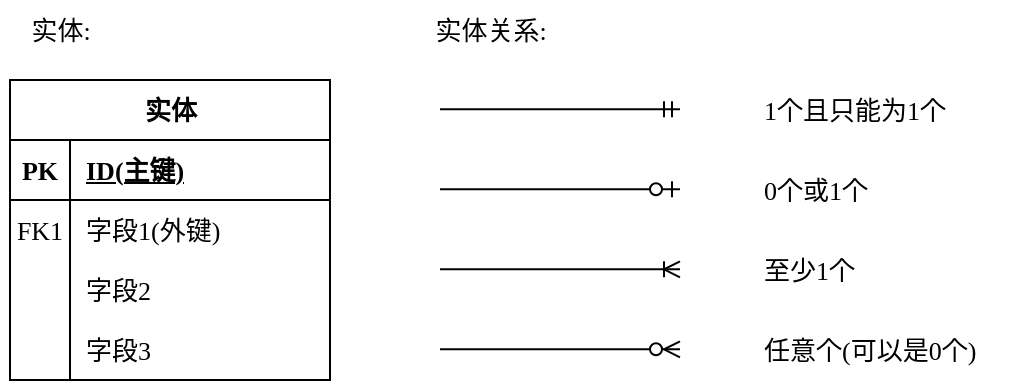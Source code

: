 <mxfile version="24.4.4" type="github" pages="8">
  <diagram id="62zYewfOiEUwVxzquEQi" name="Crow&#39;s foot ERD示例图">
    <mxGraphModel dx="1737" dy="540" grid="1" gridSize="10" guides="1" tooltips="1" connect="1" arrows="1" fold="1" page="1" pageScale="1" pageWidth="827" pageHeight="1169" math="0" shadow="0">
      <root>
        <mxCell id="0" />
        <mxCell id="1" parent="0" />
        <mxCell id="O5jQ4m9HUY859hA9O-y9-1" value="实体" style="shape=table;startSize=30;container=1;collapsible=1;childLayout=tableLayout;fixedRows=1;rowLines=0;fontStyle=1;align=center;resizeLast=1;html=1;fontFamily=宋体;fontSize=13;" parent="1" vertex="1">
          <mxGeometry y="40" width="160" height="150" as="geometry" />
        </mxCell>
        <mxCell id="O5jQ4m9HUY859hA9O-y9-2" value="" style="shape=tableRow;horizontal=0;startSize=0;swimlaneHead=0;swimlaneBody=0;fillColor=none;collapsible=0;dropTarget=0;points=[[0,0.5],[1,0.5]];portConstraint=eastwest;top=0;left=0;right=0;bottom=1;fontFamily=宋体;fontSize=13;" parent="O5jQ4m9HUY859hA9O-y9-1" vertex="1">
          <mxGeometry y="30" width="160" height="30" as="geometry" />
        </mxCell>
        <mxCell id="O5jQ4m9HUY859hA9O-y9-3" value="PK" style="shape=partialRectangle;connectable=0;fillColor=none;top=0;left=0;bottom=0;right=0;fontStyle=1;overflow=hidden;whiteSpace=wrap;html=1;fontFamily=宋体;fontSize=13;" parent="O5jQ4m9HUY859hA9O-y9-2" vertex="1">
          <mxGeometry width="30" height="30" as="geometry">
            <mxRectangle width="30" height="30" as="alternateBounds" />
          </mxGeometry>
        </mxCell>
        <mxCell id="O5jQ4m9HUY859hA9O-y9-4" value="ID(主键)" style="shape=partialRectangle;connectable=0;fillColor=none;top=0;left=0;bottom=0;right=0;align=left;spacingLeft=6;fontStyle=5;overflow=hidden;whiteSpace=wrap;html=1;fontFamily=宋体;fontSize=13;" parent="O5jQ4m9HUY859hA9O-y9-2" vertex="1">
          <mxGeometry x="30" width="130" height="30" as="geometry">
            <mxRectangle width="130" height="30" as="alternateBounds" />
          </mxGeometry>
        </mxCell>
        <mxCell id="O5jQ4m9HUY859hA9O-y9-5" value="" style="shape=tableRow;horizontal=0;startSize=0;swimlaneHead=0;swimlaneBody=0;fillColor=none;collapsible=0;dropTarget=0;points=[[0,0.5],[1,0.5]];portConstraint=eastwest;top=0;left=0;right=0;bottom=0;fontFamily=宋体;fontSize=13;" parent="O5jQ4m9HUY859hA9O-y9-1" vertex="1">
          <mxGeometry y="60" width="160" height="30" as="geometry" />
        </mxCell>
        <mxCell id="O5jQ4m9HUY859hA9O-y9-6" value="FK1" style="shape=partialRectangle;connectable=0;fillColor=none;top=0;left=0;bottom=0;right=0;editable=1;overflow=hidden;whiteSpace=wrap;html=1;fontFamily=宋体;fontSize=13;" parent="O5jQ4m9HUY859hA9O-y9-5" vertex="1">
          <mxGeometry width="30" height="30" as="geometry">
            <mxRectangle width="30" height="30" as="alternateBounds" />
          </mxGeometry>
        </mxCell>
        <mxCell id="O5jQ4m9HUY859hA9O-y9-7" value="字段1(外键)" style="shape=partialRectangle;connectable=0;fillColor=none;top=0;left=0;bottom=0;right=0;align=left;spacingLeft=6;overflow=hidden;whiteSpace=wrap;html=1;fontFamily=宋体;fontSize=13;" parent="O5jQ4m9HUY859hA9O-y9-5" vertex="1">
          <mxGeometry x="30" width="130" height="30" as="geometry">
            <mxRectangle width="130" height="30" as="alternateBounds" />
          </mxGeometry>
        </mxCell>
        <mxCell id="O5jQ4m9HUY859hA9O-y9-8" value="" style="shape=tableRow;horizontal=0;startSize=0;swimlaneHead=0;swimlaneBody=0;fillColor=none;collapsible=0;dropTarget=0;points=[[0,0.5],[1,0.5]];portConstraint=eastwest;top=0;left=0;right=0;bottom=0;fontFamily=宋体;fontSize=13;" parent="O5jQ4m9HUY859hA9O-y9-1" vertex="1">
          <mxGeometry y="90" width="160" height="30" as="geometry" />
        </mxCell>
        <mxCell id="O5jQ4m9HUY859hA9O-y9-9" value="" style="shape=partialRectangle;connectable=0;fillColor=none;top=0;left=0;bottom=0;right=0;editable=1;overflow=hidden;whiteSpace=wrap;html=1;fontFamily=宋体;fontSize=13;" parent="O5jQ4m9HUY859hA9O-y9-8" vertex="1">
          <mxGeometry width="30" height="30" as="geometry">
            <mxRectangle width="30" height="30" as="alternateBounds" />
          </mxGeometry>
        </mxCell>
        <mxCell id="O5jQ4m9HUY859hA9O-y9-10" value="字段2" style="shape=partialRectangle;connectable=0;fillColor=none;top=0;left=0;bottom=0;right=0;align=left;spacingLeft=6;overflow=hidden;whiteSpace=wrap;html=1;fontFamily=宋体;fontSize=13;" parent="O5jQ4m9HUY859hA9O-y9-8" vertex="1">
          <mxGeometry x="30" width="130" height="30" as="geometry">
            <mxRectangle width="130" height="30" as="alternateBounds" />
          </mxGeometry>
        </mxCell>
        <mxCell id="O5jQ4m9HUY859hA9O-y9-11" value="" style="shape=tableRow;horizontal=0;startSize=0;swimlaneHead=0;swimlaneBody=0;fillColor=none;collapsible=0;dropTarget=0;points=[[0,0.5],[1,0.5]];portConstraint=eastwest;top=0;left=0;right=0;bottom=0;fontFamily=宋体;fontSize=13;" parent="O5jQ4m9HUY859hA9O-y9-1" vertex="1">
          <mxGeometry y="120" width="160" height="30" as="geometry" />
        </mxCell>
        <mxCell id="O5jQ4m9HUY859hA9O-y9-12" value="" style="shape=partialRectangle;connectable=0;fillColor=none;top=0;left=0;bottom=0;right=0;editable=1;overflow=hidden;whiteSpace=wrap;html=1;fontFamily=宋体;fontSize=13;" parent="O5jQ4m9HUY859hA9O-y9-11" vertex="1">
          <mxGeometry width="30" height="30" as="geometry">
            <mxRectangle width="30" height="30" as="alternateBounds" />
          </mxGeometry>
        </mxCell>
        <mxCell id="O5jQ4m9HUY859hA9O-y9-13" value="字段3" style="shape=partialRectangle;connectable=0;fillColor=none;top=0;left=0;bottom=0;right=0;align=left;spacingLeft=6;overflow=hidden;whiteSpace=wrap;html=1;fontFamily=宋体;fontSize=13;" parent="O5jQ4m9HUY859hA9O-y9-11" vertex="1">
          <mxGeometry x="30" width="130" height="30" as="geometry">
            <mxRectangle width="130" height="30" as="alternateBounds" />
          </mxGeometry>
        </mxCell>
        <mxCell id="O5jQ4m9HUY859hA9O-y9-14" value="实体:" style="text;html=1;align=center;verticalAlign=middle;resizable=0;points=[];autosize=1;strokeColor=none;fillColor=none;fontFamily=宋体;fontSize=13;" parent="1" vertex="1">
          <mxGeometry x="-5" width="60" height="30" as="geometry" />
        </mxCell>
        <mxCell id="O5jQ4m9HUY859hA9O-y9-15" value="实体关系:" style="text;html=1;align=center;verticalAlign=middle;resizable=0;points=[];autosize=1;strokeColor=none;fillColor=none;fontFamily=宋体;fontSize=13;" parent="1" vertex="1">
          <mxGeometry x="200" width="80" height="30" as="geometry" />
        </mxCell>
        <mxCell id="O5jQ4m9HUY859hA9O-y9-17" value="1个且只能为1个" style="text;html=1;align=left;verticalAlign=middle;resizable=0;points=[];autosize=1;strokeColor=none;fillColor=none;fontFamily=宋体;fontSize=13;" parent="1" vertex="1">
          <mxGeometry x="375" y="40" width="120" height="30" as="geometry" />
        </mxCell>
        <mxCell id="O5jQ4m9HUY859hA9O-y9-18" value="" style="edgeStyle=entityRelationEdgeStyle;fontSize=13;html=1;endArrow=ERmandOne;rounded=0;fontFamily=宋体;" parent="1" edge="1">
          <mxGeometry width="100" height="100" relative="1" as="geometry">
            <mxPoint x="215" y="54.66" as="sourcePoint" />
            <mxPoint x="335" y="54.66" as="targetPoint" />
          </mxGeometry>
        </mxCell>
        <mxCell id="O5jQ4m9HUY859hA9O-y9-19" value="0个或1个" style="text;html=1;align=left;verticalAlign=middle;resizable=0;points=[];autosize=1;strokeColor=none;fillColor=none;fontFamily=宋体;fontSize=13;" parent="1" vertex="1">
          <mxGeometry x="375" y="80" width="80" height="30" as="geometry" />
        </mxCell>
        <mxCell id="O5jQ4m9HUY859hA9O-y9-20" value="" style="edgeStyle=entityRelationEdgeStyle;fontSize=13;html=1;endArrow=ERzeroToOne;endFill=1;rounded=0;fontFamily=宋体;" parent="1" edge="1">
          <mxGeometry width="100" height="100" relative="1" as="geometry">
            <mxPoint x="215" y="94.66" as="sourcePoint" />
            <mxPoint x="335" y="94.66" as="targetPoint" />
          </mxGeometry>
        </mxCell>
        <mxCell id="O5jQ4m9HUY859hA9O-y9-21" value="" style="edgeStyle=entityRelationEdgeStyle;fontSize=13;html=1;endArrow=ERoneToMany;rounded=0;fontFamily=宋体;" parent="1" edge="1">
          <mxGeometry width="100" height="100" relative="1" as="geometry">
            <mxPoint x="215" y="134.66" as="sourcePoint" />
            <mxPoint x="335" y="134.66" as="targetPoint" />
          </mxGeometry>
        </mxCell>
        <mxCell id="O5jQ4m9HUY859hA9O-y9-22" value="至少1个" style="text;html=1;align=left;verticalAlign=middle;resizable=0;points=[];autosize=1;strokeColor=none;fillColor=none;fontFamily=宋体;fontSize=13;" parent="1" vertex="1">
          <mxGeometry x="375" y="120" width="70" height="30" as="geometry" />
        </mxCell>
        <mxCell id="O5jQ4m9HUY859hA9O-y9-23" value="任意个(可以是0个)" style="text;html=1;align=left;verticalAlign=middle;resizable=0;points=[];autosize=1;strokeColor=none;fillColor=none;fontFamily=宋体;fontSize=13;" parent="1" vertex="1">
          <mxGeometry x="375" y="160" width="130" height="30" as="geometry" />
        </mxCell>
        <mxCell id="O5jQ4m9HUY859hA9O-y9-24" value="" style="edgeStyle=entityRelationEdgeStyle;fontSize=13;html=1;endArrow=ERzeroToMany;endFill=1;rounded=0;fontFamily=宋体;" parent="1" edge="1">
          <mxGeometry width="100" height="100" relative="1" as="geometry">
            <mxPoint x="215" y="174.66" as="sourcePoint" />
            <mxPoint x="335" y="174.66" as="targetPoint" />
          </mxGeometry>
        </mxCell>
      </root>
    </mxGraphModel>
  </diagram>
  <diagram id="R2lEEEUBdFMjLlhIrx00" name="用户、角色、权限关系图">
    <mxGraphModel dx="758" dy="450" grid="1" gridSize="10" guides="1" tooltips="1" connect="1" arrows="1" fold="1" page="1" pageScale="1" pageWidth="850" pageHeight="1100" math="0" shadow="0" extFonts="Permanent Marker^https://fonts.googleapis.com/css?family=Permanent+Marker">
      <root>
        <mxCell id="0" />
        <mxCell id="1" parent="0" />
        <mxCell id="dfYq0QRCuSOtruzCmj0M-5" value="用户" style="shape=table;startSize=30;container=1;collapsible=1;childLayout=tableLayout;fixedRows=1;rowLines=0;fontStyle=0;align=center;resizeLast=1;html=1;fontSize=13;fontFamily=宋体;" parent="1" vertex="1">
          <mxGeometry width="180" height="210" as="geometry">
            <mxRectangle x="270" y="130" width="70" height="30" as="alternateBounds" />
          </mxGeometry>
        </mxCell>
        <mxCell id="dfYq0QRCuSOtruzCmj0M-6" value="" style="shape=tableRow;horizontal=0;startSize=0;swimlaneHead=0;swimlaneBody=0;fillColor=none;collapsible=0;dropTarget=0;points=[[0,0.5],[1,0.5]];portConstraint=eastwest;top=0;left=0;right=0;bottom=1;fontSize=13;fontFamily=宋体;fontStyle=0" parent="dfYq0QRCuSOtruzCmj0M-5" vertex="1">
          <mxGeometry y="30" width="180" height="30" as="geometry" />
        </mxCell>
        <mxCell id="dfYq0QRCuSOtruzCmj0M-7" value="PK" style="shape=partialRectangle;connectable=0;fillColor=none;top=0;left=0;bottom=0;right=0;fontStyle=0;overflow=hidden;whiteSpace=wrap;html=1;fontSize=13;fontFamily=宋体;" parent="dfYq0QRCuSOtruzCmj0M-6" vertex="1">
          <mxGeometry width="30" height="30" as="geometry">
            <mxRectangle width="30" height="30" as="alternateBounds" />
          </mxGeometry>
        </mxCell>
        <mxCell id="dfYq0QRCuSOtruzCmj0M-8" value="ID" style="shape=partialRectangle;connectable=0;fillColor=none;top=0;left=0;bottom=0;right=0;align=left;spacingLeft=6;fontStyle=4;overflow=hidden;whiteSpace=wrap;html=1;fontSize=13;fontFamily=宋体;" parent="dfYq0QRCuSOtruzCmj0M-6" vertex="1">
          <mxGeometry x="30" width="150" height="30" as="geometry">
            <mxRectangle width="150" height="30" as="alternateBounds" />
          </mxGeometry>
        </mxCell>
        <mxCell id="dfYq0QRCuSOtruzCmj0M-9" value="" style="shape=tableRow;horizontal=0;startSize=0;swimlaneHead=0;swimlaneBody=0;fillColor=none;collapsible=0;dropTarget=0;points=[[0,0.5],[1,0.5]];portConstraint=eastwest;top=0;left=0;right=0;bottom=0;fontSize=13;fontFamily=宋体;fontStyle=0" parent="dfYq0QRCuSOtruzCmj0M-5" vertex="1">
          <mxGeometry y="60" width="180" height="30" as="geometry" />
        </mxCell>
        <mxCell id="dfYq0QRCuSOtruzCmj0M-10" value="" style="shape=partialRectangle;connectable=0;fillColor=none;top=0;left=0;bottom=0;right=0;editable=1;overflow=hidden;whiteSpace=wrap;html=1;fontSize=13;fontFamily=宋体;fontStyle=0" parent="dfYq0QRCuSOtruzCmj0M-9" vertex="1">
          <mxGeometry width="30" height="30" as="geometry">
            <mxRectangle width="30" height="30" as="alternateBounds" />
          </mxGeometry>
        </mxCell>
        <mxCell id="dfYq0QRCuSOtruzCmj0M-11" value="用户名" style="shape=partialRectangle;connectable=0;fillColor=none;top=0;left=0;bottom=0;right=0;align=left;spacingLeft=6;overflow=hidden;whiteSpace=wrap;html=1;fontSize=13;fontFamily=宋体;fontStyle=0" parent="dfYq0QRCuSOtruzCmj0M-9" vertex="1">
          <mxGeometry x="30" width="150" height="30" as="geometry">
            <mxRectangle width="150" height="30" as="alternateBounds" />
          </mxGeometry>
        </mxCell>
        <mxCell id="dfYq0QRCuSOtruzCmj0M-12" value="" style="shape=tableRow;horizontal=0;startSize=0;swimlaneHead=0;swimlaneBody=0;fillColor=none;collapsible=0;dropTarget=0;points=[[0,0.5],[1,0.5]];portConstraint=eastwest;top=0;left=0;right=0;bottom=0;fontSize=13;fontFamily=宋体;fontStyle=0" parent="dfYq0QRCuSOtruzCmj0M-5" vertex="1">
          <mxGeometry y="90" width="180" height="30" as="geometry" />
        </mxCell>
        <mxCell id="dfYq0QRCuSOtruzCmj0M-13" value="" style="shape=partialRectangle;connectable=0;fillColor=none;top=0;left=0;bottom=0;right=0;editable=1;overflow=hidden;whiteSpace=wrap;html=1;fontSize=13;fontFamily=宋体;fontStyle=0" parent="dfYq0QRCuSOtruzCmj0M-12" vertex="1">
          <mxGeometry width="30" height="30" as="geometry">
            <mxRectangle width="30" height="30" as="alternateBounds" />
          </mxGeometry>
        </mxCell>
        <mxCell id="dfYq0QRCuSOtruzCmj0M-14" value="密码" style="shape=partialRectangle;connectable=0;fillColor=none;top=0;left=0;bottom=0;right=0;align=left;spacingLeft=6;overflow=hidden;whiteSpace=wrap;html=1;fontSize=13;fontFamily=宋体;fontStyle=0" parent="dfYq0QRCuSOtruzCmj0M-12" vertex="1">
          <mxGeometry x="30" width="150" height="30" as="geometry">
            <mxRectangle width="150" height="30" as="alternateBounds" />
          </mxGeometry>
        </mxCell>
        <mxCell id="dfYq0QRCuSOtruzCmj0M-15" value="" style="shape=tableRow;horizontal=0;startSize=0;swimlaneHead=0;swimlaneBody=0;fillColor=none;collapsible=0;dropTarget=0;points=[[0,0.5],[1,0.5]];portConstraint=eastwest;top=0;left=0;right=0;bottom=0;fontSize=13;fontFamily=宋体;fontStyle=0" parent="dfYq0QRCuSOtruzCmj0M-5" vertex="1">
          <mxGeometry y="120" width="180" height="30" as="geometry" />
        </mxCell>
        <mxCell id="dfYq0QRCuSOtruzCmj0M-16" value="" style="shape=partialRectangle;connectable=0;fillColor=none;top=0;left=0;bottom=0;right=0;editable=1;overflow=hidden;whiteSpace=wrap;html=1;fontSize=13;fontFamily=宋体;fontStyle=0" parent="dfYq0QRCuSOtruzCmj0M-15" vertex="1">
          <mxGeometry width="30" height="30" as="geometry">
            <mxRectangle width="30" height="30" as="alternateBounds" />
          </mxGeometry>
        </mxCell>
        <mxCell id="dfYq0QRCuSOtruzCmj0M-17" value="电话" style="shape=partialRectangle;connectable=0;fillColor=none;top=0;left=0;bottom=0;right=0;align=left;spacingLeft=6;overflow=hidden;whiteSpace=wrap;html=1;fontSize=13;fontFamily=宋体;fontStyle=0" parent="dfYq0QRCuSOtruzCmj0M-15" vertex="1">
          <mxGeometry x="30" width="150" height="30" as="geometry">
            <mxRectangle width="150" height="30" as="alternateBounds" />
          </mxGeometry>
        </mxCell>
        <mxCell id="dfYq0QRCuSOtruzCmj0M-20" value="" style="shape=tableRow;horizontal=0;startSize=0;swimlaneHead=0;swimlaneBody=0;fillColor=none;collapsible=0;dropTarget=0;points=[[0,0.5],[1,0.5]];portConstraint=eastwest;top=0;left=0;right=0;bottom=0;fontSize=13;fontFamily=宋体;fontStyle=0" parent="dfYq0QRCuSOtruzCmj0M-5" vertex="1">
          <mxGeometry y="150" width="180" height="30" as="geometry" />
        </mxCell>
        <mxCell id="dfYq0QRCuSOtruzCmj0M-21" value="" style="shape=partialRectangle;connectable=0;fillColor=none;top=0;left=0;bottom=0;right=0;editable=1;overflow=hidden;whiteSpace=wrap;html=1;fontSize=13;fontFamily=宋体;fontStyle=0" parent="dfYq0QRCuSOtruzCmj0M-20" vertex="1">
          <mxGeometry width="30" height="30" as="geometry">
            <mxRectangle width="30" height="30" as="alternateBounds" />
          </mxGeometry>
        </mxCell>
        <mxCell id="dfYq0QRCuSOtruzCmj0M-22" value="邮箱" style="shape=partialRectangle;connectable=0;fillColor=none;top=0;left=0;bottom=0;right=0;align=left;spacingLeft=6;overflow=hidden;whiteSpace=wrap;html=1;fontSize=13;fontFamily=宋体;fontStyle=0" parent="dfYq0QRCuSOtruzCmj0M-20" vertex="1">
          <mxGeometry x="30" width="150" height="30" as="geometry">
            <mxRectangle width="150" height="30" as="alternateBounds" />
          </mxGeometry>
        </mxCell>
        <mxCell id="dfYq0QRCuSOtruzCmj0M-23" value="" style="shape=tableRow;horizontal=0;startSize=0;swimlaneHead=0;swimlaneBody=0;fillColor=none;collapsible=0;dropTarget=0;points=[[0,0.5],[1,0.5]];portConstraint=eastwest;top=0;left=0;right=0;bottom=0;fontSize=13;fontFamily=宋体;fontStyle=0" parent="dfYq0QRCuSOtruzCmj0M-5" vertex="1">
          <mxGeometry y="180" width="180" height="30" as="geometry" />
        </mxCell>
        <mxCell id="dfYq0QRCuSOtruzCmj0M-24" value="" style="shape=partialRectangle;connectable=0;fillColor=none;top=0;left=0;bottom=0;right=0;editable=1;overflow=hidden;whiteSpace=wrap;html=1;fontSize=13;fontFamily=宋体;fontStyle=0" parent="dfYq0QRCuSOtruzCmj0M-23" vertex="1">
          <mxGeometry width="30" height="30" as="geometry">
            <mxRectangle width="30" height="30" as="alternateBounds" />
          </mxGeometry>
        </mxCell>
        <mxCell id="dfYq0QRCuSOtruzCmj0M-25" value="是否可用" style="shape=partialRectangle;connectable=0;fillColor=none;top=0;left=0;bottom=0;right=0;align=left;spacingLeft=6;overflow=hidden;whiteSpace=wrap;html=1;fontSize=13;fontFamily=宋体;fontStyle=0" parent="dfYq0QRCuSOtruzCmj0M-23" vertex="1">
          <mxGeometry x="30" width="150" height="30" as="geometry">
            <mxRectangle width="150" height="30" as="alternateBounds" />
          </mxGeometry>
        </mxCell>
        <mxCell id="dfYq0QRCuSOtruzCmj0M-29" value="角色" style="shape=table;startSize=30;container=1;collapsible=1;childLayout=tableLayout;fixedRows=1;rowLines=0;fontStyle=0;align=center;resizeLast=1;html=1;fontSize=13;fontFamily=宋体;" parent="1" vertex="1">
          <mxGeometry x="240" y="120" width="180" height="90" as="geometry" />
        </mxCell>
        <mxCell id="dfYq0QRCuSOtruzCmj0M-30" value="" style="shape=tableRow;horizontal=0;startSize=0;swimlaneHead=0;swimlaneBody=0;fillColor=none;collapsible=0;dropTarget=0;points=[[0,0.5],[1,0.5]];portConstraint=eastwest;top=0;left=0;right=0;bottom=1;fontSize=13;fontFamily=宋体;fontStyle=0" parent="dfYq0QRCuSOtruzCmj0M-29" vertex="1">
          <mxGeometry y="30" width="180" height="30" as="geometry" />
        </mxCell>
        <mxCell id="dfYq0QRCuSOtruzCmj0M-31" value="PK" style="shape=partialRectangle;connectable=0;fillColor=none;top=0;left=0;bottom=0;right=0;fontStyle=0;overflow=hidden;whiteSpace=wrap;html=1;fontSize=13;fontFamily=宋体;" parent="dfYq0QRCuSOtruzCmj0M-30" vertex="1">
          <mxGeometry width="30" height="30" as="geometry">
            <mxRectangle width="30" height="30" as="alternateBounds" />
          </mxGeometry>
        </mxCell>
        <mxCell id="dfYq0QRCuSOtruzCmj0M-32" value="ID" style="shape=partialRectangle;connectable=0;fillColor=none;top=0;left=0;bottom=0;right=0;align=left;spacingLeft=6;fontStyle=4;overflow=hidden;whiteSpace=wrap;html=1;fontSize=13;fontFamily=宋体;" parent="dfYq0QRCuSOtruzCmj0M-30" vertex="1">
          <mxGeometry x="30" width="150" height="30" as="geometry">
            <mxRectangle width="150" height="30" as="alternateBounds" />
          </mxGeometry>
        </mxCell>
        <mxCell id="dfYq0QRCuSOtruzCmj0M-33" value="" style="shape=tableRow;horizontal=0;startSize=0;swimlaneHead=0;swimlaneBody=0;fillColor=none;collapsible=0;dropTarget=0;points=[[0,0.5],[1,0.5]];portConstraint=eastwest;top=0;left=0;right=0;bottom=0;fontSize=13;fontFamily=宋体;fontStyle=0" parent="dfYq0QRCuSOtruzCmj0M-29" vertex="1">
          <mxGeometry y="60" width="180" height="30" as="geometry" />
        </mxCell>
        <mxCell id="dfYq0QRCuSOtruzCmj0M-34" value="" style="shape=partialRectangle;connectable=0;fillColor=none;top=0;left=0;bottom=0;right=0;editable=1;overflow=hidden;whiteSpace=wrap;html=1;fontSize=13;fontFamily=宋体;fontStyle=0" parent="dfYq0QRCuSOtruzCmj0M-33" vertex="1">
          <mxGeometry width="30" height="30" as="geometry">
            <mxRectangle width="30" height="30" as="alternateBounds" />
          </mxGeometry>
        </mxCell>
        <mxCell id="dfYq0QRCuSOtruzCmj0M-35" value="名称" style="shape=partialRectangle;connectable=0;fillColor=none;top=0;left=0;bottom=0;right=0;align=left;spacingLeft=6;overflow=hidden;whiteSpace=wrap;html=1;fontSize=13;fontFamily=宋体;fontStyle=0" parent="dfYq0QRCuSOtruzCmj0M-33" vertex="1">
          <mxGeometry x="30" width="150" height="30" as="geometry">
            <mxRectangle width="150" height="30" as="alternateBounds" />
          </mxGeometry>
        </mxCell>
        <mxCell id="dfYq0QRCuSOtruzCmj0M-49" value="用户持有角色信息" style="shape=table;startSize=30;container=1;collapsible=1;childLayout=tableLayout;fixedRows=1;rowLines=0;fontStyle=0;align=center;resizeLast=1;html=1;whiteSpace=wrap;fontSize=13;fontFamily=宋体;" parent="1" vertex="1">
          <mxGeometry x="240" width="180" height="90" as="geometry" />
        </mxCell>
        <mxCell id="dfYq0QRCuSOtruzCmj0M-50" value="" style="shape=tableRow;horizontal=0;startSize=0;swimlaneHead=0;swimlaneBody=0;fillColor=none;collapsible=0;dropTarget=0;points=[[0,0.5],[1,0.5]];portConstraint=eastwest;top=0;left=0;right=0;bottom=0;html=1;fontSize=13;fontFamily=宋体;fontStyle=0" parent="dfYq0QRCuSOtruzCmj0M-49" vertex="1">
          <mxGeometry y="30" width="180" height="30" as="geometry" />
        </mxCell>
        <mxCell id="dfYq0QRCuSOtruzCmj0M-51" value="PK,FK1" style="shape=partialRectangle;connectable=0;fillColor=none;top=0;left=0;bottom=0;right=0;fontStyle=0;overflow=hidden;html=1;whiteSpace=wrap;fontSize=13;fontFamily=宋体;" parent="dfYq0QRCuSOtruzCmj0M-50" vertex="1">
          <mxGeometry width="60" height="30" as="geometry">
            <mxRectangle width="60" height="30" as="alternateBounds" />
          </mxGeometry>
        </mxCell>
        <mxCell id="dfYq0QRCuSOtruzCmj0M-52" value="用户ID" style="shape=partialRectangle;connectable=0;fillColor=none;top=0;left=0;bottom=0;right=0;align=left;spacingLeft=6;fontStyle=4;overflow=hidden;html=1;whiteSpace=wrap;fontSize=13;fontFamily=宋体;" parent="dfYq0QRCuSOtruzCmj0M-50" vertex="1">
          <mxGeometry x="60" width="120" height="30" as="geometry">
            <mxRectangle width="120" height="30" as="alternateBounds" />
          </mxGeometry>
        </mxCell>
        <mxCell id="dfYq0QRCuSOtruzCmj0M-53" value="" style="shape=tableRow;horizontal=0;startSize=0;swimlaneHead=0;swimlaneBody=0;fillColor=none;collapsible=0;dropTarget=0;points=[[0,0.5],[1,0.5]];portConstraint=eastwest;top=0;left=0;right=0;bottom=1;html=1;fontSize=13;fontFamily=宋体;fontStyle=0" parent="dfYq0QRCuSOtruzCmj0M-49" vertex="1">
          <mxGeometry y="60" width="180" height="30" as="geometry" />
        </mxCell>
        <mxCell id="dfYq0QRCuSOtruzCmj0M-54" value="PK,FK2" style="shape=partialRectangle;connectable=0;fillColor=none;top=0;left=0;bottom=0;right=0;fontStyle=0;overflow=hidden;html=1;whiteSpace=wrap;fontSize=13;fontFamily=宋体;" parent="dfYq0QRCuSOtruzCmj0M-53" vertex="1">
          <mxGeometry width="60" height="30" as="geometry">
            <mxRectangle width="60" height="30" as="alternateBounds" />
          </mxGeometry>
        </mxCell>
        <mxCell id="dfYq0QRCuSOtruzCmj0M-55" value="角色ID" style="shape=partialRectangle;connectable=0;fillColor=none;top=0;left=0;bottom=0;right=0;align=left;spacingLeft=6;fontStyle=4;overflow=hidden;html=1;whiteSpace=wrap;fontSize=13;fontFamily=宋体;" parent="dfYq0QRCuSOtruzCmj0M-53" vertex="1">
          <mxGeometry x="60" width="120" height="30" as="geometry">
            <mxRectangle width="120" height="30" as="alternateBounds" />
          </mxGeometry>
        </mxCell>
        <mxCell id="dfYq0QRCuSOtruzCmj0M-62" value="" style="edgeStyle=entityRelationEdgeStyle;fontSize=13;html=1;endArrow=ERoneToMany;startArrow=ERmandOne;rounded=0;fontFamily=宋体;fontStyle=0" parent="1" source="dfYq0QRCuSOtruzCmj0M-6" target="dfYq0QRCuSOtruzCmj0M-50" edge="1">
          <mxGeometry width="100" height="100" relative="1" as="geometry">
            <mxPoint x="250" y="180" as="sourcePoint" />
            <mxPoint x="360" y="30" as="targetPoint" />
          </mxGeometry>
        </mxCell>
        <mxCell id="dfYq0QRCuSOtruzCmj0M-64" value="角色持有权限信息" style="shape=table;startSize=30;container=1;collapsible=1;childLayout=tableLayout;fixedRows=1;rowLines=0;fontStyle=0;align=center;resizeLast=1;html=1;whiteSpace=wrap;fontSize=13;fontFamily=宋体;" parent="1" vertex="1">
          <mxGeometry x="480" width="180" height="90" as="geometry" />
        </mxCell>
        <mxCell id="dfYq0QRCuSOtruzCmj0M-65" value="" style="shape=tableRow;horizontal=0;startSize=0;swimlaneHead=0;swimlaneBody=0;fillColor=none;collapsible=0;dropTarget=0;points=[[0,0.5],[1,0.5]];portConstraint=eastwest;top=0;left=0;right=0;bottom=0;html=1;fontSize=13;fontFamily=宋体;fontStyle=0" parent="dfYq0QRCuSOtruzCmj0M-64" vertex="1">
          <mxGeometry y="30" width="180" height="30" as="geometry" />
        </mxCell>
        <mxCell id="dfYq0QRCuSOtruzCmj0M-66" value="PK,FK1" style="shape=partialRectangle;connectable=0;fillColor=none;top=0;left=0;bottom=0;right=0;fontStyle=0;overflow=hidden;html=1;whiteSpace=wrap;fontSize=13;fontFamily=宋体;" parent="dfYq0QRCuSOtruzCmj0M-65" vertex="1">
          <mxGeometry width="60" height="30" as="geometry">
            <mxRectangle width="60" height="30" as="alternateBounds" />
          </mxGeometry>
        </mxCell>
        <mxCell id="dfYq0QRCuSOtruzCmj0M-67" value="角色ID" style="shape=partialRectangle;connectable=0;fillColor=none;top=0;left=0;bottom=0;right=0;align=left;spacingLeft=6;fontStyle=4;overflow=hidden;html=1;whiteSpace=wrap;fontSize=13;fontFamily=宋体;" parent="dfYq0QRCuSOtruzCmj0M-65" vertex="1">
          <mxGeometry x="60" width="120" height="30" as="geometry">
            <mxRectangle width="120" height="30" as="alternateBounds" />
          </mxGeometry>
        </mxCell>
        <mxCell id="dfYq0QRCuSOtruzCmj0M-68" value="" style="shape=tableRow;horizontal=0;startSize=0;swimlaneHead=0;swimlaneBody=0;fillColor=none;collapsible=0;dropTarget=0;points=[[0,0.5],[1,0.5]];portConstraint=eastwest;top=0;left=0;right=0;bottom=1;html=1;fontSize=13;fontFamily=宋体;fontStyle=0" parent="dfYq0QRCuSOtruzCmj0M-64" vertex="1">
          <mxGeometry y="60" width="180" height="30" as="geometry" />
        </mxCell>
        <mxCell id="dfYq0QRCuSOtruzCmj0M-69" value="PK,FK2" style="shape=partialRectangle;connectable=0;fillColor=none;top=0;left=0;bottom=0;right=0;fontStyle=0;overflow=hidden;html=1;whiteSpace=wrap;fontSize=13;fontFamily=宋体;" parent="dfYq0QRCuSOtruzCmj0M-68" vertex="1">
          <mxGeometry width="60" height="30" as="geometry">
            <mxRectangle width="60" height="30" as="alternateBounds" />
          </mxGeometry>
        </mxCell>
        <mxCell id="dfYq0QRCuSOtruzCmj0M-70" value="权限ID" style="shape=partialRectangle;connectable=0;fillColor=none;top=0;left=0;bottom=0;right=0;align=left;spacingLeft=6;fontStyle=4;overflow=hidden;html=1;whiteSpace=wrap;fontSize=13;fontFamily=宋体;" parent="dfYq0QRCuSOtruzCmj0M-68" vertex="1">
          <mxGeometry x="60" width="120" height="30" as="geometry">
            <mxRectangle width="120" height="30" as="alternateBounds" />
          </mxGeometry>
        </mxCell>
        <mxCell id="dfYq0QRCuSOtruzCmj0M-71" value="权限" style="shape=table;startSize=30;container=1;collapsible=1;childLayout=tableLayout;fixedRows=1;rowLines=0;fontStyle=0;align=center;resizeLast=1;html=1;fontSize=13;fontFamily=宋体;" parent="1" vertex="1">
          <mxGeometry x="480" y="120" width="180" height="90" as="geometry" />
        </mxCell>
        <mxCell id="dfYq0QRCuSOtruzCmj0M-72" value="" style="shape=tableRow;horizontal=0;startSize=0;swimlaneHead=0;swimlaneBody=0;fillColor=none;collapsible=0;dropTarget=0;points=[[0,0.5],[1,0.5]];portConstraint=eastwest;top=0;left=0;right=0;bottom=1;fontSize=13;fontFamily=宋体;fontStyle=0" parent="dfYq0QRCuSOtruzCmj0M-71" vertex="1">
          <mxGeometry y="30" width="180" height="30" as="geometry" />
        </mxCell>
        <mxCell id="dfYq0QRCuSOtruzCmj0M-73" value="PK" style="shape=partialRectangle;connectable=0;fillColor=none;top=0;left=0;bottom=0;right=0;fontStyle=0;overflow=hidden;whiteSpace=wrap;html=1;fontSize=13;fontFamily=宋体;" parent="dfYq0QRCuSOtruzCmj0M-72" vertex="1">
          <mxGeometry width="30" height="30" as="geometry">
            <mxRectangle width="30" height="30" as="alternateBounds" />
          </mxGeometry>
        </mxCell>
        <mxCell id="dfYq0QRCuSOtruzCmj0M-74" value="ID" style="shape=partialRectangle;connectable=0;fillColor=none;top=0;left=0;bottom=0;right=0;align=left;spacingLeft=6;fontStyle=4;overflow=hidden;whiteSpace=wrap;html=1;fontSize=13;fontFamily=宋体;" parent="dfYq0QRCuSOtruzCmj0M-72" vertex="1">
          <mxGeometry x="30" width="150" height="30" as="geometry">
            <mxRectangle width="150" height="30" as="alternateBounds" />
          </mxGeometry>
        </mxCell>
        <mxCell id="dfYq0QRCuSOtruzCmj0M-75" value="" style="shape=tableRow;horizontal=0;startSize=0;swimlaneHead=0;swimlaneBody=0;fillColor=none;collapsible=0;dropTarget=0;points=[[0,0.5],[1,0.5]];portConstraint=eastwest;top=0;left=0;right=0;bottom=0;fontSize=13;fontFamily=宋体;fontStyle=0" parent="dfYq0QRCuSOtruzCmj0M-71" vertex="1">
          <mxGeometry y="60" width="180" height="30" as="geometry" />
        </mxCell>
        <mxCell id="dfYq0QRCuSOtruzCmj0M-76" value="" style="shape=partialRectangle;connectable=0;fillColor=none;top=0;left=0;bottom=0;right=0;editable=1;overflow=hidden;whiteSpace=wrap;html=1;fontSize=13;fontFamily=宋体;fontStyle=0" parent="dfYq0QRCuSOtruzCmj0M-75" vertex="1">
          <mxGeometry width="30" height="30" as="geometry">
            <mxRectangle width="30" height="30" as="alternateBounds" />
          </mxGeometry>
        </mxCell>
        <mxCell id="dfYq0QRCuSOtruzCmj0M-77" value="名称" style="shape=partialRectangle;connectable=0;fillColor=none;top=0;left=0;bottom=0;right=0;align=left;spacingLeft=6;overflow=hidden;whiteSpace=wrap;html=1;fontSize=13;fontFamily=宋体;fontStyle=0" parent="dfYq0QRCuSOtruzCmj0M-75" vertex="1">
          <mxGeometry x="30" width="150" height="30" as="geometry">
            <mxRectangle width="150" height="30" as="alternateBounds" />
          </mxGeometry>
        </mxCell>
        <mxCell id="dfYq0QRCuSOtruzCmj0M-78" value="" style="edgeStyle=entityRelationEdgeStyle;fontSize=13;html=1;endArrow=ERoneToMany;startArrow=ERmandOne;rounded=0;fontFamily=宋体;fontStyle=0" parent="1" source="dfYq0QRCuSOtruzCmj0M-72" target="dfYq0QRCuSOtruzCmj0M-68" edge="1">
          <mxGeometry width="100" height="100" relative="1" as="geometry">
            <mxPoint x="490" y="55" as="sourcePoint" />
            <mxPoint x="430" y="85" as="targetPoint" />
          </mxGeometry>
        </mxCell>
        <mxCell id="dfYq0QRCuSOtruzCmj0M-79" value="" style="edgeStyle=elbowEdgeStyle;fontSize=13;html=1;endArrow=ERoneToMany;startArrow=ERmandOne;rounded=0;fontFamily=宋体;fontStyle=0" parent="1" source="dfYq0QRCuSOtruzCmj0M-30" target="dfYq0QRCuSOtruzCmj0M-65" edge="1">
          <mxGeometry width="100" height="100" relative="1" as="geometry">
            <mxPoint x="490" y="55" as="sourcePoint" />
            <mxPoint x="430" y="85" as="targetPoint" />
            <Array as="points">
              <mxPoint x="450" y="100" />
            </Array>
          </mxGeometry>
        </mxCell>
        <mxCell id="dfYq0QRCuSOtruzCmj0M-80" value="" style="fontSize=13;html=1;endArrow=ERoneToMany;startArrow=ERmandOne;rounded=0;edgeStyle=elbowEdgeStyle;fontFamily=宋体;fontStyle=0" parent="1" source="dfYq0QRCuSOtruzCmj0M-30" target="dfYq0QRCuSOtruzCmj0M-53" edge="1">
          <mxGeometry width="100" height="100" relative="1" as="geometry">
            <mxPoint x="420" y="165" as="sourcePoint" />
            <mxPoint x="420" y="80" as="targetPoint" />
            <Array as="points">
              <mxPoint x="200" y="120" />
              <mxPoint x="440" y="125" />
            </Array>
          </mxGeometry>
        </mxCell>
      </root>
    </mxGraphModel>
  </diagram>
  <diagram id="hxG2CYecK_2WY1NLtDfl" name="班级管理关系图">
    <mxGraphModel dx="607" dy="360" grid="1" gridSize="10" guides="1" tooltips="1" connect="1" arrows="1" fold="1" page="1" pageScale="1" pageWidth="827" pageHeight="1169" math="0" shadow="0">
      <root>
        <mxCell id="0" />
        <mxCell id="1" parent="0" />
        <mxCell id="_7_AM_DRF52_1CPV1Wbd-1" value="用户" style="shape=table;startSize=30;container=1;collapsible=1;childLayout=tableLayout;fixedRows=1;rowLines=0;fontStyle=0;align=center;resizeLast=1;html=1;fontSize=13;fontFamily=宋体;" parent="1" vertex="1">
          <mxGeometry x="260" y="60" width="160" height="210" as="geometry">
            <mxRectangle x="270" y="130" width="70" height="30" as="alternateBounds" />
          </mxGeometry>
        </mxCell>
        <mxCell id="_7_AM_DRF52_1CPV1Wbd-2" value="" style="shape=tableRow;horizontal=0;startSize=0;swimlaneHead=0;swimlaneBody=0;fillColor=none;collapsible=0;dropTarget=0;points=[[0,0.5],[1,0.5]];portConstraint=eastwest;top=0;left=0;right=0;bottom=1;fontSize=13;fontFamily=宋体;fontStyle=0" parent="_7_AM_DRF52_1CPV1Wbd-1" vertex="1">
          <mxGeometry y="30" width="160" height="30" as="geometry" />
        </mxCell>
        <mxCell id="_7_AM_DRF52_1CPV1Wbd-3" value="PK" style="shape=partialRectangle;connectable=0;fillColor=none;top=0;left=0;bottom=0;right=0;fontStyle=0;overflow=hidden;whiteSpace=wrap;html=1;fontSize=13;fontFamily=宋体;" parent="_7_AM_DRF52_1CPV1Wbd-2" vertex="1">
          <mxGeometry width="30" height="30" as="geometry">
            <mxRectangle width="30" height="30" as="alternateBounds" />
          </mxGeometry>
        </mxCell>
        <mxCell id="_7_AM_DRF52_1CPV1Wbd-4" value="ID" style="shape=partialRectangle;connectable=0;fillColor=none;top=0;left=0;bottom=0;right=0;align=left;spacingLeft=6;fontStyle=4;overflow=hidden;whiteSpace=wrap;html=1;fontSize=13;fontFamily=宋体;" parent="_7_AM_DRF52_1CPV1Wbd-2" vertex="1">
          <mxGeometry x="30" width="130" height="30" as="geometry">
            <mxRectangle width="130" height="30" as="alternateBounds" />
          </mxGeometry>
        </mxCell>
        <mxCell id="_7_AM_DRF52_1CPV1Wbd-5" value="" style="shape=tableRow;horizontal=0;startSize=0;swimlaneHead=0;swimlaneBody=0;fillColor=none;collapsible=0;dropTarget=0;points=[[0,0.5],[1,0.5]];portConstraint=eastwest;top=0;left=0;right=0;bottom=0;fontSize=13;fontFamily=宋体;fontStyle=0" parent="_7_AM_DRF52_1CPV1Wbd-1" vertex="1">
          <mxGeometry y="60" width="160" height="30" as="geometry" />
        </mxCell>
        <mxCell id="_7_AM_DRF52_1CPV1Wbd-6" value="" style="shape=partialRectangle;connectable=0;fillColor=none;top=0;left=0;bottom=0;right=0;editable=1;overflow=hidden;whiteSpace=wrap;html=1;fontSize=13;fontFamily=宋体;fontStyle=0" parent="_7_AM_DRF52_1CPV1Wbd-5" vertex="1">
          <mxGeometry width="30" height="30" as="geometry">
            <mxRectangle width="30" height="30" as="alternateBounds" />
          </mxGeometry>
        </mxCell>
        <mxCell id="_7_AM_DRF52_1CPV1Wbd-7" value="用户名" style="shape=partialRectangle;connectable=0;fillColor=none;top=0;left=0;bottom=0;right=0;align=left;spacingLeft=6;overflow=hidden;whiteSpace=wrap;html=1;fontSize=13;fontFamily=宋体;fontStyle=0" parent="_7_AM_DRF52_1CPV1Wbd-5" vertex="1">
          <mxGeometry x="30" width="130" height="30" as="geometry">
            <mxRectangle width="130" height="30" as="alternateBounds" />
          </mxGeometry>
        </mxCell>
        <mxCell id="_7_AM_DRF52_1CPV1Wbd-8" value="" style="shape=tableRow;horizontal=0;startSize=0;swimlaneHead=0;swimlaneBody=0;fillColor=none;collapsible=0;dropTarget=0;points=[[0,0.5],[1,0.5]];portConstraint=eastwest;top=0;left=0;right=0;bottom=0;fontSize=13;fontFamily=宋体;fontStyle=0" parent="_7_AM_DRF52_1CPV1Wbd-1" vertex="1">
          <mxGeometry y="90" width="160" height="30" as="geometry" />
        </mxCell>
        <mxCell id="_7_AM_DRF52_1CPV1Wbd-9" value="" style="shape=partialRectangle;connectable=0;fillColor=none;top=0;left=0;bottom=0;right=0;editable=1;overflow=hidden;whiteSpace=wrap;html=1;fontSize=13;fontFamily=宋体;fontStyle=0" parent="_7_AM_DRF52_1CPV1Wbd-8" vertex="1">
          <mxGeometry width="30" height="30" as="geometry">
            <mxRectangle width="30" height="30" as="alternateBounds" />
          </mxGeometry>
        </mxCell>
        <mxCell id="_7_AM_DRF52_1CPV1Wbd-10" value="密码" style="shape=partialRectangle;connectable=0;fillColor=none;top=0;left=0;bottom=0;right=0;align=left;spacingLeft=6;overflow=hidden;whiteSpace=wrap;html=1;fontSize=13;fontFamily=宋体;fontStyle=0" parent="_7_AM_DRF52_1CPV1Wbd-8" vertex="1">
          <mxGeometry x="30" width="130" height="30" as="geometry">
            <mxRectangle width="130" height="30" as="alternateBounds" />
          </mxGeometry>
        </mxCell>
        <mxCell id="_7_AM_DRF52_1CPV1Wbd-11" value="" style="shape=tableRow;horizontal=0;startSize=0;swimlaneHead=0;swimlaneBody=0;fillColor=none;collapsible=0;dropTarget=0;points=[[0,0.5],[1,0.5]];portConstraint=eastwest;top=0;left=0;right=0;bottom=0;fontSize=13;fontFamily=宋体;fontStyle=0" parent="_7_AM_DRF52_1CPV1Wbd-1" vertex="1">
          <mxGeometry y="120" width="160" height="30" as="geometry" />
        </mxCell>
        <mxCell id="_7_AM_DRF52_1CPV1Wbd-12" value="" style="shape=partialRectangle;connectable=0;fillColor=none;top=0;left=0;bottom=0;right=0;editable=1;overflow=hidden;whiteSpace=wrap;html=1;fontSize=13;fontFamily=宋体;fontStyle=0" parent="_7_AM_DRF52_1CPV1Wbd-11" vertex="1">
          <mxGeometry width="30" height="30" as="geometry">
            <mxRectangle width="30" height="30" as="alternateBounds" />
          </mxGeometry>
        </mxCell>
        <mxCell id="_7_AM_DRF52_1CPV1Wbd-13" value="电话" style="shape=partialRectangle;connectable=0;fillColor=none;top=0;left=0;bottom=0;right=0;align=left;spacingLeft=6;overflow=hidden;whiteSpace=wrap;html=1;fontSize=13;fontFamily=宋体;fontStyle=0" parent="_7_AM_DRF52_1CPV1Wbd-11" vertex="1">
          <mxGeometry x="30" width="130" height="30" as="geometry">
            <mxRectangle width="130" height="30" as="alternateBounds" />
          </mxGeometry>
        </mxCell>
        <mxCell id="_7_AM_DRF52_1CPV1Wbd-14" value="" style="shape=tableRow;horizontal=0;startSize=0;swimlaneHead=0;swimlaneBody=0;fillColor=none;collapsible=0;dropTarget=0;points=[[0,0.5],[1,0.5]];portConstraint=eastwest;top=0;left=0;right=0;bottom=0;fontSize=13;fontFamily=宋体;fontStyle=0" parent="_7_AM_DRF52_1CPV1Wbd-1" vertex="1">
          <mxGeometry y="150" width="160" height="30" as="geometry" />
        </mxCell>
        <mxCell id="_7_AM_DRF52_1CPV1Wbd-15" value="" style="shape=partialRectangle;connectable=0;fillColor=none;top=0;left=0;bottom=0;right=0;editable=1;overflow=hidden;whiteSpace=wrap;html=1;fontSize=13;fontFamily=宋体;fontStyle=0" parent="_7_AM_DRF52_1CPV1Wbd-14" vertex="1">
          <mxGeometry width="30" height="30" as="geometry">
            <mxRectangle width="30" height="30" as="alternateBounds" />
          </mxGeometry>
        </mxCell>
        <mxCell id="_7_AM_DRF52_1CPV1Wbd-16" value="邮箱" style="shape=partialRectangle;connectable=0;fillColor=none;top=0;left=0;bottom=0;right=0;align=left;spacingLeft=6;overflow=hidden;whiteSpace=wrap;html=1;fontSize=13;fontFamily=宋体;fontStyle=0" parent="_7_AM_DRF52_1CPV1Wbd-14" vertex="1">
          <mxGeometry x="30" width="130" height="30" as="geometry">
            <mxRectangle width="130" height="30" as="alternateBounds" />
          </mxGeometry>
        </mxCell>
        <mxCell id="_7_AM_DRF52_1CPV1Wbd-17" value="" style="shape=tableRow;horizontal=0;startSize=0;swimlaneHead=0;swimlaneBody=0;fillColor=none;collapsible=0;dropTarget=0;points=[[0,0.5],[1,0.5]];portConstraint=eastwest;top=0;left=0;right=0;bottom=0;fontSize=13;fontFamily=宋体;fontStyle=0" parent="_7_AM_DRF52_1CPV1Wbd-1" vertex="1">
          <mxGeometry y="180" width="160" height="30" as="geometry" />
        </mxCell>
        <mxCell id="_7_AM_DRF52_1CPV1Wbd-18" value="" style="shape=partialRectangle;connectable=0;fillColor=none;top=0;left=0;bottom=0;right=0;editable=1;overflow=hidden;whiteSpace=wrap;html=1;fontSize=13;fontFamily=宋体;fontStyle=0" parent="_7_AM_DRF52_1CPV1Wbd-17" vertex="1">
          <mxGeometry width="30" height="30" as="geometry">
            <mxRectangle width="30" height="30" as="alternateBounds" />
          </mxGeometry>
        </mxCell>
        <mxCell id="_7_AM_DRF52_1CPV1Wbd-19" value="是否可用" style="shape=partialRectangle;connectable=0;fillColor=none;top=0;left=0;bottom=0;right=0;align=left;spacingLeft=6;overflow=hidden;whiteSpace=wrap;html=1;fontSize=13;fontFamily=宋体;fontStyle=0" parent="_7_AM_DRF52_1CPV1Wbd-17" vertex="1">
          <mxGeometry x="30" width="130" height="30" as="geometry">
            <mxRectangle width="130" height="30" as="alternateBounds" />
          </mxGeometry>
        </mxCell>
        <mxCell id="_7_AM_DRF52_1CPV1Wbd-33" value="班级" style="shape=table;startSize=30;container=1;collapsible=1;childLayout=tableLayout;fixedRows=1;rowLines=0;fontStyle=0;align=center;resizeLast=1;html=1;fontSize=13;fontFamily=宋体;" parent="1" vertex="1">
          <mxGeometry x="520" y="120" width="160" height="150" as="geometry" />
        </mxCell>
        <mxCell id="_7_AM_DRF52_1CPV1Wbd-34" value="" style="shape=tableRow;horizontal=0;startSize=0;swimlaneHead=0;swimlaneBody=0;fillColor=none;collapsible=0;dropTarget=0;points=[[0,0.5],[1,0.5]];portConstraint=eastwest;top=0;left=0;right=0;bottom=1;fontSize=13;fontFamily=宋体;fontStyle=0" parent="_7_AM_DRF52_1CPV1Wbd-33" vertex="1">
          <mxGeometry y="30" width="160" height="30" as="geometry" />
        </mxCell>
        <mxCell id="_7_AM_DRF52_1CPV1Wbd-35" value="PK" style="shape=partialRectangle;connectable=0;fillColor=none;top=0;left=0;bottom=0;right=0;fontStyle=0;overflow=hidden;whiteSpace=wrap;html=1;fontSize=13;fontFamily=宋体;" parent="_7_AM_DRF52_1CPV1Wbd-34" vertex="1">
          <mxGeometry width="30" height="30" as="geometry">
            <mxRectangle width="30" height="30" as="alternateBounds" />
          </mxGeometry>
        </mxCell>
        <mxCell id="_7_AM_DRF52_1CPV1Wbd-36" value="ID" style="shape=partialRectangle;connectable=0;fillColor=none;top=0;left=0;bottom=0;right=0;align=left;spacingLeft=6;fontStyle=4;overflow=hidden;whiteSpace=wrap;html=1;fontSize=13;fontFamily=宋体;" parent="_7_AM_DRF52_1CPV1Wbd-34" vertex="1">
          <mxGeometry x="30" width="130" height="30" as="geometry">
            <mxRectangle width="130" height="30" as="alternateBounds" />
          </mxGeometry>
        </mxCell>
        <mxCell id="_7_AM_DRF52_1CPV1Wbd-37" value="" style="shape=tableRow;horizontal=0;startSize=0;swimlaneHead=0;swimlaneBody=0;fillColor=none;collapsible=0;dropTarget=0;points=[[0,0.5],[1,0.5]];portConstraint=eastwest;top=0;left=0;right=0;bottom=0;fontSize=13;fontFamily=宋体;fontStyle=0" parent="_7_AM_DRF52_1CPV1Wbd-33" vertex="1">
          <mxGeometry y="60" width="160" height="30" as="geometry" />
        </mxCell>
        <mxCell id="_7_AM_DRF52_1CPV1Wbd-38" value="" style="shape=partialRectangle;connectable=0;fillColor=none;top=0;left=0;bottom=0;right=0;editable=1;overflow=hidden;whiteSpace=wrap;html=1;fontSize=13;fontFamily=宋体;fontStyle=0" parent="_7_AM_DRF52_1CPV1Wbd-37" vertex="1">
          <mxGeometry width="30" height="30" as="geometry">
            <mxRectangle width="30" height="30" as="alternateBounds" />
          </mxGeometry>
        </mxCell>
        <mxCell id="_7_AM_DRF52_1CPV1Wbd-39" value="名称" style="shape=partialRectangle;connectable=0;fillColor=none;top=0;left=0;bottom=0;right=0;align=left;spacingLeft=6;overflow=hidden;whiteSpace=wrap;html=1;fontSize=13;fontFamily=宋体;fontStyle=0" parent="_7_AM_DRF52_1CPV1Wbd-37" vertex="1">
          <mxGeometry x="30" width="130" height="30" as="geometry">
            <mxRectangle width="130" height="30" as="alternateBounds" />
          </mxGeometry>
        </mxCell>
        <mxCell id="_7_AM_DRF52_1CPV1Wbd-40" value="" style="shape=tableRow;horizontal=0;startSize=0;swimlaneHead=0;swimlaneBody=0;fillColor=none;collapsible=0;dropTarget=0;points=[[0,0.5],[1,0.5]];portConstraint=eastwest;top=0;left=0;right=0;bottom=0;fontSize=13;fontFamily=宋体;fontStyle=0" parent="_7_AM_DRF52_1CPV1Wbd-33" vertex="1">
          <mxGeometry y="90" width="160" height="30" as="geometry" />
        </mxCell>
        <mxCell id="_7_AM_DRF52_1CPV1Wbd-41" value="FK1" style="shape=partialRectangle;connectable=0;fillColor=none;top=0;left=0;bottom=0;right=0;editable=1;overflow=hidden;whiteSpace=wrap;html=1;fontSize=13;fontFamily=宋体;fontStyle=0" parent="_7_AM_DRF52_1CPV1Wbd-40" vertex="1">
          <mxGeometry width="30" height="30" as="geometry">
            <mxRectangle width="30" height="30" as="alternateBounds" />
          </mxGeometry>
        </mxCell>
        <mxCell id="_7_AM_DRF52_1CPV1Wbd-42" value="管理者" style="shape=partialRectangle;connectable=0;fillColor=none;top=0;left=0;bottom=0;right=0;align=left;spacingLeft=6;overflow=hidden;whiteSpace=wrap;html=1;fontSize=13;fontFamily=宋体;fontStyle=0" parent="_7_AM_DRF52_1CPV1Wbd-40" vertex="1">
          <mxGeometry x="30" width="130" height="30" as="geometry">
            <mxRectangle width="130" height="30" as="alternateBounds" />
          </mxGeometry>
        </mxCell>
        <mxCell id="_7_AM_DRF52_1CPV1Wbd-43" value="" style="shape=tableRow;horizontal=0;startSize=0;swimlaneHead=0;swimlaneBody=0;fillColor=none;collapsible=0;dropTarget=0;points=[[0,0.5],[1,0.5]];portConstraint=eastwest;top=0;left=0;right=0;bottom=0;fontSize=13;fontFamily=宋体;fontStyle=0" parent="_7_AM_DRF52_1CPV1Wbd-33" vertex="1">
          <mxGeometry y="120" width="160" height="30" as="geometry" />
        </mxCell>
        <mxCell id="_7_AM_DRF52_1CPV1Wbd-44" value="" style="shape=partialRectangle;connectable=0;fillColor=none;top=0;left=0;bottom=0;right=0;editable=1;overflow=hidden;whiteSpace=wrap;html=1;fontSize=13;fontFamily=宋体;fontStyle=0" parent="_7_AM_DRF52_1CPV1Wbd-43" vertex="1">
          <mxGeometry width="30" height="30" as="geometry">
            <mxRectangle width="30" height="30" as="alternateBounds" />
          </mxGeometry>
        </mxCell>
        <mxCell id="_7_AM_DRF52_1CPV1Wbd-45" value="规则" style="shape=partialRectangle;connectable=0;fillColor=none;top=0;left=0;bottom=0;right=0;align=left;spacingLeft=6;overflow=hidden;whiteSpace=wrap;html=1;fontSize=13;fontFamily=宋体;fontStyle=0" parent="_7_AM_DRF52_1CPV1Wbd-43" vertex="1">
          <mxGeometry x="30" width="130" height="30" as="geometry">
            <mxRectangle width="130" height="30" as="alternateBounds" />
          </mxGeometry>
        </mxCell>
        <mxCell id="_7_AM_DRF52_1CPV1Wbd-46" value="" style="edgeStyle=entityRelationEdgeStyle;fontSize=13;html=1;endArrow=ERzeroToMany;startArrow=ERmandOne;rounded=0;fontFamily=宋体;fontStyle=0" parent="1" source="_7_AM_DRF52_1CPV1Wbd-2" target="_7_AM_DRF52_1CPV1Wbd-40" edge="1">
          <mxGeometry width="100" height="100" relative="1" as="geometry">
            <mxPoint x="500" y="370" as="sourcePoint" />
            <mxPoint x="600" y="190" as="targetPoint" />
          </mxGeometry>
        </mxCell>
        <mxCell id="_7_AM_DRF52_1CPV1Wbd-47" value="班级成员" style="shape=table;startSize=30;container=1;collapsible=1;childLayout=tableLayout;fixedRows=1;rowLines=0;fontStyle=0;align=center;resizeLast=1;html=1;whiteSpace=wrap;fontSize=13;fontFamily=宋体;" parent="1" vertex="1">
          <mxGeometry x="520" width="160" height="90" as="geometry">
            <mxRectangle x="360" y="20" width="90" height="30" as="alternateBounds" />
          </mxGeometry>
        </mxCell>
        <mxCell id="_7_AM_DRF52_1CPV1Wbd-48" value="" style="shape=tableRow;horizontal=0;startSize=0;swimlaneHead=0;swimlaneBody=0;fillColor=none;collapsible=0;dropTarget=0;points=[[0,0.5],[1,0.5]];portConstraint=eastwest;top=0;left=0;right=0;bottom=0;html=1;fontSize=13;fontFamily=宋体;fontStyle=0" parent="_7_AM_DRF52_1CPV1Wbd-47" vertex="1">
          <mxGeometry y="30" width="160" height="30" as="geometry" />
        </mxCell>
        <mxCell id="_7_AM_DRF52_1CPV1Wbd-49" value="PK,FK1" style="shape=partialRectangle;connectable=0;fillColor=none;top=0;left=0;bottom=0;right=0;fontStyle=0;overflow=hidden;html=1;whiteSpace=wrap;fontSize=13;fontFamily=宋体;" parent="_7_AM_DRF52_1CPV1Wbd-48" vertex="1">
          <mxGeometry width="60" height="30" as="geometry">
            <mxRectangle width="60" height="30" as="alternateBounds" />
          </mxGeometry>
        </mxCell>
        <mxCell id="_7_AM_DRF52_1CPV1Wbd-50" value="用户ID" style="shape=partialRectangle;connectable=0;fillColor=none;top=0;left=0;bottom=0;right=0;align=left;spacingLeft=6;fontStyle=4;overflow=hidden;html=1;whiteSpace=wrap;fontSize=13;fontFamily=宋体;" parent="_7_AM_DRF52_1CPV1Wbd-48" vertex="1">
          <mxGeometry x="60" width="100" height="30" as="geometry">
            <mxRectangle width="100" height="30" as="alternateBounds" />
          </mxGeometry>
        </mxCell>
        <mxCell id="_7_AM_DRF52_1CPV1Wbd-51" value="" style="shape=tableRow;horizontal=0;startSize=0;swimlaneHead=0;swimlaneBody=0;fillColor=none;collapsible=0;dropTarget=0;points=[[0,0.5],[1,0.5]];portConstraint=eastwest;top=0;left=0;right=0;bottom=1;html=1;fontSize=13;fontFamily=宋体;fontStyle=0" parent="_7_AM_DRF52_1CPV1Wbd-47" vertex="1">
          <mxGeometry y="60" width="160" height="30" as="geometry" />
        </mxCell>
        <mxCell id="_7_AM_DRF52_1CPV1Wbd-52" value="PK,FK2" style="shape=partialRectangle;connectable=0;fillColor=none;top=0;left=0;bottom=0;right=0;fontStyle=0;overflow=hidden;html=1;whiteSpace=wrap;fontSize=13;fontFamily=宋体;" parent="_7_AM_DRF52_1CPV1Wbd-51" vertex="1">
          <mxGeometry width="60" height="30" as="geometry">
            <mxRectangle width="60" height="30" as="alternateBounds" />
          </mxGeometry>
        </mxCell>
        <mxCell id="_7_AM_DRF52_1CPV1Wbd-53" value="班级ID" style="shape=partialRectangle;connectable=0;fillColor=none;top=0;left=0;bottom=0;right=0;align=left;spacingLeft=6;fontStyle=4;overflow=hidden;html=1;whiteSpace=wrap;fontSize=13;fontFamily=宋体;" parent="_7_AM_DRF52_1CPV1Wbd-51" vertex="1">
          <mxGeometry x="60" width="100" height="30" as="geometry">
            <mxRectangle width="100" height="30" as="alternateBounds" />
          </mxGeometry>
        </mxCell>
        <mxCell id="_7_AM_DRF52_1CPV1Wbd-61" value="" style="edgeStyle=entityRelationEdgeStyle;fontSize=13;html=1;endArrow=ERzeroToMany;startArrow=ERmandOne;rounded=0;fontFamily=宋体;fontStyle=0" parent="1" source="_7_AM_DRF52_1CPV1Wbd-34" target="_7_AM_DRF52_1CPV1Wbd-51" edge="1">
          <mxGeometry width="100" height="100" relative="1" as="geometry">
            <mxPoint x="480" y="290" as="sourcePoint" />
            <mxPoint x="580" y="190" as="targetPoint" />
          </mxGeometry>
        </mxCell>
        <mxCell id="_7_AM_DRF52_1CPV1Wbd-65" value="" style="edgeStyle=elbowEdgeStyle;fontSize=13;html=1;endArrow=ERzeroToMany;startArrow=ERmandOne;rounded=0;entryX=0.002;entryY=0.304;entryDx=0;entryDy=0;entryPerimeter=0;fontFamily=宋体;fontStyle=0;" parent="1" target="_7_AM_DRF52_1CPV1Wbd-48" edge="1">
          <mxGeometry width="100" height="100" relative="1" as="geometry">
            <mxPoint x="260" y="95" as="sourcePoint" />
            <mxPoint x="510" y="245" as="targetPoint" />
            <Array as="points">
              <mxPoint x="240" y="90" />
            </Array>
          </mxGeometry>
        </mxCell>
        <mxCell id="_7_AM_DRF52_1CPV1Wbd-81" value="加入班级申请" style="shape=table;startSize=30;container=1;collapsible=1;childLayout=tableLayout;fixedRows=1;rowLines=0;fontStyle=0;align=center;resizeLast=1;html=1;fontSize=13;fontFamily=宋体;" parent="1" vertex="1">
          <mxGeometry y="40" width="160" height="240" as="geometry" />
        </mxCell>
        <mxCell id="_7_AM_DRF52_1CPV1Wbd-82" value="" style="shape=tableRow;horizontal=0;startSize=0;swimlaneHead=0;swimlaneBody=0;fillColor=none;collapsible=0;dropTarget=0;points=[[0,0.5],[1,0.5]];portConstraint=eastwest;top=0;left=0;right=0;bottom=1;fontSize=13;fontFamily=宋体;fontStyle=0" parent="_7_AM_DRF52_1CPV1Wbd-81" vertex="1">
          <mxGeometry y="30" width="160" height="30" as="geometry" />
        </mxCell>
        <mxCell id="_7_AM_DRF52_1CPV1Wbd-83" value="PK" style="shape=partialRectangle;connectable=0;fillColor=none;top=0;left=0;bottom=0;right=0;fontStyle=0;overflow=hidden;whiteSpace=wrap;html=1;fontSize=13;fontFamily=宋体;" parent="_7_AM_DRF52_1CPV1Wbd-82" vertex="1">
          <mxGeometry width="30" height="30" as="geometry">
            <mxRectangle width="30" height="30" as="alternateBounds" />
          </mxGeometry>
        </mxCell>
        <mxCell id="_7_AM_DRF52_1CPV1Wbd-84" value="ID" style="shape=partialRectangle;connectable=0;fillColor=none;top=0;left=0;bottom=0;right=0;align=left;spacingLeft=6;fontStyle=4;overflow=hidden;whiteSpace=wrap;html=1;fontSize=13;fontFamily=宋体;" parent="_7_AM_DRF52_1CPV1Wbd-82" vertex="1">
          <mxGeometry x="30" width="130" height="30" as="geometry">
            <mxRectangle width="130" height="30" as="alternateBounds" />
          </mxGeometry>
        </mxCell>
        <mxCell id="_7_AM_DRF52_1CPV1Wbd-85" value="" style="shape=tableRow;horizontal=0;startSize=0;swimlaneHead=0;swimlaneBody=0;fillColor=none;collapsible=0;dropTarget=0;points=[[0,0.5],[1,0.5]];portConstraint=eastwest;top=0;left=0;right=0;bottom=0;fontSize=13;fontFamily=宋体;fontStyle=0" parent="_7_AM_DRF52_1CPV1Wbd-81" vertex="1">
          <mxGeometry y="60" width="160" height="30" as="geometry" />
        </mxCell>
        <mxCell id="_7_AM_DRF52_1CPV1Wbd-86" value="FK1" style="shape=partialRectangle;connectable=0;fillColor=none;top=0;left=0;bottom=0;right=0;editable=1;overflow=hidden;whiteSpace=wrap;html=1;fontSize=13;fontFamily=宋体;fontStyle=0" parent="_7_AM_DRF52_1CPV1Wbd-85" vertex="1">
          <mxGeometry width="30" height="30" as="geometry">
            <mxRectangle width="30" height="30" as="alternateBounds" />
          </mxGeometry>
        </mxCell>
        <mxCell id="_7_AM_DRF52_1CPV1Wbd-87" value="创建者" style="shape=partialRectangle;connectable=0;fillColor=none;top=0;left=0;bottom=0;right=0;align=left;spacingLeft=6;overflow=hidden;whiteSpace=wrap;html=1;fontSize=13;fontFamily=宋体;fontStyle=0" parent="_7_AM_DRF52_1CPV1Wbd-85" vertex="1">
          <mxGeometry x="30" width="130" height="30" as="geometry">
            <mxRectangle width="130" height="30" as="alternateBounds" />
          </mxGeometry>
        </mxCell>
        <mxCell id="_7_AM_DRF52_1CPV1Wbd-88" value="" style="shape=tableRow;horizontal=0;startSize=0;swimlaneHead=0;swimlaneBody=0;fillColor=none;collapsible=0;dropTarget=0;points=[[0,0.5],[1,0.5]];portConstraint=eastwest;top=0;left=0;right=0;bottom=0;fontSize=13;fontFamily=宋体;fontStyle=0" parent="_7_AM_DRF52_1CPV1Wbd-81" vertex="1">
          <mxGeometry y="90" width="160" height="30" as="geometry" />
        </mxCell>
        <mxCell id="_7_AM_DRF52_1CPV1Wbd-89" value="FK2" style="shape=partialRectangle;connectable=0;fillColor=none;top=0;left=0;bottom=0;right=0;editable=1;overflow=hidden;whiteSpace=wrap;html=1;fontSize=13;fontFamily=宋体;fontStyle=0" parent="_7_AM_DRF52_1CPV1Wbd-88" vertex="1">
          <mxGeometry width="30" height="30" as="geometry">
            <mxRectangle width="30" height="30" as="alternateBounds" />
          </mxGeometry>
        </mxCell>
        <mxCell id="_7_AM_DRF52_1CPV1Wbd-90" value="处理者" style="shape=partialRectangle;connectable=0;fillColor=none;top=0;left=0;bottom=0;right=0;align=left;spacingLeft=6;overflow=hidden;whiteSpace=wrap;html=1;fontSize=13;fontFamily=宋体;fontStyle=0" parent="_7_AM_DRF52_1CPV1Wbd-88" vertex="1">
          <mxGeometry x="30" width="130" height="30" as="geometry">
            <mxRectangle width="130" height="30" as="alternateBounds" />
          </mxGeometry>
        </mxCell>
        <mxCell id="_7_AM_DRF52_1CPV1Wbd-91" value="" style="shape=tableRow;horizontal=0;startSize=0;swimlaneHead=0;swimlaneBody=0;fillColor=none;collapsible=0;dropTarget=0;points=[[0,0.5],[1,0.5]];portConstraint=eastwest;top=0;left=0;right=0;bottom=0;fontSize=13;fontFamily=宋体;fontStyle=0" parent="_7_AM_DRF52_1CPV1Wbd-81" vertex="1">
          <mxGeometry y="120" width="160" height="30" as="geometry" />
        </mxCell>
        <mxCell id="_7_AM_DRF52_1CPV1Wbd-92" value="FK3" style="shape=partialRectangle;connectable=0;fillColor=none;top=0;left=0;bottom=0;right=0;editable=1;overflow=hidden;whiteSpace=wrap;html=1;fontSize=13;fontFamily=宋体;fontStyle=0" parent="_7_AM_DRF52_1CPV1Wbd-91" vertex="1">
          <mxGeometry width="30" height="30" as="geometry">
            <mxRectangle width="30" height="30" as="alternateBounds" />
          </mxGeometry>
        </mxCell>
        <mxCell id="_7_AM_DRF52_1CPV1Wbd-93" value="目标班级" style="shape=partialRectangle;connectable=0;fillColor=none;top=0;left=0;bottom=0;right=0;align=left;spacingLeft=6;overflow=hidden;whiteSpace=wrap;html=1;fontSize=13;fontFamily=宋体;fontStyle=0" parent="_7_AM_DRF52_1CPV1Wbd-91" vertex="1">
          <mxGeometry x="30" width="130" height="30" as="geometry">
            <mxRectangle width="130" height="30" as="alternateBounds" />
          </mxGeometry>
        </mxCell>
        <mxCell id="_7_AM_DRF52_1CPV1Wbd-94" value="" style="shape=tableRow;horizontal=0;startSize=0;swimlaneHead=0;swimlaneBody=0;fillColor=none;collapsible=0;dropTarget=0;points=[[0,0.5],[1,0.5]];portConstraint=eastwest;top=0;left=0;right=0;bottom=0;fontSize=13;fontFamily=宋体;fontStyle=0" parent="_7_AM_DRF52_1CPV1Wbd-81" vertex="1">
          <mxGeometry y="150" width="160" height="30" as="geometry" />
        </mxCell>
        <mxCell id="_7_AM_DRF52_1CPV1Wbd-95" value="" style="shape=partialRectangle;connectable=0;fillColor=none;top=0;left=0;bottom=0;right=0;editable=1;overflow=hidden;whiteSpace=wrap;html=1;fontSize=13;fontFamily=宋体;fontStyle=0" parent="_7_AM_DRF52_1CPV1Wbd-94" vertex="1">
          <mxGeometry width="30" height="30" as="geometry">
            <mxRectangle width="30" height="30" as="alternateBounds" />
          </mxGeometry>
        </mxCell>
        <mxCell id="_7_AM_DRF52_1CPV1Wbd-96" value="提交时间" style="shape=partialRectangle;connectable=0;fillColor=none;top=0;left=0;bottom=0;right=0;align=left;spacingLeft=6;overflow=hidden;whiteSpace=wrap;html=1;fontSize=13;fontFamily=宋体;fontStyle=0" parent="_7_AM_DRF52_1CPV1Wbd-94" vertex="1">
          <mxGeometry x="30" width="130" height="30" as="geometry">
            <mxRectangle width="130" height="30" as="alternateBounds" />
          </mxGeometry>
        </mxCell>
        <mxCell id="_7_AM_DRF52_1CPV1Wbd-97" value="" style="shape=tableRow;horizontal=0;startSize=0;swimlaneHead=0;swimlaneBody=0;fillColor=none;collapsible=0;dropTarget=0;points=[[0,0.5],[1,0.5]];portConstraint=eastwest;top=0;left=0;right=0;bottom=0;fontSize=13;fontFamily=宋体;fontStyle=0" parent="_7_AM_DRF52_1CPV1Wbd-81" vertex="1">
          <mxGeometry y="180" width="160" height="30" as="geometry" />
        </mxCell>
        <mxCell id="_7_AM_DRF52_1CPV1Wbd-98" value="" style="shape=partialRectangle;connectable=0;fillColor=none;top=0;left=0;bottom=0;right=0;editable=1;overflow=hidden;whiteSpace=wrap;html=1;fontSize=13;fontFamily=宋体;fontStyle=0" parent="_7_AM_DRF52_1CPV1Wbd-97" vertex="1">
          <mxGeometry width="30" height="30" as="geometry">
            <mxRectangle width="30" height="30" as="alternateBounds" />
          </mxGeometry>
        </mxCell>
        <mxCell id="_7_AM_DRF52_1CPV1Wbd-99" value="处理时间" style="shape=partialRectangle;connectable=0;fillColor=none;top=0;left=0;bottom=0;right=0;align=left;spacingLeft=6;overflow=hidden;whiteSpace=wrap;html=1;fontSize=13;fontFamily=宋体;fontStyle=0" parent="_7_AM_DRF52_1CPV1Wbd-97" vertex="1">
          <mxGeometry x="30" width="130" height="30" as="geometry">
            <mxRectangle width="130" height="30" as="alternateBounds" />
          </mxGeometry>
        </mxCell>
        <mxCell id="_7_AM_DRF52_1CPV1Wbd-100" value="" style="shape=tableRow;horizontal=0;startSize=0;swimlaneHead=0;swimlaneBody=0;fillColor=none;collapsible=0;dropTarget=0;points=[[0,0.5],[1,0.5]];portConstraint=eastwest;top=0;left=0;right=0;bottom=0;fontSize=13;fontFamily=宋体;fontStyle=0" parent="_7_AM_DRF52_1CPV1Wbd-81" vertex="1">
          <mxGeometry y="210" width="160" height="30" as="geometry" />
        </mxCell>
        <mxCell id="_7_AM_DRF52_1CPV1Wbd-101" value="" style="shape=partialRectangle;connectable=0;fillColor=none;top=0;left=0;bottom=0;right=0;editable=1;overflow=hidden;whiteSpace=wrap;html=1;fontSize=13;fontFamily=宋体;fontStyle=0" parent="_7_AM_DRF52_1CPV1Wbd-100" vertex="1">
          <mxGeometry width="30" height="30" as="geometry">
            <mxRectangle width="30" height="30" as="alternateBounds" />
          </mxGeometry>
        </mxCell>
        <mxCell id="_7_AM_DRF52_1CPV1Wbd-102" value="是否通过" style="shape=partialRectangle;connectable=0;fillColor=none;top=0;left=0;bottom=0;right=0;align=left;spacingLeft=6;overflow=hidden;whiteSpace=wrap;html=1;fontSize=13;fontFamily=宋体;fontStyle=0" parent="_7_AM_DRF52_1CPV1Wbd-100" vertex="1">
          <mxGeometry x="30" width="130" height="30" as="geometry">
            <mxRectangle width="130" height="30" as="alternateBounds" />
          </mxGeometry>
        </mxCell>
        <mxCell id="_7_AM_DRF52_1CPV1Wbd-103" value="" style="edgeStyle=elbowEdgeStyle;fontSize=13;html=1;endArrow=ERzeroToMany;startArrow=ERmandOne;rounded=0;entryX=1;entryY=0.176;entryDx=0;entryDy=0;entryPerimeter=0;fontFamily=宋体;fontStyle=0" parent="1" source="_7_AM_DRF52_1CPV1Wbd-2" target="_7_AM_DRF52_1CPV1Wbd-85" edge="1">
          <mxGeometry width="100" height="100" relative="1" as="geometry">
            <mxPoint x="270" y="125" as="sourcePoint" />
            <mxPoint x="160" y="105" as="targetPoint" />
          </mxGeometry>
        </mxCell>
        <mxCell id="_7_AM_DRF52_1CPV1Wbd-104" value="" style="fontSize=13;html=1;endArrow=ERzeroToMany;startArrow=ERzeroToOne;rounded=0;fontFamily=宋体;fontStyle=0;edgeStyle=orthogonalEdgeStyle;" parent="1" target="_7_AM_DRF52_1CPV1Wbd-88" edge="1">
          <mxGeometry width="100" height="100" relative="1" as="geometry">
            <mxPoint x="260" y="115" as="sourcePoint" />
            <mxPoint x="210" y="160" as="targetPoint" />
            <Array as="points">
              <mxPoint x="210" y="115" />
              <mxPoint x="210" y="145" />
            </Array>
          </mxGeometry>
        </mxCell>
        <mxCell id="_7_AM_DRF52_1CPV1Wbd-105" value="" style="edgeStyle=orthogonalEdgeStyle;fontSize=13;html=1;endArrow=ERzeroToMany;startArrow=ERmandOne;rounded=0;exitX=0;exitY=0.5;exitDx=0;exitDy=0;entryX=1;entryY=0.5;entryDx=0;entryDy=0;elbow=vertical;fontFamily=宋体;fontStyle=0" parent="1" source="_7_AM_DRF52_1CPV1Wbd-34" target="_7_AM_DRF52_1CPV1Wbd-91" edge="1">
          <mxGeometry width="100" height="100" relative="1" as="geometry">
            <mxPoint x="270" y="125" as="sourcePoint" />
            <mxPoint x="190" y="125" as="targetPoint" />
            <Array as="points">
              <mxPoint x="460" y="165" />
              <mxPoint x="460" y="280" />
              <mxPoint x="210" y="280" />
              <mxPoint x="210" y="175" />
            </Array>
          </mxGeometry>
        </mxCell>
      </root>
    </mxGraphModel>
  </diagram>
  <diagram id="It1LF6gRx9BqWvaHWdok" name="考试管理关系图">
    <mxGraphModel dx="1694" dy="1683" grid="1" gridSize="10" guides="1" tooltips="1" connect="1" arrows="1" fold="1" page="1" pageScale="1" pageWidth="827" pageHeight="1169" math="0" shadow="0">
      <root>
        <mxCell id="0" />
        <mxCell id="1" parent="0" />
        <mxCell id="GHIGipgWT5ZUxcHBv8e--1" value="考试" style="shape=table;startSize=30;container=1;collapsible=1;childLayout=tableLayout;fixedRows=1;rowLines=0;fontStyle=0;align=center;resizeLast=1;html=1;fontSize=13;fontFamily=宋体;" parent="1" vertex="1">
          <mxGeometry x="20" y="20" width="160" height="300" as="geometry" />
        </mxCell>
        <mxCell id="GHIGipgWT5ZUxcHBv8e--2" value="" style="shape=tableRow;horizontal=0;startSize=0;swimlaneHead=0;swimlaneBody=0;fillColor=none;collapsible=0;dropTarget=0;points=[[0,0.5],[1,0.5]];portConstraint=eastwest;top=0;left=0;right=0;bottom=1;fontSize=13;fontFamily=宋体;fontStyle=0" parent="GHIGipgWT5ZUxcHBv8e--1" vertex="1">
          <mxGeometry y="30" width="160" height="30" as="geometry" />
        </mxCell>
        <mxCell id="GHIGipgWT5ZUxcHBv8e--3" value="PK" style="shape=partialRectangle;connectable=0;fillColor=none;top=0;left=0;bottom=0;right=0;fontStyle=0;overflow=hidden;whiteSpace=wrap;html=1;fontSize=13;fontFamily=宋体;" parent="GHIGipgWT5ZUxcHBv8e--2" vertex="1">
          <mxGeometry width="30" height="30" as="geometry">
            <mxRectangle width="30" height="30" as="alternateBounds" />
          </mxGeometry>
        </mxCell>
        <mxCell id="GHIGipgWT5ZUxcHBv8e--4" value="ID" style="shape=partialRectangle;connectable=0;fillColor=none;top=0;left=0;bottom=0;right=0;align=left;spacingLeft=6;fontStyle=4;overflow=hidden;whiteSpace=wrap;html=1;fontSize=13;fontFamily=宋体;" parent="GHIGipgWT5ZUxcHBv8e--2" vertex="1">
          <mxGeometry x="30" width="130" height="30" as="geometry">
            <mxRectangle width="130" height="30" as="alternateBounds" />
          </mxGeometry>
        </mxCell>
        <mxCell id="GHIGipgWT5ZUxcHBv8e--5" value="" style="shape=tableRow;horizontal=0;startSize=0;swimlaneHead=0;swimlaneBody=0;fillColor=none;collapsible=0;dropTarget=0;points=[[0,0.5],[1,0.5]];portConstraint=eastwest;top=0;left=0;right=0;bottom=0;fontSize=13;fontFamily=宋体;fontStyle=0" parent="GHIGipgWT5ZUxcHBv8e--1" vertex="1">
          <mxGeometry y="60" width="160" height="30" as="geometry" />
        </mxCell>
        <mxCell id="GHIGipgWT5ZUxcHBv8e--6" value="" style="shape=partialRectangle;connectable=0;fillColor=none;top=0;left=0;bottom=0;right=0;editable=1;overflow=hidden;whiteSpace=wrap;html=1;fontSize=13;fontFamily=宋体;fontStyle=0" parent="GHIGipgWT5ZUxcHBv8e--5" vertex="1">
          <mxGeometry width="30" height="30" as="geometry">
            <mxRectangle width="30" height="30" as="alternateBounds" />
          </mxGeometry>
        </mxCell>
        <mxCell id="GHIGipgWT5ZUxcHBv8e--7" value="名称" style="shape=partialRectangle;connectable=0;fillColor=none;top=0;left=0;bottom=0;right=0;align=left;spacingLeft=6;overflow=hidden;whiteSpace=wrap;html=1;fontSize=13;fontFamily=宋体;fontStyle=0" parent="GHIGipgWT5ZUxcHBv8e--5" vertex="1">
          <mxGeometry x="30" width="130" height="30" as="geometry">
            <mxRectangle width="130" height="30" as="alternateBounds" />
          </mxGeometry>
        </mxCell>
        <mxCell id="ia_F4N5kMzzr1RuYbero-36" value="" style="shape=tableRow;horizontal=0;startSize=0;swimlaneHead=0;swimlaneBody=0;fillColor=none;collapsible=0;dropTarget=0;points=[[0,0.5],[1,0.5]];portConstraint=eastwest;top=0;left=0;right=0;bottom=0;fontSize=13;fontFamily=宋体;fontStyle=0" parent="GHIGipgWT5ZUxcHBv8e--1" vertex="1">
          <mxGeometry y="90" width="160" height="30" as="geometry" />
        </mxCell>
        <mxCell id="ia_F4N5kMzzr1RuYbero-37" value="" style="shape=partialRectangle;connectable=0;fillColor=none;top=0;left=0;bottom=0;right=0;editable=1;overflow=hidden;whiteSpace=wrap;html=1;fontSize=13;fontFamily=宋体;fontStyle=0" parent="ia_F4N5kMzzr1RuYbero-36" vertex="1">
          <mxGeometry width="30" height="30" as="geometry">
            <mxRectangle width="30" height="30" as="alternateBounds" />
          </mxGeometry>
        </mxCell>
        <mxCell id="ia_F4N5kMzzr1RuYbero-38" value="描述" style="shape=partialRectangle;connectable=0;fillColor=none;top=0;left=0;bottom=0;right=0;align=left;spacingLeft=6;overflow=hidden;whiteSpace=wrap;html=1;fontSize=13;fontFamily=宋体;fontStyle=0" parent="ia_F4N5kMzzr1RuYbero-36" vertex="1">
          <mxGeometry x="30" width="130" height="30" as="geometry">
            <mxRectangle width="130" height="30" as="alternateBounds" />
          </mxGeometry>
        </mxCell>
        <mxCell id="GHIGipgWT5ZUxcHBv8e--8" value="" style="shape=tableRow;horizontal=0;startSize=0;swimlaneHead=0;swimlaneBody=0;fillColor=none;collapsible=0;dropTarget=0;points=[[0,0.5],[1,0.5]];portConstraint=eastwest;top=0;left=0;right=0;bottom=0;fontSize=13;fontFamily=宋体;fontStyle=0" parent="GHIGipgWT5ZUxcHBv8e--1" vertex="1">
          <mxGeometry y="120" width="160" height="30" as="geometry" />
        </mxCell>
        <mxCell id="GHIGipgWT5ZUxcHBv8e--9" value="FK1" style="shape=partialRectangle;connectable=0;fillColor=none;top=0;left=0;bottom=0;right=0;editable=1;overflow=hidden;whiteSpace=wrap;html=1;fontSize=13;fontFamily=宋体;fontStyle=0" parent="GHIGipgWT5ZUxcHBv8e--8" vertex="1">
          <mxGeometry width="30" height="30" as="geometry">
            <mxRectangle width="30" height="30" as="alternateBounds" />
          </mxGeometry>
        </mxCell>
        <mxCell id="GHIGipgWT5ZUxcHBv8e--10" value="所属班级" style="shape=partialRectangle;connectable=0;fillColor=none;top=0;left=0;bottom=0;right=0;align=left;spacingLeft=6;overflow=hidden;whiteSpace=wrap;html=1;fontSize=13;fontFamily=宋体;fontStyle=0" parent="GHIGipgWT5ZUxcHBv8e--8" vertex="1">
          <mxGeometry x="30" width="130" height="30" as="geometry">
            <mxRectangle width="130" height="30" as="alternateBounds" />
          </mxGeometry>
        </mxCell>
        <mxCell id="ozqJlAlUEiZstXFjiWVP-18" value="" style="shape=tableRow;horizontal=0;startSize=0;swimlaneHead=0;swimlaneBody=0;fillColor=none;collapsible=0;dropTarget=0;points=[[0,0.5],[1,0.5]];portConstraint=eastwest;top=0;left=0;right=0;bottom=0;fontSize=13;fontFamily=宋体;fontStyle=0" parent="GHIGipgWT5ZUxcHBv8e--1" vertex="1">
          <mxGeometry y="150" width="160" height="30" as="geometry" />
        </mxCell>
        <mxCell id="ozqJlAlUEiZstXFjiWVP-19" value="FK2" style="shape=partialRectangle;connectable=0;fillColor=none;top=0;left=0;bottom=0;right=0;editable=1;overflow=hidden;whiteSpace=wrap;html=1;fontSize=13;fontFamily=宋体;fontStyle=0" parent="ozqJlAlUEiZstXFjiWVP-18" vertex="1">
          <mxGeometry width="30" height="30" as="geometry">
            <mxRectangle width="30" height="30" as="alternateBounds" />
          </mxGeometry>
        </mxCell>
        <mxCell id="ozqJlAlUEiZstXFjiWVP-20" value="创建者" style="shape=partialRectangle;connectable=0;fillColor=none;top=0;left=0;bottom=0;right=0;align=left;spacingLeft=6;overflow=hidden;whiteSpace=wrap;html=1;fontSize=13;fontFamily=宋体;fontStyle=0" parent="ozqJlAlUEiZstXFjiWVP-18" vertex="1">
          <mxGeometry x="30" width="130" height="30" as="geometry">
            <mxRectangle width="130" height="30" as="alternateBounds" />
          </mxGeometry>
        </mxCell>
        <mxCell id="ozqJlAlUEiZstXFjiWVP-21" value="" style="shape=tableRow;horizontal=0;startSize=0;swimlaneHead=0;swimlaneBody=0;fillColor=none;collapsible=0;dropTarget=0;points=[[0,0.5],[1,0.5]];portConstraint=eastwest;top=0;left=0;right=0;bottom=0;fontSize=13;fontFamily=宋体;fontStyle=0" parent="GHIGipgWT5ZUxcHBv8e--1" vertex="1">
          <mxGeometry y="180" width="160" height="30" as="geometry" />
        </mxCell>
        <mxCell id="ozqJlAlUEiZstXFjiWVP-22" value="" style="shape=partialRectangle;connectable=0;fillColor=none;top=0;left=0;bottom=0;right=0;editable=1;overflow=hidden;whiteSpace=wrap;html=1;fontSize=13;fontFamily=宋体;fontStyle=0" parent="ozqJlAlUEiZstXFjiWVP-21" vertex="1">
          <mxGeometry width="30" height="30" as="geometry">
            <mxRectangle width="30" height="30" as="alternateBounds" />
          </mxGeometry>
        </mxCell>
        <mxCell id="ozqJlAlUEiZstXFjiWVP-23" value="开始时间" style="shape=partialRectangle;connectable=0;fillColor=none;top=0;left=0;bottom=0;right=0;align=left;spacingLeft=6;overflow=hidden;whiteSpace=wrap;html=1;fontSize=13;fontFamily=宋体;fontStyle=0" parent="ozqJlAlUEiZstXFjiWVP-21" vertex="1">
          <mxGeometry x="30" width="130" height="30" as="geometry">
            <mxRectangle width="130" height="30" as="alternateBounds" />
          </mxGeometry>
        </mxCell>
        <mxCell id="ozqJlAlUEiZstXFjiWVP-24" value="" style="shape=tableRow;horizontal=0;startSize=0;swimlaneHead=0;swimlaneBody=0;fillColor=none;collapsible=0;dropTarget=0;points=[[0,0.5],[1,0.5]];portConstraint=eastwest;top=0;left=0;right=0;bottom=0;fontSize=13;fontFamily=宋体;fontStyle=0" parent="GHIGipgWT5ZUxcHBv8e--1" vertex="1">
          <mxGeometry y="210" width="160" height="30" as="geometry" />
        </mxCell>
        <mxCell id="ozqJlAlUEiZstXFjiWVP-25" value="" style="shape=partialRectangle;connectable=0;fillColor=none;top=0;left=0;bottom=0;right=0;editable=1;overflow=hidden;whiteSpace=wrap;html=1;fontSize=13;fontFamily=宋体;fontStyle=0" parent="ozqJlAlUEiZstXFjiWVP-24" vertex="1">
          <mxGeometry width="30" height="30" as="geometry">
            <mxRectangle width="30" height="30" as="alternateBounds" />
          </mxGeometry>
        </mxCell>
        <mxCell id="ozqJlAlUEiZstXFjiWVP-26" value="结束时间" style="shape=partialRectangle;connectable=0;fillColor=none;top=0;left=0;bottom=0;right=0;align=left;spacingLeft=6;overflow=hidden;whiteSpace=wrap;html=1;fontSize=13;fontFamily=宋体;fontStyle=0" parent="ozqJlAlUEiZstXFjiWVP-24" vertex="1">
          <mxGeometry x="30" width="130" height="30" as="geometry">
            <mxRectangle width="130" height="30" as="alternateBounds" />
          </mxGeometry>
        </mxCell>
        <mxCell id="ozqJlAlUEiZstXFjiWVP-27" value="" style="shape=tableRow;horizontal=0;startSize=0;swimlaneHead=0;swimlaneBody=0;fillColor=none;collapsible=0;dropTarget=0;points=[[0,0.5],[1,0.5]];portConstraint=eastwest;top=0;left=0;right=0;bottom=0;fontSize=13;fontFamily=宋体;fontStyle=0" parent="GHIGipgWT5ZUxcHBv8e--1" vertex="1">
          <mxGeometry y="240" width="160" height="30" as="geometry" />
        </mxCell>
        <mxCell id="ozqJlAlUEiZstXFjiWVP-28" value="" style="shape=partialRectangle;connectable=0;fillColor=none;top=0;left=0;bottom=0;right=0;editable=1;overflow=hidden;whiteSpace=wrap;html=1;fontSize=13;fontFamily=宋体;fontStyle=0" parent="ozqJlAlUEiZstXFjiWVP-27" vertex="1">
          <mxGeometry width="30" height="30" as="geometry">
            <mxRectangle width="30" height="30" as="alternateBounds" />
          </mxGeometry>
        </mxCell>
        <mxCell id="ozqJlAlUEiZstXFjiWVP-29" value="试题模板参数" style="shape=partialRectangle;connectable=0;fillColor=none;top=0;left=0;bottom=0;right=0;align=left;spacingLeft=6;overflow=hidden;whiteSpace=wrap;html=1;fontSize=13;fontFamily=宋体;fontStyle=0" parent="ozqJlAlUEiZstXFjiWVP-27" vertex="1">
          <mxGeometry x="30" width="130" height="30" as="geometry">
            <mxRectangle width="130" height="30" as="alternateBounds" />
          </mxGeometry>
        </mxCell>
        <mxCell id="GHIGipgWT5ZUxcHBv8e--11" value="" style="shape=tableRow;horizontal=0;startSize=0;swimlaneHead=0;swimlaneBody=0;fillColor=none;collapsible=0;dropTarget=0;points=[[0,0.5],[1,0.5]];portConstraint=eastwest;top=0;left=0;right=0;bottom=0;fontSize=13;fontFamily=宋体;fontStyle=0" parent="GHIGipgWT5ZUxcHBv8e--1" vertex="1">
          <mxGeometry y="270" width="160" height="30" as="geometry" />
        </mxCell>
        <mxCell id="GHIGipgWT5ZUxcHBv8e--12" value="" style="shape=partialRectangle;connectable=0;fillColor=none;top=0;left=0;bottom=0;right=0;editable=1;overflow=hidden;whiteSpace=wrap;html=1;fontSize=13;fontFamily=宋体;fontStyle=0" parent="GHIGipgWT5ZUxcHBv8e--11" vertex="1">
          <mxGeometry width="30" height="30" as="geometry">
            <mxRectangle width="30" height="30" as="alternateBounds" />
          </mxGeometry>
        </mxCell>
        <mxCell id="GHIGipgWT5ZUxcHBv8e--13" value="状态" style="shape=partialRectangle;connectable=0;fillColor=none;top=0;left=0;bottom=0;right=0;align=left;spacingLeft=6;overflow=hidden;whiteSpace=wrap;html=1;fontSize=13;fontFamily=宋体;fontStyle=0" parent="GHIGipgWT5ZUxcHBv8e--11" vertex="1">
          <mxGeometry x="30" width="130" height="30" as="geometry">
            <mxRectangle width="130" height="30" as="alternateBounds" />
          </mxGeometry>
        </mxCell>
        <mxCell id="ZrnfMIlEZdTx9ZqtJk98-1" value="用户" style="shape=table;startSize=30;container=1;collapsible=1;childLayout=tableLayout;fixedRows=1;rowLines=0;fontStyle=0;align=center;resizeLast=1;html=1;fontSize=13;fontFamily=宋体;" parent="1" vertex="1">
          <mxGeometry x="280" y="20" width="160" height="210" as="geometry">
            <mxRectangle x="270" y="130" width="70" height="30" as="alternateBounds" />
          </mxGeometry>
        </mxCell>
        <mxCell id="ZrnfMIlEZdTx9ZqtJk98-2" value="" style="shape=tableRow;horizontal=0;startSize=0;swimlaneHead=0;swimlaneBody=0;fillColor=none;collapsible=0;dropTarget=0;points=[[0,0.5],[1,0.5]];portConstraint=eastwest;top=0;left=0;right=0;bottom=1;fontSize=13;fontFamily=宋体;fontStyle=0" parent="ZrnfMIlEZdTx9ZqtJk98-1" vertex="1">
          <mxGeometry y="30" width="160" height="30" as="geometry" />
        </mxCell>
        <mxCell id="ZrnfMIlEZdTx9ZqtJk98-3" value="PK" style="shape=partialRectangle;connectable=0;fillColor=none;top=0;left=0;bottom=0;right=0;fontStyle=0;overflow=hidden;whiteSpace=wrap;html=1;fontSize=13;fontFamily=宋体;" parent="ZrnfMIlEZdTx9ZqtJk98-2" vertex="1">
          <mxGeometry width="30" height="30" as="geometry">
            <mxRectangle width="30" height="30" as="alternateBounds" />
          </mxGeometry>
        </mxCell>
        <mxCell id="ZrnfMIlEZdTx9ZqtJk98-4" value="ID" style="shape=partialRectangle;connectable=0;fillColor=none;top=0;left=0;bottom=0;right=0;align=left;spacingLeft=6;fontStyle=4;overflow=hidden;whiteSpace=wrap;html=1;fontSize=13;fontFamily=宋体;" parent="ZrnfMIlEZdTx9ZqtJk98-2" vertex="1">
          <mxGeometry x="30" width="130" height="30" as="geometry">
            <mxRectangle width="130" height="30" as="alternateBounds" />
          </mxGeometry>
        </mxCell>
        <mxCell id="ZrnfMIlEZdTx9ZqtJk98-5" value="" style="shape=tableRow;horizontal=0;startSize=0;swimlaneHead=0;swimlaneBody=0;fillColor=none;collapsible=0;dropTarget=0;points=[[0,0.5],[1,0.5]];portConstraint=eastwest;top=0;left=0;right=0;bottom=0;fontSize=13;fontFamily=宋体;fontStyle=0" parent="ZrnfMIlEZdTx9ZqtJk98-1" vertex="1">
          <mxGeometry y="60" width="160" height="30" as="geometry" />
        </mxCell>
        <mxCell id="ZrnfMIlEZdTx9ZqtJk98-6" value="" style="shape=partialRectangle;connectable=0;fillColor=none;top=0;left=0;bottom=0;right=0;editable=1;overflow=hidden;whiteSpace=wrap;html=1;fontSize=13;fontFamily=宋体;fontStyle=0" parent="ZrnfMIlEZdTx9ZqtJk98-5" vertex="1">
          <mxGeometry width="30" height="30" as="geometry">
            <mxRectangle width="30" height="30" as="alternateBounds" />
          </mxGeometry>
        </mxCell>
        <mxCell id="ZrnfMIlEZdTx9ZqtJk98-7" value="用户名" style="shape=partialRectangle;connectable=0;fillColor=none;top=0;left=0;bottom=0;right=0;align=left;spacingLeft=6;overflow=hidden;whiteSpace=wrap;html=1;fontSize=13;fontFamily=宋体;fontStyle=0" parent="ZrnfMIlEZdTx9ZqtJk98-5" vertex="1">
          <mxGeometry x="30" width="130" height="30" as="geometry">
            <mxRectangle width="130" height="30" as="alternateBounds" />
          </mxGeometry>
        </mxCell>
        <mxCell id="ZrnfMIlEZdTx9ZqtJk98-8" value="" style="shape=tableRow;horizontal=0;startSize=0;swimlaneHead=0;swimlaneBody=0;fillColor=none;collapsible=0;dropTarget=0;points=[[0,0.5],[1,0.5]];portConstraint=eastwest;top=0;left=0;right=0;bottom=0;fontSize=13;fontFamily=宋体;fontStyle=0" parent="ZrnfMIlEZdTx9ZqtJk98-1" vertex="1">
          <mxGeometry y="90" width="160" height="30" as="geometry" />
        </mxCell>
        <mxCell id="ZrnfMIlEZdTx9ZqtJk98-9" value="" style="shape=partialRectangle;connectable=0;fillColor=none;top=0;left=0;bottom=0;right=0;editable=1;overflow=hidden;whiteSpace=wrap;html=1;fontSize=13;fontFamily=宋体;fontStyle=0" parent="ZrnfMIlEZdTx9ZqtJk98-8" vertex="1">
          <mxGeometry width="30" height="30" as="geometry">
            <mxRectangle width="30" height="30" as="alternateBounds" />
          </mxGeometry>
        </mxCell>
        <mxCell id="ZrnfMIlEZdTx9ZqtJk98-10" value="密码" style="shape=partialRectangle;connectable=0;fillColor=none;top=0;left=0;bottom=0;right=0;align=left;spacingLeft=6;overflow=hidden;whiteSpace=wrap;html=1;fontSize=13;fontFamily=宋体;fontStyle=0" parent="ZrnfMIlEZdTx9ZqtJk98-8" vertex="1">
          <mxGeometry x="30" width="130" height="30" as="geometry">
            <mxRectangle width="130" height="30" as="alternateBounds" />
          </mxGeometry>
        </mxCell>
        <mxCell id="ZrnfMIlEZdTx9ZqtJk98-11" value="" style="shape=tableRow;horizontal=0;startSize=0;swimlaneHead=0;swimlaneBody=0;fillColor=none;collapsible=0;dropTarget=0;points=[[0,0.5],[1,0.5]];portConstraint=eastwest;top=0;left=0;right=0;bottom=0;fontSize=13;fontFamily=宋体;fontStyle=0" parent="ZrnfMIlEZdTx9ZqtJk98-1" vertex="1">
          <mxGeometry y="120" width="160" height="30" as="geometry" />
        </mxCell>
        <mxCell id="ZrnfMIlEZdTx9ZqtJk98-12" value="" style="shape=partialRectangle;connectable=0;fillColor=none;top=0;left=0;bottom=0;right=0;editable=1;overflow=hidden;whiteSpace=wrap;html=1;fontSize=13;fontFamily=宋体;fontStyle=0" parent="ZrnfMIlEZdTx9ZqtJk98-11" vertex="1">
          <mxGeometry width="30" height="30" as="geometry">
            <mxRectangle width="30" height="30" as="alternateBounds" />
          </mxGeometry>
        </mxCell>
        <mxCell id="ZrnfMIlEZdTx9ZqtJk98-13" value="电话" style="shape=partialRectangle;connectable=0;fillColor=none;top=0;left=0;bottom=0;right=0;align=left;spacingLeft=6;overflow=hidden;whiteSpace=wrap;html=1;fontSize=13;fontFamily=宋体;fontStyle=0" parent="ZrnfMIlEZdTx9ZqtJk98-11" vertex="1">
          <mxGeometry x="30" width="130" height="30" as="geometry">
            <mxRectangle width="130" height="30" as="alternateBounds" />
          </mxGeometry>
        </mxCell>
        <mxCell id="ZrnfMIlEZdTx9ZqtJk98-14" value="" style="shape=tableRow;horizontal=0;startSize=0;swimlaneHead=0;swimlaneBody=0;fillColor=none;collapsible=0;dropTarget=0;points=[[0,0.5],[1,0.5]];portConstraint=eastwest;top=0;left=0;right=0;bottom=0;fontSize=13;fontFamily=宋体;fontStyle=0" parent="ZrnfMIlEZdTx9ZqtJk98-1" vertex="1">
          <mxGeometry y="150" width="160" height="30" as="geometry" />
        </mxCell>
        <mxCell id="ZrnfMIlEZdTx9ZqtJk98-15" value="" style="shape=partialRectangle;connectable=0;fillColor=none;top=0;left=0;bottom=0;right=0;editable=1;overflow=hidden;whiteSpace=wrap;html=1;fontSize=13;fontFamily=宋体;fontStyle=0" parent="ZrnfMIlEZdTx9ZqtJk98-14" vertex="1">
          <mxGeometry width="30" height="30" as="geometry">
            <mxRectangle width="30" height="30" as="alternateBounds" />
          </mxGeometry>
        </mxCell>
        <mxCell id="ZrnfMIlEZdTx9ZqtJk98-16" value="邮箱" style="shape=partialRectangle;connectable=0;fillColor=none;top=0;left=0;bottom=0;right=0;align=left;spacingLeft=6;overflow=hidden;whiteSpace=wrap;html=1;fontSize=13;fontFamily=宋体;fontStyle=0" parent="ZrnfMIlEZdTx9ZqtJk98-14" vertex="1">
          <mxGeometry x="30" width="130" height="30" as="geometry">
            <mxRectangle width="130" height="30" as="alternateBounds" />
          </mxGeometry>
        </mxCell>
        <mxCell id="ZrnfMIlEZdTx9ZqtJk98-17" value="" style="shape=tableRow;horizontal=0;startSize=0;swimlaneHead=0;swimlaneBody=0;fillColor=none;collapsible=0;dropTarget=0;points=[[0,0.5],[1,0.5]];portConstraint=eastwest;top=0;left=0;right=0;bottom=0;fontSize=13;fontFamily=宋体;fontStyle=0" parent="ZrnfMIlEZdTx9ZqtJk98-1" vertex="1">
          <mxGeometry y="180" width="160" height="30" as="geometry" />
        </mxCell>
        <mxCell id="ZrnfMIlEZdTx9ZqtJk98-18" value="" style="shape=partialRectangle;connectable=0;fillColor=none;top=0;left=0;bottom=0;right=0;editable=1;overflow=hidden;whiteSpace=wrap;html=1;fontSize=13;fontFamily=宋体;fontStyle=0" parent="ZrnfMIlEZdTx9ZqtJk98-17" vertex="1">
          <mxGeometry width="30" height="30" as="geometry">
            <mxRectangle width="30" height="30" as="alternateBounds" />
          </mxGeometry>
        </mxCell>
        <mxCell id="ZrnfMIlEZdTx9ZqtJk98-19" value="是否可用" style="shape=partialRectangle;connectable=0;fillColor=none;top=0;left=0;bottom=0;right=0;align=left;spacingLeft=6;overflow=hidden;whiteSpace=wrap;html=1;fontSize=13;fontFamily=宋体;fontStyle=0" parent="ZrnfMIlEZdTx9ZqtJk98-17" vertex="1">
          <mxGeometry x="30" width="130" height="30" as="geometry">
            <mxRectangle width="130" height="30" as="alternateBounds" />
          </mxGeometry>
        </mxCell>
        <mxCell id="ozqJlAlUEiZstXFjiWVP-1" value="班级" style="shape=table;startSize=30;container=1;collapsible=1;childLayout=tableLayout;fixedRows=1;rowLines=0;fontStyle=0;align=center;resizeLast=1;html=1;fontSize=13;fontFamily=宋体;" parent="1" vertex="1">
          <mxGeometry x="560" y="20" width="160" height="150" as="geometry" />
        </mxCell>
        <mxCell id="ozqJlAlUEiZstXFjiWVP-2" value="" style="shape=tableRow;horizontal=0;startSize=0;swimlaneHead=0;swimlaneBody=0;fillColor=none;collapsible=0;dropTarget=0;points=[[0,0.5],[1,0.5]];portConstraint=eastwest;top=0;left=0;right=0;bottom=1;fontSize=13;fontFamily=宋体;fontStyle=0" parent="ozqJlAlUEiZstXFjiWVP-1" vertex="1">
          <mxGeometry y="30" width="160" height="30" as="geometry" />
        </mxCell>
        <mxCell id="ozqJlAlUEiZstXFjiWVP-3" value="PK" style="shape=partialRectangle;connectable=0;fillColor=none;top=0;left=0;bottom=0;right=0;fontStyle=0;overflow=hidden;whiteSpace=wrap;html=1;fontSize=13;fontFamily=宋体;" parent="ozqJlAlUEiZstXFjiWVP-2" vertex="1">
          <mxGeometry width="30" height="30" as="geometry">
            <mxRectangle width="30" height="30" as="alternateBounds" />
          </mxGeometry>
        </mxCell>
        <mxCell id="ozqJlAlUEiZstXFjiWVP-4" value="ID" style="shape=partialRectangle;connectable=0;fillColor=none;top=0;left=0;bottom=0;right=0;align=left;spacingLeft=6;fontStyle=4;overflow=hidden;whiteSpace=wrap;html=1;fontSize=13;fontFamily=宋体;" parent="ozqJlAlUEiZstXFjiWVP-2" vertex="1">
          <mxGeometry x="30" width="130" height="30" as="geometry">
            <mxRectangle width="130" height="30" as="alternateBounds" />
          </mxGeometry>
        </mxCell>
        <mxCell id="ozqJlAlUEiZstXFjiWVP-5" value="" style="shape=tableRow;horizontal=0;startSize=0;swimlaneHead=0;swimlaneBody=0;fillColor=none;collapsible=0;dropTarget=0;points=[[0,0.5],[1,0.5]];portConstraint=eastwest;top=0;left=0;right=0;bottom=0;fontSize=13;fontFamily=宋体;fontStyle=0" parent="ozqJlAlUEiZstXFjiWVP-1" vertex="1">
          <mxGeometry y="60" width="160" height="30" as="geometry" />
        </mxCell>
        <mxCell id="ozqJlAlUEiZstXFjiWVP-6" value="" style="shape=partialRectangle;connectable=0;fillColor=none;top=0;left=0;bottom=0;right=0;editable=1;overflow=hidden;whiteSpace=wrap;html=1;fontSize=13;fontFamily=宋体;fontStyle=0" parent="ozqJlAlUEiZstXFjiWVP-5" vertex="1">
          <mxGeometry width="30" height="30" as="geometry">
            <mxRectangle width="30" height="30" as="alternateBounds" />
          </mxGeometry>
        </mxCell>
        <mxCell id="ozqJlAlUEiZstXFjiWVP-7" value="名称" style="shape=partialRectangle;connectable=0;fillColor=none;top=0;left=0;bottom=0;right=0;align=left;spacingLeft=6;overflow=hidden;whiteSpace=wrap;html=1;fontSize=13;fontFamily=宋体;fontStyle=0" parent="ozqJlAlUEiZstXFjiWVP-5" vertex="1">
          <mxGeometry x="30" width="130" height="30" as="geometry">
            <mxRectangle width="130" height="30" as="alternateBounds" />
          </mxGeometry>
        </mxCell>
        <mxCell id="ozqJlAlUEiZstXFjiWVP-8" value="" style="shape=tableRow;horizontal=0;startSize=0;swimlaneHead=0;swimlaneBody=0;fillColor=none;collapsible=0;dropTarget=0;points=[[0,0.5],[1,0.5]];portConstraint=eastwest;top=0;left=0;right=0;bottom=0;fontSize=13;fontFamily=宋体;fontStyle=0" parent="ozqJlAlUEiZstXFjiWVP-1" vertex="1">
          <mxGeometry y="90" width="160" height="30" as="geometry" />
        </mxCell>
        <mxCell id="ozqJlAlUEiZstXFjiWVP-9" value="FK1" style="shape=partialRectangle;connectable=0;fillColor=none;top=0;left=0;bottom=0;right=0;editable=1;overflow=hidden;whiteSpace=wrap;html=1;fontSize=13;fontFamily=宋体;fontStyle=0" parent="ozqJlAlUEiZstXFjiWVP-8" vertex="1">
          <mxGeometry width="30" height="30" as="geometry">
            <mxRectangle width="30" height="30" as="alternateBounds" />
          </mxGeometry>
        </mxCell>
        <mxCell id="ozqJlAlUEiZstXFjiWVP-10" value="管理者" style="shape=partialRectangle;connectable=0;fillColor=none;top=0;left=0;bottom=0;right=0;align=left;spacingLeft=6;overflow=hidden;whiteSpace=wrap;html=1;fontSize=13;fontFamily=宋体;fontStyle=0" parent="ozqJlAlUEiZstXFjiWVP-8" vertex="1">
          <mxGeometry x="30" width="130" height="30" as="geometry">
            <mxRectangle width="130" height="30" as="alternateBounds" />
          </mxGeometry>
        </mxCell>
        <mxCell id="ozqJlAlUEiZstXFjiWVP-11" value="" style="shape=tableRow;horizontal=0;startSize=0;swimlaneHead=0;swimlaneBody=0;fillColor=none;collapsible=0;dropTarget=0;points=[[0,0.5],[1,0.5]];portConstraint=eastwest;top=0;left=0;right=0;bottom=0;fontSize=13;fontFamily=宋体;fontStyle=0" parent="ozqJlAlUEiZstXFjiWVP-1" vertex="1">
          <mxGeometry y="120" width="160" height="30" as="geometry" />
        </mxCell>
        <mxCell id="ozqJlAlUEiZstXFjiWVP-12" value="" style="shape=partialRectangle;connectable=0;fillColor=none;top=0;left=0;bottom=0;right=0;editable=1;overflow=hidden;whiteSpace=wrap;html=1;fontSize=13;fontFamily=宋体;fontStyle=0" parent="ozqJlAlUEiZstXFjiWVP-11" vertex="1">
          <mxGeometry width="30" height="30" as="geometry">
            <mxRectangle width="30" height="30" as="alternateBounds" />
          </mxGeometry>
        </mxCell>
        <mxCell id="ozqJlAlUEiZstXFjiWVP-13" value="规则" style="shape=partialRectangle;connectable=0;fillColor=none;top=0;left=0;bottom=0;right=0;align=left;spacingLeft=6;overflow=hidden;whiteSpace=wrap;html=1;fontSize=13;fontFamily=宋体;fontStyle=0" parent="ozqJlAlUEiZstXFjiWVP-11" vertex="1">
          <mxGeometry x="30" width="130" height="30" as="geometry">
            <mxRectangle width="130" height="30" as="alternateBounds" />
          </mxGeometry>
        </mxCell>
        <mxCell id="ia_F4N5kMzzr1RuYbero-1" value="" style="edgeStyle=entityRelationEdgeStyle;fontSize=13;html=1;endArrow=ERzeroToMany;startArrow=ERmandOne;rounded=0;fontFamily=宋体;fontStyle=0;exitX=1;exitY=0.333;exitDx=0;exitDy=0;exitPerimeter=0;" parent="1" source="ZrnfMIlEZdTx9ZqtJk98-2" target="ozqJlAlUEiZstXFjiWVP-8" edge="1">
          <mxGeometry width="100" height="100" relative="1" as="geometry">
            <mxPoint x="200" y="25" as="sourcePoint" />
            <mxPoint x="300" y="145" as="targetPoint" />
            <Array as="points">
              <mxPoint x="520" y="100" />
            </Array>
          </mxGeometry>
        </mxCell>
        <mxCell id="ia_F4N5kMzzr1RuYbero-2" value="试题模板" style="shape=table;startSize=30;container=1;collapsible=1;childLayout=tableLayout;fixedRows=1;rowLines=0;fontStyle=0;align=center;resizeLast=1;html=1;fontSize=13;fontFamily=宋体;" parent="1" vertex="1">
          <mxGeometry x="280" y="280" width="160" height="120" as="geometry" />
        </mxCell>
        <mxCell id="ia_F4N5kMzzr1RuYbero-3" value="" style="shape=tableRow;horizontal=0;startSize=0;swimlaneHead=0;swimlaneBody=0;fillColor=none;collapsible=0;dropTarget=0;points=[[0,0.5],[1,0.5]];portConstraint=eastwest;top=0;left=0;right=0;bottom=1;fontSize=13;fontFamily=宋体;fontStyle=0" parent="ia_F4N5kMzzr1RuYbero-2" vertex="1">
          <mxGeometry y="30" width="160" height="30" as="geometry" />
        </mxCell>
        <mxCell id="ia_F4N5kMzzr1RuYbero-4" value="PK" style="shape=partialRectangle;connectable=0;fillColor=none;top=0;left=0;bottom=0;right=0;fontStyle=0;overflow=hidden;whiteSpace=wrap;html=1;fontSize=13;fontFamily=宋体;" parent="ia_F4N5kMzzr1RuYbero-3" vertex="1">
          <mxGeometry width="30" height="30" as="geometry">
            <mxRectangle width="30" height="30" as="alternateBounds" />
          </mxGeometry>
        </mxCell>
        <mxCell id="ia_F4N5kMzzr1RuYbero-5" value="ID" style="shape=partialRectangle;connectable=0;fillColor=none;top=0;left=0;bottom=0;right=0;align=left;spacingLeft=6;fontStyle=4;overflow=hidden;whiteSpace=wrap;html=1;fontSize=13;fontFamily=宋体;" parent="ia_F4N5kMzzr1RuYbero-3" vertex="1">
          <mxGeometry x="30" width="130" height="30" as="geometry">
            <mxRectangle width="130" height="30" as="alternateBounds" />
          </mxGeometry>
        </mxCell>
        <mxCell id="ia_F4N5kMzzr1RuYbero-6" value="" style="shape=tableRow;horizontal=0;startSize=0;swimlaneHead=0;swimlaneBody=0;fillColor=none;collapsible=0;dropTarget=0;points=[[0,0.5],[1,0.5]];portConstraint=eastwest;top=0;left=0;right=0;bottom=0;fontSize=13;fontFamily=宋体;fontStyle=0" parent="ia_F4N5kMzzr1RuYbero-2" vertex="1">
          <mxGeometry y="60" width="160" height="30" as="geometry" />
        </mxCell>
        <mxCell id="ia_F4N5kMzzr1RuYbero-7" value="FK1" style="shape=partialRectangle;connectable=0;fillColor=none;top=0;left=0;bottom=0;right=0;editable=1;overflow=hidden;whiteSpace=wrap;html=1;fontSize=13;fontFamily=宋体;fontStyle=0" parent="ia_F4N5kMzzr1RuYbero-6" vertex="1">
          <mxGeometry width="30" height="30" as="geometry">
            <mxRectangle width="30" height="30" as="alternateBounds" />
          </mxGeometry>
        </mxCell>
        <mxCell id="ia_F4N5kMzzr1RuYbero-8" value="考试ID" style="shape=partialRectangle;connectable=0;fillColor=none;top=0;left=0;bottom=0;right=0;align=left;spacingLeft=6;overflow=hidden;whiteSpace=wrap;html=1;fontSize=13;fontFamily=宋体;fontStyle=0" parent="ia_F4N5kMzzr1RuYbero-6" vertex="1">
          <mxGeometry x="30" width="130" height="30" as="geometry">
            <mxRectangle width="130" height="30" as="alternateBounds" />
          </mxGeometry>
        </mxCell>
        <mxCell id="ia_F4N5kMzzr1RuYbero-9" value="" style="shape=tableRow;horizontal=0;startSize=0;swimlaneHead=0;swimlaneBody=0;fillColor=none;collapsible=0;dropTarget=0;points=[[0,0.5],[1,0.5]];portConstraint=eastwest;top=0;left=0;right=0;bottom=0;fontSize=13;fontFamily=宋体;fontStyle=0" parent="ia_F4N5kMzzr1RuYbero-2" vertex="1">
          <mxGeometry y="90" width="160" height="30" as="geometry" />
        </mxCell>
        <mxCell id="ia_F4N5kMzzr1RuYbero-10" value="" style="shape=partialRectangle;connectable=0;fillColor=none;top=0;left=0;bottom=0;right=0;editable=1;overflow=hidden;whiteSpace=wrap;html=1;fontSize=13;fontFamily=宋体;fontStyle=0" parent="ia_F4N5kMzzr1RuYbero-9" vertex="1">
          <mxGeometry width="30" height="30" as="geometry">
            <mxRectangle width="30" height="30" as="alternateBounds" />
          </mxGeometry>
        </mxCell>
        <mxCell id="ia_F4N5kMzzr1RuYbero-11" value="内容" style="shape=partialRectangle;connectable=0;fillColor=none;top=0;left=0;bottom=0;right=0;align=left;spacingLeft=6;overflow=hidden;whiteSpace=wrap;html=1;fontSize=13;fontFamily=宋体;fontStyle=0" parent="ia_F4N5kMzzr1RuYbero-9" vertex="1">
          <mxGeometry x="30" width="130" height="30" as="geometry">
            <mxRectangle width="130" height="30" as="alternateBounds" />
          </mxGeometry>
        </mxCell>
        <mxCell id="ia_F4N5kMzzr1RuYbero-15" value="" style="edgeStyle=entityRelationEdgeStyle;fontSize=13;html=1;endArrow=ERzeroToMany;startArrow=ERmandOne;rounded=0;fontFamily=宋体;fontStyle=0" parent="1" source="ZrnfMIlEZdTx9ZqtJk98-2" target="ozqJlAlUEiZstXFjiWVP-18" edge="1">
          <mxGeometry width="100" height="100" relative="1" as="geometry">
            <mxPoint x="490" y="75" as="sourcePoint" />
            <mxPoint x="590" y="135" as="targetPoint" />
            <Array as="points">
              <mxPoint x="530" y="110" />
            </Array>
          </mxGeometry>
        </mxCell>
        <mxCell id="ia_F4N5kMzzr1RuYbero-16" value="" style="edgeStyle=entityRelationEdgeStyle;fontSize=13;html=1;endArrow=ERzeroToMany;startArrow=ERmandOne;rounded=0;fontFamily=宋体;fontStyle=0" parent="1" edge="1">
          <mxGeometry width="100" height="100" relative="1" as="geometry">
            <mxPoint x="180" y="70" as="sourcePoint" />
            <mxPoint x="279.84" y="351.3" as="targetPoint" />
          </mxGeometry>
        </mxCell>
        <mxCell id="ia_F4N5kMzzr1RuYbero-17" value="试卷" style="shape=table;startSize=30;container=1;collapsible=1;childLayout=tableLayout;fixedRows=1;rowLines=0;fontStyle=0;align=center;resizeLast=1;html=1;fontSize=13;fontFamily=宋体;" parent="1" vertex="1">
          <mxGeometry x="560" y="190" width="160" height="180" as="geometry" />
        </mxCell>
        <mxCell id="ia_F4N5kMzzr1RuYbero-18" value="" style="shape=tableRow;horizontal=0;startSize=0;swimlaneHead=0;swimlaneBody=0;fillColor=none;collapsible=0;dropTarget=0;points=[[0,0.5],[1,0.5]];portConstraint=eastwest;top=0;left=0;right=0;bottom=1;fontSize=13;fontFamily=宋体;fontStyle=0" parent="ia_F4N5kMzzr1RuYbero-17" vertex="1">
          <mxGeometry y="30" width="160" height="30" as="geometry" />
        </mxCell>
        <mxCell id="ia_F4N5kMzzr1RuYbero-19" value="PK" style="shape=partialRectangle;connectable=0;fillColor=none;top=0;left=0;bottom=0;right=0;fontStyle=0;overflow=hidden;whiteSpace=wrap;html=1;fontSize=13;fontFamily=宋体;" parent="ia_F4N5kMzzr1RuYbero-18" vertex="1">
          <mxGeometry width="30" height="30" as="geometry">
            <mxRectangle width="30" height="30" as="alternateBounds" />
          </mxGeometry>
        </mxCell>
        <mxCell id="ia_F4N5kMzzr1RuYbero-20" value="ID" style="shape=partialRectangle;connectable=0;fillColor=none;top=0;left=0;bottom=0;right=0;align=left;spacingLeft=6;fontStyle=4;overflow=hidden;whiteSpace=wrap;html=1;fontSize=13;fontFamily=宋体;" parent="ia_F4N5kMzzr1RuYbero-18" vertex="1">
          <mxGeometry x="30" width="130" height="30" as="geometry">
            <mxRectangle width="130" height="30" as="alternateBounds" />
          </mxGeometry>
        </mxCell>
        <mxCell id="ia_F4N5kMzzr1RuYbero-21" value="" style="shape=tableRow;horizontal=0;startSize=0;swimlaneHead=0;swimlaneBody=0;fillColor=none;collapsible=0;dropTarget=0;points=[[0,0.5],[1,0.5]];portConstraint=eastwest;top=0;left=0;right=0;bottom=0;fontSize=13;fontFamily=宋体;fontStyle=0" parent="ia_F4N5kMzzr1RuYbero-17" vertex="1">
          <mxGeometry y="60" width="160" height="30" as="geometry" />
        </mxCell>
        <mxCell id="ia_F4N5kMzzr1RuYbero-22" value="FK1" style="shape=partialRectangle;connectable=0;fillColor=none;top=0;left=0;bottom=0;right=0;editable=1;overflow=hidden;whiteSpace=wrap;html=1;fontSize=13;fontFamily=宋体;fontStyle=0" parent="ia_F4N5kMzzr1RuYbero-21" vertex="1">
          <mxGeometry width="30" height="30" as="geometry">
            <mxRectangle width="30" height="30" as="alternateBounds" />
          </mxGeometry>
        </mxCell>
        <mxCell id="ia_F4N5kMzzr1RuYbero-23" value="考试ID" style="shape=partialRectangle;connectable=0;fillColor=none;top=0;left=0;bottom=0;right=0;align=left;spacingLeft=6;overflow=hidden;whiteSpace=wrap;html=1;fontSize=13;fontFamily=宋体;fontStyle=0" parent="ia_F4N5kMzzr1RuYbero-21" vertex="1">
          <mxGeometry x="30" width="130" height="30" as="geometry">
            <mxRectangle width="130" height="30" as="alternateBounds" />
          </mxGeometry>
        </mxCell>
        <mxCell id="ia_F4N5kMzzr1RuYbero-24" value="" style="shape=tableRow;horizontal=0;startSize=0;swimlaneHead=0;swimlaneBody=0;fillColor=none;collapsible=0;dropTarget=0;points=[[0,0.5],[1,0.5]];portConstraint=eastwest;top=0;left=0;right=0;bottom=0;fontSize=13;fontFamily=宋体;fontStyle=0" parent="ia_F4N5kMzzr1RuYbero-17" vertex="1">
          <mxGeometry y="90" width="160" height="30" as="geometry" />
        </mxCell>
        <mxCell id="ia_F4N5kMzzr1RuYbero-25" value="FK2" style="shape=partialRectangle;connectable=0;fillColor=none;top=0;left=0;bottom=0;right=0;editable=1;overflow=hidden;whiteSpace=wrap;html=1;fontSize=13;fontFamily=宋体;fontStyle=0" parent="ia_F4N5kMzzr1RuYbero-24" vertex="1">
          <mxGeometry width="30" height="30" as="geometry">
            <mxRectangle width="30" height="30" as="alternateBounds" />
          </mxGeometry>
        </mxCell>
        <mxCell id="ia_F4N5kMzzr1RuYbero-26" value="持有者ID" style="shape=partialRectangle;connectable=0;fillColor=none;top=0;left=0;bottom=0;right=0;align=left;spacingLeft=6;overflow=hidden;whiteSpace=wrap;html=1;fontSize=13;fontFamily=宋体;fontStyle=0" parent="ia_F4N5kMzzr1RuYbero-24" vertex="1">
          <mxGeometry x="30" width="130" height="30" as="geometry">
            <mxRectangle width="130" height="30" as="alternateBounds" />
          </mxGeometry>
        </mxCell>
        <mxCell id="ia_F4N5kMzzr1RuYbero-27" value="" style="shape=tableRow;horizontal=0;startSize=0;swimlaneHead=0;swimlaneBody=0;fillColor=none;collapsible=0;dropTarget=0;points=[[0,0.5],[1,0.5]];portConstraint=eastwest;top=0;left=0;right=0;bottom=0;fontSize=13;fontFamily=宋体;fontStyle=0" parent="ia_F4N5kMzzr1RuYbero-17" vertex="1">
          <mxGeometry y="120" width="160" height="30" as="geometry" />
        </mxCell>
        <mxCell id="ia_F4N5kMzzr1RuYbero-28" value="FK3" style="shape=partialRectangle;connectable=0;fillColor=none;top=0;left=0;bottom=0;right=0;editable=1;overflow=hidden;whiteSpace=wrap;html=1;fontSize=13;fontFamily=宋体;fontStyle=0" parent="ia_F4N5kMzzr1RuYbero-27" vertex="1">
          <mxGeometry width="30" height="30" as="geometry">
            <mxRectangle width="30" height="30" as="alternateBounds" />
          </mxGeometry>
        </mxCell>
        <mxCell id="ia_F4N5kMzzr1RuYbero-29" value="试题模板ID" style="shape=partialRectangle;connectable=0;fillColor=none;top=0;left=0;bottom=0;right=0;align=left;spacingLeft=6;overflow=hidden;whiteSpace=wrap;html=1;fontSize=13;fontFamily=宋体;fontStyle=0" parent="ia_F4N5kMzzr1RuYbero-27" vertex="1">
          <mxGeometry x="30" width="130" height="30" as="geometry">
            <mxRectangle width="130" height="30" as="alternateBounds" />
          </mxGeometry>
        </mxCell>
        <mxCell id="ia_F4N5kMzzr1RuYbero-30" value="" style="shape=tableRow;horizontal=0;startSize=0;swimlaneHead=0;swimlaneBody=0;fillColor=none;collapsible=0;dropTarget=0;points=[[0,0.5],[1,0.5]];portConstraint=eastwest;top=0;left=0;right=0;bottom=0;fontSize=13;fontFamily=宋体;fontStyle=0" parent="ia_F4N5kMzzr1RuYbero-17" vertex="1">
          <mxGeometry y="150" width="160" height="30" as="geometry" />
        </mxCell>
        <mxCell id="ia_F4N5kMzzr1RuYbero-31" value="" style="shape=partialRectangle;connectable=0;fillColor=none;top=0;left=0;bottom=0;right=0;editable=1;overflow=hidden;whiteSpace=wrap;html=1;fontSize=13;fontFamily=宋体;fontStyle=0" parent="ia_F4N5kMzzr1RuYbero-30" vertex="1">
          <mxGeometry width="30" height="30" as="geometry">
            <mxRectangle width="30" height="30" as="alternateBounds" />
          </mxGeometry>
        </mxCell>
        <mxCell id="ia_F4N5kMzzr1RuYbero-32" value="创建时间" style="shape=partialRectangle;connectable=0;fillColor=none;top=0;left=0;bottom=0;right=0;align=left;spacingLeft=6;overflow=hidden;whiteSpace=wrap;html=1;fontSize=13;fontFamily=宋体;fontStyle=0" parent="ia_F4N5kMzzr1RuYbero-30" vertex="1">
          <mxGeometry x="30" width="130" height="30" as="geometry">
            <mxRectangle width="130" height="30" as="alternateBounds" />
          </mxGeometry>
        </mxCell>
        <mxCell id="ia_F4N5kMzzr1RuYbero-33" value="" style="edgeStyle=orthogonalEdgeStyle;fontSize=13;html=1;endArrow=ERzeroToMany;startArrow=ERmandOne;rounded=0;fontFamily=宋体;fontStyle=0" parent="1" target="ia_F4N5kMzzr1RuYbero-21" edge="1">
          <mxGeometry width="100" height="100" relative="1" as="geometry">
            <mxPoint x="180" y="60" as="sourcePoint" />
            <mxPoint x="310" y="345" as="targetPoint" />
            <Array as="points">
              <mxPoint x="260" y="60" />
              <mxPoint x="260" y="265" />
            </Array>
          </mxGeometry>
        </mxCell>
        <mxCell id="ia_F4N5kMzzr1RuYbero-34" value="" style="edgeStyle=entityRelationEdgeStyle;fontSize=13;html=1;endArrow=ERzeroToMany;startArrow=ERmandOne;rounded=0;exitX=1;exitY=0.667;exitDx=0;exitDy=0;exitPerimeter=0;fontFamily=宋体;fontStyle=0" parent="1" source="ZrnfMIlEZdTx9ZqtJk98-2" target="ia_F4N5kMzzr1RuYbero-24" edge="1">
          <mxGeometry width="100" height="100" relative="1" as="geometry">
            <mxPoint x="211" y="86" as="sourcePoint" />
            <mxPoint x="590" y="285" as="targetPoint" />
          </mxGeometry>
        </mxCell>
        <mxCell id="ia_F4N5kMzzr1RuYbero-35" value="" style="edgeStyle=entityRelationEdgeStyle;fontSize=13;html=1;endArrow=ERzeroToMany;startArrow=ERmandOne;rounded=0;fontFamily=宋体;fontStyle=0" parent="1" source="ia_F4N5kMzzr1RuYbero-3" target="ia_F4N5kMzzr1RuYbero-27" edge="1">
          <mxGeometry width="100" height="100" relative="1" as="geometry">
            <mxPoint x="490" y="85" as="sourcePoint" />
            <mxPoint x="590" y="315" as="targetPoint" />
          </mxGeometry>
        </mxCell>
        <mxCell id="ia_F4N5kMzzr1RuYbero-39" value="" style="edgeStyle=orthogonalEdgeStyle;fontSize=13;html=1;endArrow=ERzeroToMany;startArrow=ERmandOne;rounded=0;entryX=0;entryY=0.5;entryDx=0;entryDy=0;fontFamily=宋体;fontStyle=0" parent="1" source="ozqJlAlUEiZstXFjiWVP-2" target="GHIGipgWT5ZUxcHBv8e--8" edge="1">
          <mxGeometry width="100" height="100" relative="1" as="geometry">
            <mxPoint x="490" y="75" as="sourcePoint" />
            <mxPoint x="590" y="135" as="targetPoint" />
            <Array as="points">
              <mxPoint x="520" y="65" />
              <mxPoint x="520" />
              <mxPoint />
              <mxPoint y="155" />
            </Array>
          </mxGeometry>
        </mxCell>
      </root>
    </mxGraphModel>
  </diagram>
  <diagram id="4b3N2f2_KMI4AKNuciEB" name="题目和题解关系图">
    <mxGraphModel dx="1477" dy="386" grid="1" gridSize="10" guides="1" tooltips="1" connect="1" arrows="1" fold="1" page="1" pageScale="1" pageWidth="827" pageHeight="1169" math="0" shadow="0">
      <root>
        <mxCell id="0" />
        <mxCell id="1" parent="0" />
        <mxCell id="2dxCq8pHBMfuJEDCO-yk-1" value="题目" style="shape=table;startSize=30;container=1;collapsible=1;childLayout=tableLayout;fixedRows=1;rowLines=0;fontStyle=0;align=center;resizeLast=1;html=1;fontSize=13;fontFamily=宋体;" parent="1" vertex="1">
          <mxGeometry x="40" y="10" width="160" height="180" as="geometry" />
        </mxCell>
        <mxCell id="2dxCq8pHBMfuJEDCO-yk-2" value="" style="shape=tableRow;horizontal=0;startSize=0;swimlaneHead=0;swimlaneBody=0;fillColor=none;collapsible=0;dropTarget=0;points=[[0,0.5],[1,0.5]];portConstraint=eastwest;top=0;left=0;right=0;bottom=1;fontSize=13;fontFamily=宋体;fontStyle=0" parent="2dxCq8pHBMfuJEDCO-yk-1" vertex="1">
          <mxGeometry y="30" width="160" height="30" as="geometry" />
        </mxCell>
        <mxCell id="2dxCq8pHBMfuJEDCO-yk-3" value="PK" style="shape=partialRectangle;connectable=0;fillColor=none;top=0;left=0;bottom=0;right=0;fontStyle=0;overflow=hidden;whiteSpace=wrap;html=1;fontSize=13;fontFamily=宋体;" parent="2dxCq8pHBMfuJEDCO-yk-2" vertex="1">
          <mxGeometry width="30" height="30" as="geometry">
            <mxRectangle width="30" height="30" as="alternateBounds" />
          </mxGeometry>
        </mxCell>
        <mxCell id="2dxCq8pHBMfuJEDCO-yk-4" value="ID" style="shape=partialRectangle;connectable=0;fillColor=none;top=0;left=0;bottom=0;right=0;align=left;spacingLeft=6;fontStyle=4;overflow=hidden;whiteSpace=wrap;html=1;fontSize=13;fontFamily=宋体;" parent="2dxCq8pHBMfuJEDCO-yk-2" vertex="1">
          <mxGeometry x="30" width="130" height="30" as="geometry">
            <mxRectangle width="130" height="30" as="alternateBounds" />
          </mxGeometry>
        </mxCell>
        <mxCell id="2dxCq8pHBMfuJEDCO-yk-5" value="" style="shape=tableRow;horizontal=0;startSize=0;swimlaneHead=0;swimlaneBody=0;fillColor=none;collapsible=0;dropTarget=0;points=[[0,0.5],[1,0.5]];portConstraint=eastwest;top=0;left=0;right=0;bottom=0;fontSize=13;fontFamily=宋体;fontStyle=0" parent="2dxCq8pHBMfuJEDCO-yk-1" vertex="1">
          <mxGeometry y="60" width="160" height="30" as="geometry" />
        </mxCell>
        <mxCell id="2dxCq8pHBMfuJEDCO-yk-6" value="" style="shape=partialRectangle;connectable=0;fillColor=none;top=0;left=0;bottom=0;right=0;editable=1;overflow=hidden;whiteSpace=wrap;html=1;fontSize=13;fontFamily=宋体;fontStyle=0" parent="2dxCq8pHBMfuJEDCO-yk-5" vertex="1">
          <mxGeometry width="30" height="30" as="geometry">
            <mxRectangle width="30" height="30" as="alternateBounds" />
          </mxGeometry>
        </mxCell>
        <mxCell id="2dxCq8pHBMfuJEDCO-yk-7" value="内容" style="shape=partialRectangle;connectable=0;fillColor=none;top=0;left=0;bottom=0;right=0;align=left;spacingLeft=6;overflow=hidden;whiteSpace=wrap;html=1;fontSize=13;fontFamily=宋体;fontStyle=0" parent="2dxCq8pHBMfuJEDCO-yk-5" vertex="1">
          <mxGeometry x="30" width="130" height="30" as="geometry">
            <mxRectangle width="130" height="30" as="alternateBounds" />
          </mxGeometry>
        </mxCell>
        <mxCell id="2dxCq8pHBMfuJEDCO-yk-8" value="" style="shape=tableRow;horizontal=0;startSize=0;swimlaneHead=0;swimlaneBody=0;fillColor=none;collapsible=0;dropTarget=0;points=[[0,0.5],[1,0.5]];portConstraint=eastwest;top=0;left=0;right=0;bottom=0;fontSize=13;fontFamily=宋体;fontStyle=0" parent="2dxCq8pHBMfuJEDCO-yk-1" vertex="1">
          <mxGeometry y="90" width="160" height="30" as="geometry" />
        </mxCell>
        <mxCell id="2dxCq8pHBMfuJEDCO-yk-9" value="" style="shape=partialRectangle;connectable=0;fillColor=none;top=0;left=0;bottom=0;right=0;editable=1;overflow=hidden;whiteSpace=wrap;html=1;fontSize=13;fontFamily=宋体;fontStyle=0" parent="2dxCq8pHBMfuJEDCO-yk-8" vertex="1">
          <mxGeometry width="30" height="30" as="geometry">
            <mxRectangle width="30" height="30" as="alternateBounds" />
          </mxGeometry>
        </mxCell>
        <mxCell id="2dxCq8pHBMfuJEDCO-yk-10" value="难度" style="shape=partialRectangle;connectable=0;fillColor=none;top=0;left=0;bottom=0;right=0;align=left;spacingLeft=6;overflow=hidden;whiteSpace=wrap;html=1;fontSize=13;fontFamily=宋体;fontStyle=0" parent="2dxCq8pHBMfuJEDCO-yk-8" vertex="1">
          <mxGeometry x="30" width="130" height="30" as="geometry">
            <mxRectangle width="130" height="30" as="alternateBounds" />
          </mxGeometry>
        </mxCell>
        <mxCell id="2dxCq8pHBMfuJEDCO-yk-11" value="" style="shape=tableRow;horizontal=0;startSize=0;swimlaneHead=0;swimlaneBody=0;fillColor=none;collapsible=0;dropTarget=0;points=[[0,0.5],[1,0.5]];portConstraint=eastwest;top=0;left=0;right=0;bottom=0;fontSize=13;fontFamily=宋体;fontStyle=0" parent="2dxCq8pHBMfuJEDCO-yk-1" vertex="1">
          <mxGeometry y="120" width="160" height="30" as="geometry" />
        </mxCell>
        <mxCell id="2dxCq8pHBMfuJEDCO-yk-12" value="FK1" style="shape=partialRectangle;connectable=0;fillColor=none;top=0;left=0;bottom=0;right=0;editable=1;overflow=hidden;whiteSpace=wrap;html=1;fontSize=13;fontFamily=宋体;fontStyle=0" parent="2dxCq8pHBMfuJEDCO-yk-11" vertex="1">
          <mxGeometry width="30" height="30" as="geometry">
            <mxRectangle width="30" height="30" as="alternateBounds" />
          </mxGeometry>
        </mxCell>
        <mxCell id="2dxCq8pHBMfuJEDCO-yk-13" value="创建者" style="shape=partialRectangle;connectable=0;fillColor=none;top=0;left=0;bottom=0;right=0;align=left;spacingLeft=6;overflow=hidden;whiteSpace=wrap;html=1;fontSize=13;fontFamily=宋体;fontStyle=0" parent="2dxCq8pHBMfuJEDCO-yk-11" vertex="1">
          <mxGeometry x="30" width="130" height="30" as="geometry">
            <mxRectangle width="130" height="30" as="alternateBounds" />
          </mxGeometry>
        </mxCell>
        <mxCell id="2dxCq8pHBMfuJEDCO-yk-14" value="" style="shape=tableRow;horizontal=0;startSize=0;swimlaneHead=0;swimlaneBody=0;fillColor=none;collapsible=0;dropTarget=0;points=[[0,0.5],[1,0.5]];portConstraint=eastwest;top=0;left=0;right=0;bottom=0;fontSize=13;fontFamily=宋体;fontStyle=0" parent="2dxCq8pHBMfuJEDCO-yk-1" vertex="1">
          <mxGeometry y="150" width="160" height="30" as="geometry" />
        </mxCell>
        <mxCell id="2dxCq8pHBMfuJEDCO-yk-15" value="" style="shape=partialRectangle;connectable=0;fillColor=none;top=0;left=0;bottom=0;right=0;editable=1;overflow=hidden;whiteSpace=wrap;html=1;fontSize=13;fontFamily=宋体;fontStyle=0" parent="2dxCq8pHBMfuJEDCO-yk-14" vertex="1">
          <mxGeometry width="30" height="30" as="geometry">
            <mxRectangle width="30" height="30" as="alternateBounds" />
          </mxGeometry>
        </mxCell>
        <mxCell id="2dxCq8pHBMfuJEDCO-yk-16" value="可见性" style="shape=partialRectangle;connectable=0;fillColor=none;top=0;left=0;bottom=0;right=0;align=left;spacingLeft=6;overflow=hidden;whiteSpace=wrap;html=1;fontSize=13;fontFamily=宋体;fontStyle=0" parent="2dxCq8pHBMfuJEDCO-yk-14" vertex="1">
          <mxGeometry x="30" width="130" height="30" as="geometry">
            <mxRectangle width="130" height="30" as="alternateBounds" />
          </mxGeometry>
        </mxCell>
        <mxCell id="2dxCq8pHBMfuJEDCO-yk-17" value="用户" style="shape=table;startSize=30;container=1;collapsible=1;childLayout=tableLayout;fixedRows=1;rowLines=0;fontStyle=0;align=center;resizeLast=1;html=1;fontSize=13;fontFamily=宋体;" parent="1" vertex="1">
          <mxGeometry x="40" y="230" width="160" height="210" as="geometry">
            <mxRectangle x="270" y="130" width="70" height="30" as="alternateBounds" />
          </mxGeometry>
        </mxCell>
        <mxCell id="2dxCq8pHBMfuJEDCO-yk-18" value="" style="shape=tableRow;horizontal=0;startSize=0;swimlaneHead=0;swimlaneBody=0;fillColor=none;collapsible=0;dropTarget=0;points=[[0,0.5],[1,0.5]];portConstraint=eastwest;top=0;left=0;right=0;bottom=1;fontSize=13;fontFamily=宋体;fontStyle=0" parent="2dxCq8pHBMfuJEDCO-yk-17" vertex="1">
          <mxGeometry y="30" width="160" height="30" as="geometry" />
        </mxCell>
        <mxCell id="2dxCq8pHBMfuJEDCO-yk-19" value="PK" style="shape=partialRectangle;connectable=0;fillColor=none;top=0;left=0;bottom=0;right=0;fontStyle=0;overflow=hidden;whiteSpace=wrap;html=1;fontSize=13;fontFamily=宋体;" parent="2dxCq8pHBMfuJEDCO-yk-18" vertex="1">
          <mxGeometry width="30" height="30" as="geometry">
            <mxRectangle width="30" height="30" as="alternateBounds" />
          </mxGeometry>
        </mxCell>
        <mxCell id="2dxCq8pHBMfuJEDCO-yk-20" value="ID" style="shape=partialRectangle;connectable=0;fillColor=none;top=0;left=0;bottom=0;right=0;align=left;spacingLeft=6;fontStyle=4;overflow=hidden;whiteSpace=wrap;html=1;fontSize=13;fontFamily=宋体;" parent="2dxCq8pHBMfuJEDCO-yk-18" vertex="1">
          <mxGeometry x="30" width="130" height="30" as="geometry">
            <mxRectangle width="130" height="30" as="alternateBounds" />
          </mxGeometry>
        </mxCell>
        <mxCell id="2dxCq8pHBMfuJEDCO-yk-21" value="" style="shape=tableRow;horizontal=0;startSize=0;swimlaneHead=0;swimlaneBody=0;fillColor=none;collapsible=0;dropTarget=0;points=[[0,0.5],[1,0.5]];portConstraint=eastwest;top=0;left=0;right=0;bottom=0;fontSize=13;fontFamily=宋体;fontStyle=0" parent="2dxCq8pHBMfuJEDCO-yk-17" vertex="1">
          <mxGeometry y="60" width="160" height="30" as="geometry" />
        </mxCell>
        <mxCell id="2dxCq8pHBMfuJEDCO-yk-22" value="" style="shape=partialRectangle;connectable=0;fillColor=none;top=0;left=0;bottom=0;right=0;editable=1;overflow=hidden;whiteSpace=wrap;html=1;fontSize=13;fontFamily=宋体;fontStyle=0" parent="2dxCq8pHBMfuJEDCO-yk-21" vertex="1">
          <mxGeometry width="30" height="30" as="geometry">
            <mxRectangle width="30" height="30" as="alternateBounds" />
          </mxGeometry>
        </mxCell>
        <mxCell id="2dxCq8pHBMfuJEDCO-yk-23" value="用户名" style="shape=partialRectangle;connectable=0;fillColor=none;top=0;left=0;bottom=0;right=0;align=left;spacingLeft=6;overflow=hidden;whiteSpace=wrap;html=1;fontSize=13;fontFamily=宋体;fontStyle=0" parent="2dxCq8pHBMfuJEDCO-yk-21" vertex="1">
          <mxGeometry x="30" width="130" height="30" as="geometry">
            <mxRectangle width="130" height="30" as="alternateBounds" />
          </mxGeometry>
        </mxCell>
        <mxCell id="2dxCq8pHBMfuJEDCO-yk-24" value="" style="shape=tableRow;horizontal=0;startSize=0;swimlaneHead=0;swimlaneBody=0;fillColor=none;collapsible=0;dropTarget=0;points=[[0,0.5],[1,0.5]];portConstraint=eastwest;top=0;left=0;right=0;bottom=0;fontSize=13;fontFamily=宋体;fontStyle=0" parent="2dxCq8pHBMfuJEDCO-yk-17" vertex="1">
          <mxGeometry y="90" width="160" height="30" as="geometry" />
        </mxCell>
        <mxCell id="2dxCq8pHBMfuJEDCO-yk-25" value="" style="shape=partialRectangle;connectable=0;fillColor=none;top=0;left=0;bottom=0;right=0;editable=1;overflow=hidden;whiteSpace=wrap;html=1;fontSize=13;fontFamily=宋体;fontStyle=0" parent="2dxCq8pHBMfuJEDCO-yk-24" vertex="1">
          <mxGeometry width="30" height="30" as="geometry">
            <mxRectangle width="30" height="30" as="alternateBounds" />
          </mxGeometry>
        </mxCell>
        <mxCell id="2dxCq8pHBMfuJEDCO-yk-26" value="密码" style="shape=partialRectangle;connectable=0;fillColor=none;top=0;left=0;bottom=0;right=0;align=left;spacingLeft=6;overflow=hidden;whiteSpace=wrap;html=1;fontSize=13;fontFamily=宋体;fontStyle=0" parent="2dxCq8pHBMfuJEDCO-yk-24" vertex="1">
          <mxGeometry x="30" width="130" height="30" as="geometry">
            <mxRectangle width="130" height="30" as="alternateBounds" />
          </mxGeometry>
        </mxCell>
        <mxCell id="2dxCq8pHBMfuJEDCO-yk-27" value="" style="shape=tableRow;horizontal=0;startSize=0;swimlaneHead=0;swimlaneBody=0;fillColor=none;collapsible=0;dropTarget=0;points=[[0,0.5],[1,0.5]];portConstraint=eastwest;top=0;left=0;right=0;bottom=0;fontSize=13;fontFamily=宋体;fontStyle=0" parent="2dxCq8pHBMfuJEDCO-yk-17" vertex="1">
          <mxGeometry y="120" width="160" height="30" as="geometry" />
        </mxCell>
        <mxCell id="2dxCq8pHBMfuJEDCO-yk-28" value="" style="shape=partialRectangle;connectable=0;fillColor=none;top=0;left=0;bottom=0;right=0;editable=1;overflow=hidden;whiteSpace=wrap;html=1;fontSize=13;fontFamily=宋体;fontStyle=0" parent="2dxCq8pHBMfuJEDCO-yk-27" vertex="1">
          <mxGeometry width="30" height="30" as="geometry">
            <mxRectangle width="30" height="30" as="alternateBounds" />
          </mxGeometry>
        </mxCell>
        <mxCell id="2dxCq8pHBMfuJEDCO-yk-29" value="电话" style="shape=partialRectangle;connectable=0;fillColor=none;top=0;left=0;bottom=0;right=0;align=left;spacingLeft=6;overflow=hidden;whiteSpace=wrap;html=1;fontSize=13;fontFamily=宋体;fontStyle=0" parent="2dxCq8pHBMfuJEDCO-yk-27" vertex="1">
          <mxGeometry x="30" width="130" height="30" as="geometry">
            <mxRectangle width="130" height="30" as="alternateBounds" />
          </mxGeometry>
        </mxCell>
        <mxCell id="2dxCq8pHBMfuJEDCO-yk-30" value="" style="shape=tableRow;horizontal=0;startSize=0;swimlaneHead=0;swimlaneBody=0;fillColor=none;collapsible=0;dropTarget=0;points=[[0,0.5],[1,0.5]];portConstraint=eastwest;top=0;left=0;right=0;bottom=0;fontSize=13;fontFamily=宋体;fontStyle=0" parent="2dxCq8pHBMfuJEDCO-yk-17" vertex="1">
          <mxGeometry y="150" width="160" height="30" as="geometry" />
        </mxCell>
        <mxCell id="2dxCq8pHBMfuJEDCO-yk-31" value="" style="shape=partialRectangle;connectable=0;fillColor=none;top=0;left=0;bottom=0;right=0;editable=1;overflow=hidden;whiteSpace=wrap;html=1;fontSize=13;fontFamily=宋体;fontStyle=0" parent="2dxCq8pHBMfuJEDCO-yk-30" vertex="1">
          <mxGeometry width="30" height="30" as="geometry">
            <mxRectangle width="30" height="30" as="alternateBounds" />
          </mxGeometry>
        </mxCell>
        <mxCell id="2dxCq8pHBMfuJEDCO-yk-32" value="邮箱" style="shape=partialRectangle;connectable=0;fillColor=none;top=0;left=0;bottom=0;right=0;align=left;spacingLeft=6;overflow=hidden;whiteSpace=wrap;html=1;fontSize=13;fontFamily=宋体;fontStyle=0" parent="2dxCq8pHBMfuJEDCO-yk-30" vertex="1">
          <mxGeometry x="30" width="130" height="30" as="geometry">
            <mxRectangle width="130" height="30" as="alternateBounds" />
          </mxGeometry>
        </mxCell>
        <mxCell id="2dxCq8pHBMfuJEDCO-yk-33" value="" style="shape=tableRow;horizontal=0;startSize=0;swimlaneHead=0;swimlaneBody=0;fillColor=none;collapsible=0;dropTarget=0;points=[[0,0.5],[1,0.5]];portConstraint=eastwest;top=0;left=0;right=0;bottom=0;fontSize=13;fontFamily=宋体;fontStyle=0" parent="2dxCq8pHBMfuJEDCO-yk-17" vertex="1">
          <mxGeometry y="180" width="160" height="30" as="geometry" />
        </mxCell>
        <mxCell id="2dxCq8pHBMfuJEDCO-yk-34" value="" style="shape=partialRectangle;connectable=0;fillColor=none;top=0;left=0;bottom=0;right=0;editable=1;overflow=hidden;whiteSpace=wrap;html=1;fontSize=13;fontFamily=宋体;fontStyle=0" parent="2dxCq8pHBMfuJEDCO-yk-33" vertex="1">
          <mxGeometry width="30" height="30" as="geometry">
            <mxRectangle width="30" height="30" as="alternateBounds" />
          </mxGeometry>
        </mxCell>
        <mxCell id="2dxCq8pHBMfuJEDCO-yk-35" value="是否可用" style="shape=partialRectangle;connectable=0;fillColor=none;top=0;left=0;bottom=0;right=0;align=left;spacingLeft=6;overflow=hidden;whiteSpace=wrap;html=1;fontSize=13;fontFamily=宋体;fontStyle=0" parent="2dxCq8pHBMfuJEDCO-yk-33" vertex="1">
          <mxGeometry x="30" width="130" height="30" as="geometry">
            <mxRectangle width="130" height="30" as="alternateBounds" />
          </mxGeometry>
        </mxCell>
        <mxCell id="2dxCq8pHBMfuJEDCO-yk-36" value="" style="edgeStyle=elbowEdgeStyle;fontSize=13;html=1;endArrow=ERzeroToOne;startArrow=ERmandOne;rounded=0;entryX=0;entryY=0.5;entryDx=0;entryDy=0;exitX=0;exitY=0.5;exitDx=0;exitDy=0;fontFamily=宋体;fontStyle=0" parent="1" source="2dxCq8pHBMfuJEDCO-yk-18" target="2dxCq8pHBMfuJEDCO-yk-11" edge="1">
          <mxGeometry width="100" height="100" relative="1" as="geometry">
            <mxPoint x="120" y="190" as="sourcePoint" />
            <mxPoint x="220" y="90" as="targetPoint" />
            <Array as="points">
              <mxPoint y="210" />
            </Array>
          </mxGeometry>
        </mxCell>
        <mxCell id="2dxCq8pHBMfuJEDCO-yk-37" value="题解" style="shape=table;startSize=30;container=1;collapsible=1;childLayout=tableLayout;fixedRows=1;rowLines=0;fontStyle=0;align=center;resizeLast=1;html=1;fontSize=13;fontFamily=宋体;" parent="1" vertex="1">
          <mxGeometry x="320" width="160" height="210" as="geometry" />
        </mxCell>
        <mxCell id="2dxCq8pHBMfuJEDCO-yk-38" value="" style="shape=tableRow;horizontal=0;startSize=0;swimlaneHead=0;swimlaneBody=0;fillColor=none;collapsible=0;dropTarget=0;points=[[0,0.5],[1,0.5]];portConstraint=eastwest;top=0;left=0;right=0;bottom=1;fontSize=13;fontFamily=宋体;fontStyle=0" parent="2dxCq8pHBMfuJEDCO-yk-37" vertex="1">
          <mxGeometry y="30" width="160" height="30" as="geometry" />
        </mxCell>
        <mxCell id="2dxCq8pHBMfuJEDCO-yk-39" value="PK" style="shape=partialRectangle;connectable=0;fillColor=none;top=0;left=0;bottom=0;right=0;fontStyle=0;overflow=hidden;whiteSpace=wrap;html=1;fontSize=13;fontFamily=宋体;" parent="2dxCq8pHBMfuJEDCO-yk-38" vertex="1">
          <mxGeometry width="30" height="30" as="geometry">
            <mxRectangle width="30" height="30" as="alternateBounds" />
          </mxGeometry>
        </mxCell>
        <mxCell id="2dxCq8pHBMfuJEDCO-yk-40" value="ID" style="shape=partialRectangle;connectable=0;fillColor=none;top=0;left=0;bottom=0;right=0;align=left;spacingLeft=6;fontStyle=4;overflow=hidden;whiteSpace=wrap;html=1;fontSize=13;fontFamily=宋体;" parent="2dxCq8pHBMfuJEDCO-yk-38" vertex="1">
          <mxGeometry x="30" width="130" height="30" as="geometry">
            <mxRectangle width="130" height="30" as="alternateBounds" />
          </mxGeometry>
        </mxCell>
        <mxCell id="2dxCq8pHBMfuJEDCO-yk-41" value="" style="shape=tableRow;horizontal=0;startSize=0;swimlaneHead=0;swimlaneBody=0;fillColor=none;collapsible=0;dropTarget=0;points=[[0,0.5],[1,0.5]];portConstraint=eastwest;top=0;left=0;right=0;bottom=0;fontSize=13;fontFamily=宋体;fontStyle=0" parent="2dxCq8pHBMfuJEDCO-yk-37" vertex="1">
          <mxGeometry y="60" width="160" height="30" as="geometry" />
        </mxCell>
        <mxCell id="2dxCq8pHBMfuJEDCO-yk-42" value="FK1" style="shape=partialRectangle;connectable=0;fillColor=none;top=0;left=0;bottom=0;right=0;editable=1;overflow=hidden;whiteSpace=wrap;html=1;fontSize=13;fontFamily=宋体;fontStyle=0" parent="2dxCq8pHBMfuJEDCO-yk-41" vertex="1">
          <mxGeometry width="30" height="30" as="geometry">
            <mxRectangle width="30" height="30" as="alternateBounds" />
          </mxGeometry>
        </mxCell>
        <mxCell id="2dxCq8pHBMfuJEDCO-yk-43" value="题目ID" style="shape=partialRectangle;connectable=0;fillColor=none;top=0;left=0;bottom=0;right=0;align=left;spacingLeft=6;overflow=hidden;whiteSpace=wrap;html=1;fontSize=13;fontFamily=宋体;fontStyle=0" parent="2dxCq8pHBMfuJEDCO-yk-41" vertex="1">
          <mxGeometry x="30" width="130" height="30" as="geometry">
            <mxRectangle width="130" height="30" as="alternateBounds" />
          </mxGeometry>
        </mxCell>
        <mxCell id="2dxCq8pHBMfuJEDCO-yk-44" value="" style="shape=tableRow;horizontal=0;startSize=0;swimlaneHead=0;swimlaneBody=0;fillColor=none;collapsible=0;dropTarget=0;points=[[0,0.5],[1,0.5]];portConstraint=eastwest;top=0;left=0;right=0;bottom=0;fontSize=13;fontFamily=宋体;fontStyle=0" parent="2dxCq8pHBMfuJEDCO-yk-37" vertex="1">
          <mxGeometry y="90" width="160" height="30" as="geometry" />
        </mxCell>
        <mxCell id="2dxCq8pHBMfuJEDCO-yk-45" value="FK2" style="shape=partialRectangle;connectable=0;fillColor=none;top=0;left=0;bottom=0;right=0;editable=1;overflow=hidden;whiteSpace=wrap;html=1;fontSize=13;fontFamily=宋体;fontStyle=0" parent="2dxCq8pHBMfuJEDCO-yk-44" vertex="1">
          <mxGeometry width="30" height="30" as="geometry">
            <mxRectangle width="30" height="30" as="alternateBounds" />
          </mxGeometry>
        </mxCell>
        <mxCell id="2dxCq8pHBMfuJEDCO-yk-46" value="作者ID" style="shape=partialRectangle;connectable=0;fillColor=none;top=0;left=0;bottom=0;right=0;align=left;spacingLeft=6;overflow=hidden;whiteSpace=wrap;html=1;fontSize=13;fontFamily=宋体;fontStyle=0" parent="2dxCq8pHBMfuJEDCO-yk-44" vertex="1">
          <mxGeometry x="30" width="130" height="30" as="geometry">
            <mxRectangle width="130" height="30" as="alternateBounds" />
          </mxGeometry>
        </mxCell>
        <mxCell id="2dxCq8pHBMfuJEDCO-yk-47" value="" style="shape=tableRow;horizontal=0;startSize=0;swimlaneHead=0;swimlaneBody=0;fillColor=none;collapsible=0;dropTarget=0;points=[[0,0.5],[1,0.5]];portConstraint=eastwest;top=0;left=0;right=0;bottom=0;fontSize=13;fontFamily=宋体;fontStyle=0" parent="2dxCq8pHBMfuJEDCO-yk-37" vertex="1">
          <mxGeometry y="120" width="160" height="30" as="geometry" />
        </mxCell>
        <mxCell id="2dxCq8pHBMfuJEDCO-yk-48" value="" style="shape=partialRectangle;connectable=0;fillColor=none;top=0;left=0;bottom=0;right=0;editable=1;overflow=hidden;whiteSpace=wrap;html=1;fontSize=13;fontFamily=宋体;fontStyle=0" parent="2dxCq8pHBMfuJEDCO-yk-47" vertex="1">
          <mxGeometry width="30" height="30" as="geometry">
            <mxRectangle width="30" height="30" as="alternateBounds" />
          </mxGeometry>
        </mxCell>
        <mxCell id="2dxCq8pHBMfuJEDCO-yk-49" value="内容" style="shape=partialRectangle;connectable=0;fillColor=none;top=0;left=0;bottom=0;right=0;align=left;spacingLeft=6;overflow=hidden;whiteSpace=wrap;html=1;fontSize=13;fontFamily=宋体;fontStyle=0" parent="2dxCq8pHBMfuJEDCO-yk-47" vertex="1">
          <mxGeometry x="30" width="130" height="30" as="geometry">
            <mxRectangle width="130" height="30" as="alternateBounds" />
          </mxGeometry>
        </mxCell>
        <mxCell id="2dxCq8pHBMfuJEDCO-yk-50" value="" style="shape=tableRow;horizontal=0;startSize=0;swimlaneHead=0;swimlaneBody=0;fillColor=none;collapsible=0;dropTarget=0;points=[[0,0.5],[1,0.5]];portConstraint=eastwest;top=0;left=0;right=0;bottom=0;fontSize=13;fontFamily=宋体;fontStyle=0" parent="2dxCq8pHBMfuJEDCO-yk-37" vertex="1">
          <mxGeometry y="150" width="160" height="30" as="geometry" />
        </mxCell>
        <mxCell id="2dxCq8pHBMfuJEDCO-yk-51" value="" style="shape=partialRectangle;connectable=0;fillColor=none;top=0;left=0;bottom=0;right=0;editable=1;overflow=hidden;whiteSpace=wrap;html=1;fontSize=13;fontFamily=宋体;fontStyle=0" parent="2dxCq8pHBMfuJEDCO-yk-50" vertex="1">
          <mxGeometry width="30" height="30" as="geometry">
            <mxRectangle width="30" height="30" as="alternateBounds" />
          </mxGeometry>
        </mxCell>
        <mxCell id="2dxCq8pHBMfuJEDCO-yk-52" value="创建时间" style="shape=partialRectangle;connectable=0;fillColor=none;top=0;left=0;bottom=0;right=0;align=left;spacingLeft=6;overflow=hidden;whiteSpace=wrap;html=1;fontSize=13;fontFamily=宋体;fontStyle=0" parent="2dxCq8pHBMfuJEDCO-yk-50" vertex="1">
          <mxGeometry x="30" width="130" height="30" as="geometry">
            <mxRectangle width="130" height="30" as="alternateBounds" />
          </mxGeometry>
        </mxCell>
        <mxCell id="2dxCq8pHBMfuJEDCO-yk-53" value="" style="shape=tableRow;horizontal=0;startSize=0;swimlaneHead=0;swimlaneBody=0;fillColor=none;collapsible=0;dropTarget=0;points=[[0,0.5],[1,0.5]];portConstraint=eastwest;top=0;left=0;right=0;bottom=0;fontSize=13;fontFamily=宋体;fontStyle=0" parent="2dxCq8pHBMfuJEDCO-yk-37" vertex="1">
          <mxGeometry y="180" width="160" height="30" as="geometry" />
        </mxCell>
        <mxCell id="2dxCq8pHBMfuJEDCO-yk-54" value="" style="shape=partialRectangle;connectable=0;fillColor=none;top=0;left=0;bottom=0;right=0;editable=1;overflow=hidden;whiteSpace=wrap;html=1;fontSize=13;fontFamily=宋体;fontStyle=0" parent="2dxCq8pHBMfuJEDCO-yk-53" vertex="1">
          <mxGeometry width="30" height="30" as="geometry">
            <mxRectangle width="30" height="30" as="alternateBounds" />
          </mxGeometry>
        </mxCell>
        <mxCell id="2dxCq8pHBMfuJEDCO-yk-55" value="更新时间" style="shape=partialRectangle;connectable=0;fillColor=none;top=0;left=0;bottom=0;right=0;align=left;spacingLeft=6;overflow=hidden;whiteSpace=wrap;html=1;fontSize=13;fontFamily=宋体;fontStyle=0" parent="2dxCq8pHBMfuJEDCO-yk-53" vertex="1">
          <mxGeometry x="30" width="130" height="30" as="geometry">
            <mxRectangle width="130" height="30" as="alternateBounds" />
          </mxGeometry>
        </mxCell>
        <mxCell id="m1M6TguRwv1fFbT7BWpW-1" value="" style="edgeStyle=elbowEdgeStyle;fontSize=13;html=1;endArrow=ERzeroToOne;startArrow=ERmandOne;rounded=0;entryX=0;entryY=0.5;entryDx=0;entryDy=0;exitX=1;exitY=0.333;exitDx=0;exitDy=0;exitPerimeter=0;fontFamily=宋体;fontStyle=0" parent="1" source="2dxCq8pHBMfuJEDCO-yk-18" target="2dxCq8pHBMfuJEDCO-yk-44" edge="1">
          <mxGeometry width="100" height="100" relative="1" as="geometry">
            <mxPoint x="220" y="270" as="sourcePoint" />
            <mxPoint x="50" y="155" as="targetPoint" />
            <Array as="points">
              <mxPoint x="270" y="190" />
            </Array>
          </mxGeometry>
        </mxCell>
        <mxCell id="m1M6TguRwv1fFbT7BWpW-2" value="" style="edgeStyle=entityRelationEdgeStyle;fontSize=13;html=1;endArrow=ERoneToMany;startArrow=ERmandOne;rounded=0;fontFamily=宋体;fontStyle=0" parent="1" target="2dxCq8pHBMfuJEDCO-yk-41" edge="1">
          <mxGeometry width="100" height="100" relative="1" as="geometry">
            <mxPoint x="200" y="50" as="sourcePoint" />
            <mxPoint x="340" y="70" as="targetPoint" />
          </mxGeometry>
        </mxCell>
        <mxCell id="m1M6TguRwv1fFbT7BWpW-16" value="测试用例" style="shape=table;startSize=30;container=1;collapsible=1;childLayout=tableLayout;fixedRows=1;rowLines=0;fontStyle=0;align=center;resizeLast=1;html=1;fontSize=13;fontFamily=宋体;" parent="1" vertex="1">
          <mxGeometry x="320" y="230" width="160" height="210" as="geometry" />
        </mxCell>
        <mxCell id="m1M6TguRwv1fFbT7BWpW-17" value="" style="shape=tableRow;horizontal=0;startSize=0;swimlaneHead=0;swimlaneBody=0;fillColor=none;collapsible=0;dropTarget=0;points=[[0,0.5],[1,0.5]];portConstraint=eastwest;top=0;left=0;right=0;bottom=1;fontSize=13;fontFamily=宋体;fontStyle=0" parent="m1M6TguRwv1fFbT7BWpW-16" vertex="1">
          <mxGeometry y="30" width="160" height="30" as="geometry" />
        </mxCell>
        <mxCell id="m1M6TguRwv1fFbT7BWpW-18" value="PK" style="shape=partialRectangle;connectable=0;fillColor=none;top=0;left=0;bottom=0;right=0;fontStyle=0;overflow=hidden;whiteSpace=wrap;html=1;fontSize=13;fontFamily=宋体;" parent="m1M6TguRwv1fFbT7BWpW-17" vertex="1">
          <mxGeometry width="30" height="30" as="geometry">
            <mxRectangle width="30" height="30" as="alternateBounds" />
          </mxGeometry>
        </mxCell>
        <mxCell id="m1M6TguRwv1fFbT7BWpW-19" value="ID" style="shape=partialRectangle;connectable=0;fillColor=none;top=0;left=0;bottom=0;right=0;align=left;spacingLeft=6;fontStyle=4;overflow=hidden;whiteSpace=wrap;html=1;fontSize=13;fontFamily=宋体;" parent="m1M6TguRwv1fFbT7BWpW-17" vertex="1">
          <mxGeometry x="30" width="130" height="30" as="geometry">
            <mxRectangle width="130" height="30" as="alternateBounds" />
          </mxGeometry>
        </mxCell>
        <mxCell id="m1M6TguRwv1fFbT7BWpW-20" value="" style="shape=tableRow;horizontal=0;startSize=0;swimlaneHead=0;swimlaneBody=0;fillColor=none;collapsible=0;dropTarget=0;points=[[0,0.5],[1,0.5]];portConstraint=eastwest;top=0;left=0;right=0;bottom=0;fontSize=13;fontFamily=宋体;fontStyle=0" parent="m1M6TguRwv1fFbT7BWpW-16" vertex="1">
          <mxGeometry y="60" width="160" height="30" as="geometry" />
        </mxCell>
        <mxCell id="m1M6TguRwv1fFbT7BWpW-21" value="FK1" style="shape=partialRectangle;connectable=0;fillColor=none;top=0;left=0;bottom=0;right=0;editable=1;overflow=hidden;whiteSpace=wrap;html=1;fontSize=13;fontFamily=宋体;fontStyle=0" parent="m1M6TguRwv1fFbT7BWpW-20" vertex="1">
          <mxGeometry width="30" height="30" as="geometry">
            <mxRectangle width="30" height="30" as="alternateBounds" />
          </mxGeometry>
        </mxCell>
        <mxCell id="m1M6TguRwv1fFbT7BWpW-22" value="题目ID" style="shape=partialRectangle;connectable=0;fillColor=none;top=0;left=0;bottom=0;right=0;align=left;spacingLeft=6;overflow=hidden;whiteSpace=wrap;html=1;fontSize=13;fontFamily=宋体;fontStyle=0" parent="m1M6TguRwv1fFbT7BWpW-20" vertex="1">
          <mxGeometry x="30" width="130" height="30" as="geometry">
            <mxRectangle width="130" height="30" as="alternateBounds" />
          </mxGeometry>
        </mxCell>
        <mxCell id="m1M6TguRwv1fFbT7BWpW-23" value="" style="shape=tableRow;horizontal=0;startSize=0;swimlaneHead=0;swimlaneBody=0;fillColor=none;collapsible=0;dropTarget=0;points=[[0,0.5],[1,0.5]];portConstraint=eastwest;top=0;left=0;right=0;bottom=0;fontSize=13;fontFamily=宋体;fontStyle=0" parent="m1M6TguRwv1fFbT7BWpW-16" vertex="1">
          <mxGeometry y="90" width="160" height="30" as="geometry" />
        </mxCell>
        <mxCell id="m1M6TguRwv1fFbT7BWpW-24" value="FK2" style="shape=partialRectangle;connectable=0;fillColor=none;top=0;left=0;bottom=0;right=0;editable=1;overflow=hidden;whiteSpace=wrap;html=1;fontSize=13;fontFamily=宋体;fontStyle=0" parent="m1M6TguRwv1fFbT7BWpW-23" vertex="1">
          <mxGeometry width="30" height="30" as="geometry">
            <mxRectangle width="30" height="30" as="alternateBounds" />
          </mxGeometry>
        </mxCell>
        <mxCell id="m1M6TguRwv1fFbT7BWpW-25" value="作者ID" style="shape=partialRectangle;connectable=0;fillColor=none;top=0;left=0;bottom=0;right=0;align=left;spacingLeft=6;overflow=hidden;whiteSpace=wrap;html=1;fontSize=13;fontFamily=宋体;fontStyle=0" parent="m1M6TguRwv1fFbT7BWpW-23" vertex="1">
          <mxGeometry x="30" width="130" height="30" as="geometry">
            <mxRectangle width="130" height="30" as="alternateBounds" />
          </mxGeometry>
        </mxCell>
        <mxCell id="m1M6TguRwv1fFbT7BWpW-26" value="" style="shape=tableRow;horizontal=0;startSize=0;swimlaneHead=0;swimlaneBody=0;fillColor=none;collapsible=0;dropTarget=0;points=[[0,0.5],[1,0.5]];portConstraint=eastwest;top=0;left=0;right=0;bottom=0;fontSize=13;fontFamily=宋体;fontStyle=0" parent="m1M6TguRwv1fFbT7BWpW-16" vertex="1">
          <mxGeometry y="120" width="160" height="30" as="geometry" />
        </mxCell>
        <mxCell id="m1M6TguRwv1fFbT7BWpW-27" value="" style="shape=partialRectangle;connectable=0;fillColor=none;top=0;left=0;bottom=0;right=0;editable=1;overflow=hidden;whiteSpace=wrap;html=1;fontSize=13;fontFamily=宋体;fontStyle=0" parent="m1M6TguRwv1fFbT7BWpW-26" vertex="1">
          <mxGeometry width="30" height="30" as="geometry">
            <mxRectangle width="30" height="30" as="alternateBounds" />
          </mxGeometry>
        </mxCell>
        <mxCell id="m1M6TguRwv1fFbT7BWpW-28" value="内容" style="shape=partialRectangle;connectable=0;fillColor=none;top=0;left=0;bottom=0;right=0;align=left;spacingLeft=6;overflow=hidden;whiteSpace=wrap;html=1;fontSize=13;fontFamily=宋体;fontStyle=0" parent="m1M6TguRwv1fFbT7BWpW-26" vertex="1">
          <mxGeometry x="30" width="130" height="30" as="geometry">
            <mxRectangle width="130" height="30" as="alternateBounds" />
          </mxGeometry>
        </mxCell>
        <mxCell id="m1M6TguRwv1fFbT7BWpW-29" value="" style="shape=tableRow;horizontal=0;startSize=0;swimlaneHead=0;swimlaneBody=0;fillColor=none;collapsible=0;dropTarget=0;points=[[0,0.5],[1,0.5]];portConstraint=eastwest;top=0;left=0;right=0;bottom=0;fontSize=13;fontFamily=宋体;fontStyle=0" parent="m1M6TguRwv1fFbT7BWpW-16" vertex="1">
          <mxGeometry y="150" width="160" height="30" as="geometry" />
        </mxCell>
        <mxCell id="m1M6TguRwv1fFbT7BWpW-30" value="" style="shape=partialRectangle;connectable=0;fillColor=none;top=0;left=0;bottom=0;right=0;editable=1;overflow=hidden;whiteSpace=wrap;html=1;fontSize=13;fontFamily=宋体;fontStyle=0" parent="m1M6TguRwv1fFbT7BWpW-29" vertex="1">
          <mxGeometry width="30" height="30" as="geometry">
            <mxRectangle width="30" height="30" as="alternateBounds" />
          </mxGeometry>
        </mxCell>
        <mxCell id="m1M6TguRwv1fFbT7BWpW-31" value="创建时间" style="shape=partialRectangle;connectable=0;fillColor=none;top=0;left=0;bottom=0;right=0;align=left;spacingLeft=6;overflow=hidden;whiteSpace=wrap;html=1;fontSize=13;fontFamily=宋体;fontStyle=0" parent="m1M6TguRwv1fFbT7BWpW-29" vertex="1">
          <mxGeometry x="30" width="130" height="30" as="geometry">
            <mxRectangle width="130" height="30" as="alternateBounds" />
          </mxGeometry>
        </mxCell>
        <mxCell id="m1M6TguRwv1fFbT7BWpW-32" value="" style="shape=tableRow;horizontal=0;startSize=0;swimlaneHead=0;swimlaneBody=0;fillColor=none;collapsible=0;dropTarget=0;points=[[0,0.5],[1,0.5]];portConstraint=eastwest;top=0;left=0;right=0;bottom=0;fontSize=13;fontFamily=宋体;fontStyle=0" parent="m1M6TguRwv1fFbT7BWpW-16" vertex="1">
          <mxGeometry y="180" width="160" height="30" as="geometry" />
        </mxCell>
        <mxCell id="m1M6TguRwv1fFbT7BWpW-33" value="" style="shape=partialRectangle;connectable=0;fillColor=none;top=0;left=0;bottom=0;right=0;editable=1;overflow=hidden;whiteSpace=wrap;html=1;fontSize=13;fontFamily=宋体;fontStyle=0" parent="m1M6TguRwv1fFbT7BWpW-32" vertex="1">
          <mxGeometry width="30" height="30" as="geometry">
            <mxRectangle width="30" height="30" as="alternateBounds" />
          </mxGeometry>
        </mxCell>
        <mxCell id="m1M6TguRwv1fFbT7BWpW-34" value="更新时间" style="shape=partialRectangle;connectable=0;fillColor=none;top=0;left=0;bottom=0;right=0;align=left;spacingLeft=6;overflow=hidden;whiteSpace=wrap;html=1;fontSize=13;fontFamily=宋体;fontStyle=0" parent="m1M6TguRwv1fFbT7BWpW-32" vertex="1">
          <mxGeometry x="30" width="130" height="30" as="geometry">
            <mxRectangle width="130" height="30" as="alternateBounds" />
          </mxGeometry>
        </mxCell>
        <mxCell id="m1M6TguRwv1fFbT7BWpW-35" value="" style="edgeStyle=elbowEdgeStyle;fontSize=13;html=1;endArrow=ERzeroToOne;startArrow=ERmandOne;rounded=0;entryX=0;entryY=0.5;entryDx=0;entryDy=0;exitX=1;exitY=0.667;exitDx=0;exitDy=0;exitPerimeter=0;fontFamily=宋体;fontStyle=0" parent="1" source="2dxCq8pHBMfuJEDCO-yk-18" target="m1M6TguRwv1fFbT7BWpW-23" edge="1">
          <mxGeometry width="100" height="100" relative="1" as="geometry">
            <mxPoint x="220" y="280" as="sourcePoint" />
            <mxPoint x="60" y="395" as="targetPoint" />
            <Array as="points">
              <mxPoint x="270" y="320" />
            </Array>
          </mxGeometry>
        </mxCell>
        <mxCell id="m1M6TguRwv1fFbT7BWpW-36" value="" style="edgeStyle=entityRelationEdgeStyle;fontSize=13;html=1;endArrow=ERoneToMany;startArrow=ERmandOne;rounded=0;exitX=1;exitY=0.667;exitDx=0;exitDy=0;exitPerimeter=0;fontFamily=宋体;fontStyle=0" parent="1" source="2dxCq8pHBMfuJEDCO-yk-2" target="m1M6TguRwv1fFbT7BWpW-20" edge="1">
          <mxGeometry width="100" height="100" relative="1" as="geometry">
            <mxPoint x="230" y="300" as="sourcePoint" />
            <mxPoint x="330" y="330" as="targetPoint" />
          </mxGeometry>
        </mxCell>
      </root>
    </mxGraphModel>
  </diagram>
  <diagram id="jUvgJR5W6ONeDk177Aa3" name="题目实体关系图">
    <mxGraphModel dx="1138" dy="675" grid="1" gridSize="10" guides="1" tooltips="1" connect="1" arrows="1" fold="1" page="1" pageScale="1" pageWidth="827" pageHeight="1169" math="0" shadow="0">
      <root>
        <mxCell id="0" />
        <mxCell id="1" parent="0" />
        <mxCell id="-M2IfLJBactnwsr3iEuY-5" value="题目" style="shape=table;startSize=30;container=1;collapsible=1;childLayout=tableLayout;fixedRows=1;rowLines=0;fontStyle=0;align=center;resizeLast=1;html=1;fontSize=13;fontFamily=宋体;" parent="1" vertex="1">
          <mxGeometry width="180" height="180" as="geometry" />
        </mxCell>
        <mxCell id="-M2IfLJBactnwsr3iEuY-6" value="" style="shape=tableRow;horizontal=0;startSize=0;swimlaneHead=0;swimlaneBody=0;fillColor=none;collapsible=0;dropTarget=0;points=[[0,0.5],[1,0.5]];portConstraint=eastwest;top=0;left=0;right=0;bottom=1;fontSize=13;fontFamily=宋体;fontStyle=0" parent="-M2IfLJBactnwsr3iEuY-5" vertex="1">
          <mxGeometry y="30" width="180" height="30" as="geometry" />
        </mxCell>
        <mxCell id="-M2IfLJBactnwsr3iEuY-7" value="PK" style="shape=partialRectangle;connectable=0;fillColor=none;top=0;left=0;bottom=0;right=0;fontStyle=0;overflow=hidden;whiteSpace=wrap;html=1;fontSize=13;fontFamily=宋体;" parent="-M2IfLJBactnwsr3iEuY-6" vertex="1">
          <mxGeometry width="30" height="30" as="geometry">
            <mxRectangle width="30" height="30" as="alternateBounds" />
          </mxGeometry>
        </mxCell>
        <mxCell id="-M2IfLJBactnwsr3iEuY-8" value="ID" style="shape=partialRectangle;connectable=0;fillColor=none;top=0;left=0;bottom=0;right=0;align=left;spacingLeft=6;fontStyle=4;overflow=hidden;whiteSpace=wrap;html=1;fontSize=13;fontFamily=宋体;" parent="-M2IfLJBactnwsr3iEuY-6" vertex="1">
          <mxGeometry x="30" width="150" height="30" as="geometry">
            <mxRectangle width="150" height="30" as="alternateBounds" />
          </mxGeometry>
        </mxCell>
        <mxCell id="-M2IfLJBactnwsr3iEuY-9" value="" style="shape=tableRow;horizontal=0;startSize=0;swimlaneHead=0;swimlaneBody=0;fillColor=none;collapsible=0;dropTarget=0;points=[[0,0.5],[1,0.5]];portConstraint=eastwest;top=0;left=0;right=0;bottom=0;fontSize=13;fontFamily=宋体;fontStyle=0" parent="-M2IfLJBactnwsr3iEuY-5" vertex="1">
          <mxGeometry y="60" width="180" height="30" as="geometry" />
        </mxCell>
        <mxCell id="-M2IfLJBactnwsr3iEuY-10" value="" style="shape=partialRectangle;connectable=0;fillColor=none;top=0;left=0;bottom=0;right=0;editable=1;overflow=hidden;whiteSpace=wrap;html=1;fontSize=13;fontFamily=宋体;fontStyle=0" parent="-M2IfLJBactnwsr3iEuY-9" vertex="1">
          <mxGeometry width="30" height="30" as="geometry">
            <mxRectangle width="30" height="30" as="alternateBounds" />
          </mxGeometry>
        </mxCell>
        <mxCell id="-M2IfLJBactnwsr3iEuY-11" value="内容" style="shape=partialRectangle;connectable=0;fillColor=none;top=0;left=0;bottom=0;right=0;align=left;spacingLeft=6;overflow=hidden;whiteSpace=wrap;html=1;fontSize=13;fontFamily=宋体;fontStyle=0" parent="-M2IfLJBactnwsr3iEuY-9" vertex="1">
          <mxGeometry x="30" width="150" height="30" as="geometry">
            <mxRectangle width="150" height="30" as="alternateBounds" />
          </mxGeometry>
        </mxCell>
        <mxCell id="-M2IfLJBactnwsr3iEuY-12" value="" style="shape=tableRow;horizontal=0;startSize=0;swimlaneHead=0;swimlaneBody=0;fillColor=none;collapsible=0;dropTarget=0;points=[[0,0.5],[1,0.5]];portConstraint=eastwest;top=0;left=0;right=0;bottom=0;fontSize=13;fontFamily=宋体;fontStyle=0" parent="-M2IfLJBactnwsr3iEuY-5" vertex="1">
          <mxGeometry y="90" width="180" height="30" as="geometry" />
        </mxCell>
        <mxCell id="-M2IfLJBactnwsr3iEuY-13" value="" style="shape=partialRectangle;connectable=0;fillColor=none;top=0;left=0;bottom=0;right=0;editable=1;overflow=hidden;whiteSpace=wrap;html=1;fontSize=13;fontFamily=宋体;fontStyle=0" parent="-M2IfLJBactnwsr3iEuY-12" vertex="1">
          <mxGeometry width="30" height="30" as="geometry">
            <mxRectangle width="30" height="30" as="alternateBounds" />
          </mxGeometry>
        </mxCell>
        <mxCell id="-M2IfLJBactnwsr3iEuY-14" value="难度" style="shape=partialRectangle;connectable=0;fillColor=none;top=0;left=0;bottom=0;right=0;align=left;spacingLeft=6;overflow=hidden;whiteSpace=wrap;html=1;fontSize=13;fontFamily=宋体;fontStyle=0" parent="-M2IfLJBactnwsr3iEuY-12" vertex="1">
          <mxGeometry x="30" width="150" height="30" as="geometry">
            <mxRectangle width="150" height="30" as="alternateBounds" />
          </mxGeometry>
        </mxCell>
        <mxCell id="-M2IfLJBactnwsr3iEuY-15" value="" style="shape=tableRow;horizontal=0;startSize=0;swimlaneHead=0;swimlaneBody=0;fillColor=none;collapsible=0;dropTarget=0;points=[[0,0.5],[1,0.5]];portConstraint=eastwest;top=0;left=0;right=0;bottom=0;fontSize=13;fontFamily=宋体;fontStyle=0" parent="-M2IfLJBactnwsr3iEuY-5" vertex="1">
          <mxGeometry y="120" width="180" height="30" as="geometry" />
        </mxCell>
        <mxCell id="-M2IfLJBactnwsr3iEuY-16" value="FK1" style="shape=partialRectangle;connectable=0;fillColor=none;top=0;left=0;bottom=0;right=0;editable=1;overflow=hidden;whiteSpace=wrap;html=1;fontSize=13;fontFamily=宋体;fontStyle=0" parent="-M2IfLJBactnwsr3iEuY-15" vertex="1">
          <mxGeometry width="30" height="30" as="geometry">
            <mxRectangle width="30" height="30" as="alternateBounds" />
          </mxGeometry>
        </mxCell>
        <mxCell id="-M2IfLJBactnwsr3iEuY-17" value="创建者" style="shape=partialRectangle;connectable=0;fillColor=none;top=0;left=0;bottom=0;right=0;align=left;spacingLeft=6;overflow=hidden;whiteSpace=wrap;html=1;fontSize=13;fontFamily=宋体;fontStyle=0" parent="-M2IfLJBactnwsr3iEuY-15" vertex="1">
          <mxGeometry x="30" width="150" height="30" as="geometry">
            <mxRectangle width="150" height="30" as="alternateBounds" />
          </mxGeometry>
        </mxCell>
        <mxCell id="-M2IfLJBactnwsr3iEuY-18" value="" style="shape=tableRow;horizontal=0;startSize=0;swimlaneHead=0;swimlaneBody=0;fillColor=none;collapsible=0;dropTarget=0;points=[[0,0.5],[1,0.5]];portConstraint=eastwest;top=0;left=0;right=0;bottom=0;fontSize=13;fontFamily=宋体;fontStyle=0" parent="-M2IfLJBactnwsr3iEuY-5" vertex="1">
          <mxGeometry y="150" width="180" height="30" as="geometry" />
        </mxCell>
        <mxCell id="-M2IfLJBactnwsr3iEuY-19" value="" style="shape=partialRectangle;connectable=0;fillColor=none;top=0;left=0;bottom=0;right=0;editable=1;overflow=hidden;whiteSpace=wrap;html=1;fontSize=13;fontFamily=宋体;fontStyle=0" parent="-M2IfLJBactnwsr3iEuY-18" vertex="1">
          <mxGeometry width="30" height="30" as="geometry">
            <mxRectangle width="30" height="30" as="alternateBounds" />
          </mxGeometry>
        </mxCell>
        <mxCell id="-M2IfLJBactnwsr3iEuY-20" value="可见性" style="shape=partialRectangle;connectable=0;fillColor=none;top=0;left=0;bottom=0;right=0;align=left;spacingLeft=6;overflow=hidden;whiteSpace=wrap;html=1;fontSize=13;fontFamily=宋体;fontStyle=0" parent="-M2IfLJBactnwsr3iEuY-18" vertex="1">
          <mxGeometry x="30" width="150" height="30" as="geometry">
            <mxRectangle width="150" height="30" as="alternateBounds" />
          </mxGeometry>
        </mxCell>
        <mxCell id="-M2IfLJBactnwsr3iEuY-21" value="标签" style="shape=table;startSize=30;container=1;collapsible=1;childLayout=tableLayout;fixedRows=1;rowLines=0;fontStyle=0;align=center;resizeLast=1;html=1;fontSize=13;fontFamily=宋体;" parent="1" vertex="1">
          <mxGeometry x="570" y="30" width="180" height="90" as="geometry" />
        </mxCell>
        <mxCell id="-M2IfLJBactnwsr3iEuY-22" value="" style="shape=tableRow;horizontal=0;startSize=0;swimlaneHead=0;swimlaneBody=0;fillColor=none;collapsible=0;dropTarget=0;points=[[0,0.5],[1,0.5]];portConstraint=eastwest;top=0;left=0;right=0;bottom=1;fontSize=13;fontFamily=宋体;fontStyle=0" parent="-M2IfLJBactnwsr3iEuY-21" vertex="1">
          <mxGeometry y="30" width="180" height="30" as="geometry" />
        </mxCell>
        <mxCell id="-M2IfLJBactnwsr3iEuY-23" value="PK" style="shape=partialRectangle;connectable=0;fillColor=none;top=0;left=0;bottom=0;right=0;fontStyle=0;overflow=hidden;whiteSpace=wrap;html=1;fontSize=13;fontFamily=宋体;" parent="-M2IfLJBactnwsr3iEuY-22" vertex="1">
          <mxGeometry width="30" height="30" as="geometry">
            <mxRectangle width="30" height="30" as="alternateBounds" />
          </mxGeometry>
        </mxCell>
        <mxCell id="-M2IfLJBactnwsr3iEuY-24" value="ID" style="shape=partialRectangle;connectable=0;fillColor=none;top=0;left=0;bottom=0;right=0;align=left;spacingLeft=6;fontStyle=4;overflow=hidden;whiteSpace=wrap;html=1;fontSize=13;fontFamily=宋体;" parent="-M2IfLJBactnwsr3iEuY-22" vertex="1">
          <mxGeometry x="30" width="150" height="30" as="geometry">
            <mxRectangle width="150" height="30" as="alternateBounds" />
          </mxGeometry>
        </mxCell>
        <mxCell id="-M2IfLJBactnwsr3iEuY-25" value="" style="shape=tableRow;horizontal=0;startSize=0;swimlaneHead=0;swimlaneBody=0;fillColor=none;collapsible=0;dropTarget=0;points=[[0,0.5],[1,0.5]];portConstraint=eastwest;top=0;left=0;right=0;bottom=0;fontSize=13;fontFamily=宋体;fontStyle=0" parent="-M2IfLJBactnwsr3iEuY-21" vertex="1">
          <mxGeometry y="60" width="180" height="30" as="geometry" />
        </mxCell>
        <mxCell id="-M2IfLJBactnwsr3iEuY-26" value="" style="shape=partialRectangle;connectable=0;fillColor=none;top=0;left=0;bottom=0;right=0;editable=1;overflow=hidden;whiteSpace=wrap;html=1;fontSize=13;fontFamily=宋体;fontStyle=0" parent="-M2IfLJBactnwsr3iEuY-25" vertex="1">
          <mxGeometry width="30" height="30" as="geometry">
            <mxRectangle width="30" height="30" as="alternateBounds" />
          </mxGeometry>
        </mxCell>
        <mxCell id="-M2IfLJBactnwsr3iEuY-27" value="名称" style="shape=partialRectangle;connectable=0;fillColor=none;top=0;left=0;bottom=0;right=0;align=left;spacingLeft=6;overflow=hidden;whiteSpace=wrap;html=1;fontSize=13;fontFamily=宋体;fontStyle=0" parent="-M2IfLJBactnwsr3iEuY-25" vertex="1">
          <mxGeometry x="30" width="150" height="30" as="geometry">
            <mxRectangle width="150" height="30" as="alternateBounds" />
          </mxGeometry>
        </mxCell>
        <mxCell id="-M2IfLJBactnwsr3iEuY-34" value="科目" style="shape=table;startSize=30;container=1;collapsible=1;childLayout=tableLayout;fixedRows=1;rowLines=0;fontStyle=0;align=center;resizeLast=1;html=1;fontSize=13;fontFamily=宋体;" parent="1" vertex="1">
          <mxGeometry x="570" y="190" width="180" height="90" as="geometry" />
        </mxCell>
        <mxCell id="-M2IfLJBactnwsr3iEuY-35" value="" style="shape=tableRow;horizontal=0;startSize=0;swimlaneHead=0;swimlaneBody=0;fillColor=none;collapsible=0;dropTarget=0;points=[[0,0.5],[1,0.5]];portConstraint=eastwest;top=0;left=0;right=0;bottom=1;fontSize=13;fontFamily=宋体;fontStyle=0" parent="-M2IfLJBactnwsr3iEuY-34" vertex="1">
          <mxGeometry y="30" width="180" height="30" as="geometry" />
        </mxCell>
        <mxCell id="-M2IfLJBactnwsr3iEuY-36" value="PK" style="shape=partialRectangle;connectable=0;fillColor=none;top=0;left=0;bottom=0;right=0;fontStyle=0;overflow=hidden;whiteSpace=wrap;html=1;fontSize=13;fontFamily=宋体;" parent="-M2IfLJBactnwsr3iEuY-35" vertex="1">
          <mxGeometry width="30" height="30" as="geometry">
            <mxRectangle width="30" height="30" as="alternateBounds" />
          </mxGeometry>
        </mxCell>
        <mxCell id="-M2IfLJBactnwsr3iEuY-37" value="ID" style="shape=partialRectangle;connectable=0;fillColor=none;top=0;left=0;bottom=0;right=0;align=left;spacingLeft=6;fontStyle=4;overflow=hidden;whiteSpace=wrap;html=1;fontSize=13;fontFamily=宋体;" parent="-M2IfLJBactnwsr3iEuY-35" vertex="1">
          <mxGeometry x="30" width="150" height="30" as="geometry">
            <mxRectangle width="150" height="30" as="alternateBounds" />
          </mxGeometry>
        </mxCell>
        <mxCell id="-M2IfLJBactnwsr3iEuY-38" value="" style="shape=tableRow;horizontal=0;startSize=0;swimlaneHead=0;swimlaneBody=0;fillColor=none;collapsible=0;dropTarget=0;points=[[0,0.5],[1,0.5]];portConstraint=eastwest;top=0;left=0;right=0;bottom=0;fontSize=13;fontFamily=宋体;fontStyle=0" parent="-M2IfLJBactnwsr3iEuY-34" vertex="1">
          <mxGeometry y="60" width="180" height="30" as="geometry" />
        </mxCell>
        <mxCell id="-M2IfLJBactnwsr3iEuY-39" value="" style="shape=partialRectangle;connectable=0;fillColor=none;top=0;left=0;bottom=0;right=0;editable=1;overflow=hidden;whiteSpace=wrap;html=1;fontSize=13;fontFamily=宋体;fontStyle=0" parent="-M2IfLJBactnwsr3iEuY-38" vertex="1">
          <mxGeometry width="30" height="30" as="geometry">
            <mxRectangle width="30" height="30" as="alternateBounds" />
          </mxGeometry>
        </mxCell>
        <mxCell id="-M2IfLJBactnwsr3iEuY-40" value="名称" style="shape=partialRectangle;connectable=0;fillColor=none;top=0;left=0;bottom=0;right=0;align=left;spacingLeft=6;overflow=hidden;whiteSpace=wrap;html=1;fontSize=13;fontFamily=宋体;fontStyle=0" parent="-M2IfLJBactnwsr3iEuY-38" vertex="1">
          <mxGeometry x="30" width="150" height="30" as="geometry">
            <mxRectangle width="150" height="30" as="alternateBounds" />
          </mxGeometry>
        </mxCell>
        <mxCell id="-M2IfLJBactnwsr3iEuY-41" value="题目标签" style="shape=table;startSize=30;container=1;collapsible=1;childLayout=tableLayout;fixedRows=1;rowLines=0;fontStyle=0;align=center;resizeLast=1;html=1;whiteSpace=wrap;fontSize=13;fontFamily=宋体;" parent="1" vertex="1">
          <mxGeometry x="290" width="180" height="120" as="geometry" />
        </mxCell>
        <mxCell id="-M2IfLJBactnwsr3iEuY-42" value="" style="shape=tableRow;horizontal=0;startSize=0;swimlaneHead=0;swimlaneBody=0;fillColor=none;collapsible=0;dropTarget=0;points=[[0,0.5],[1,0.5]];portConstraint=eastwest;top=0;left=0;right=0;bottom=0;html=1;fontSize=13;fontFamily=宋体;fontStyle=0" parent="-M2IfLJBactnwsr3iEuY-41" vertex="1">
          <mxGeometry y="30" width="180" height="30" as="geometry" />
        </mxCell>
        <mxCell id="-M2IfLJBactnwsr3iEuY-43" value="PK,FK1" style="shape=partialRectangle;connectable=0;fillColor=none;top=0;left=0;bottom=0;right=0;fontStyle=0;overflow=hidden;html=1;whiteSpace=wrap;fontSize=13;fontFamily=宋体;" parent="-M2IfLJBactnwsr3iEuY-42" vertex="1">
          <mxGeometry width="60" height="30" as="geometry">
            <mxRectangle width="60" height="30" as="alternateBounds" />
          </mxGeometry>
        </mxCell>
        <mxCell id="-M2IfLJBactnwsr3iEuY-44" value="题目ID" style="shape=partialRectangle;connectable=0;fillColor=none;top=0;left=0;bottom=0;right=0;align=left;spacingLeft=6;fontStyle=4;overflow=hidden;html=1;whiteSpace=wrap;fontSize=13;fontFamily=宋体;" parent="-M2IfLJBactnwsr3iEuY-42" vertex="1">
          <mxGeometry x="60" width="120" height="30" as="geometry">
            <mxRectangle width="120" height="30" as="alternateBounds" />
          </mxGeometry>
        </mxCell>
        <mxCell id="-M2IfLJBactnwsr3iEuY-45" value="" style="shape=tableRow;horizontal=0;startSize=0;swimlaneHead=0;swimlaneBody=0;fillColor=none;collapsible=0;dropTarget=0;points=[[0,0.5],[1,0.5]];portConstraint=eastwest;top=0;left=0;right=0;bottom=1;html=1;fontSize=13;fontFamily=宋体;fontStyle=0" parent="-M2IfLJBactnwsr3iEuY-41" vertex="1">
          <mxGeometry y="60" width="180" height="30" as="geometry" />
        </mxCell>
        <mxCell id="-M2IfLJBactnwsr3iEuY-46" value="PK,FK2" style="shape=partialRectangle;connectable=0;fillColor=none;top=0;left=0;bottom=0;right=0;fontStyle=0;overflow=hidden;html=1;whiteSpace=wrap;fontSize=13;fontFamily=宋体;" parent="-M2IfLJBactnwsr3iEuY-45" vertex="1">
          <mxGeometry width="60" height="30" as="geometry">
            <mxRectangle width="60" height="30" as="alternateBounds" />
          </mxGeometry>
        </mxCell>
        <mxCell id="-M2IfLJBactnwsr3iEuY-47" value="标签ID" style="shape=partialRectangle;connectable=0;fillColor=none;top=0;left=0;bottom=0;right=0;align=left;spacingLeft=6;fontStyle=4;overflow=hidden;html=1;whiteSpace=wrap;fontSize=13;fontFamily=宋体;" parent="-M2IfLJBactnwsr3iEuY-45" vertex="1">
          <mxGeometry x="60" width="120" height="30" as="geometry">
            <mxRectangle width="120" height="30" as="alternateBounds" />
          </mxGeometry>
        </mxCell>
        <mxCell id="-M2IfLJBactnwsr3iEuY-48" value="" style="shape=tableRow;horizontal=0;startSize=0;swimlaneHead=0;swimlaneBody=0;fillColor=none;collapsible=0;dropTarget=0;points=[[0,0.5],[1,0.5]];portConstraint=eastwest;top=0;left=0;right=0;bottom=0;html=1;fontSize=13;fontFamily=宋体;fontStyle=0" parent="-M2IfLJBactnwsr3iEuY-41" vertex="1">
          <mxGeometry y="90" width="180" height="30" as="geometry" />
        </mxCell>
        <mxCell id="-M2IfLJBactnwsr3iEuY-49" value="" style="shape=partialRectangle;connectable=0;fillColor=none;top=0;left=0;bottom=0;right=0;editable=1;overflow=hidden;html=1;whiteSpace=wrap;fontSize=13;fontFamily=宋体;fontStyle=0" parent="-M2IfLJBactnwsr3iEuY-48" vertex="1">
          <mxGeometry width="60" height="30" as="geometry">
            <mxRectangle width="60" height="30" as="alternateBounds" />
          </mxGeometry>
        </mxCell>
        <mxCell id="-M2IfLJBactnwsr3iEuY-50" value="相关度" style="shape=partialRectangle;connectable=0;fillColor=none;top=0;left=0;bottom=0;right=0;align=left;spacingLeft=6;overflow=hidden;html=1;whiteSpace=wrap;fontSize=13;fontFamily=宋体;fontStyle=0" parent="-M2IfLJBactnwsr3iEuY-48" vertex="1">
          <mxGeometry x="60" width="120" height="30" as="geometry">
            <mxRectangle width="120" height="30" as="alternateBounds" />
          </mxGeometry>
        </mxCell>
        <mxCell id="-M2IfLJBactnwsr3iEuY-54" value="题目科目" style="shape=table;startSize=30;container=1;collapsible=1;childLayout=tableLayout;fixedRows=1;rowLines=0;fontStyle=0;align=center;resizeLast=1;html=1;whiteSpace=wrap;fontSize=13;fontFamily=宋体;" parent="1" vertex="1">
          <mxGeometry x="290" y="160" width="180" height="120" as="geometry" />
        </mxCell>
        <mxCell id="-M2IfLJBactnwsr3iEuY-55" value="" style="shape=tableRow;horizontal=0;startSize=0;swimlaneHead=0;swimlaneBody=0;fillColor=none;collapsible=0;dropTarget=0;points=[[0,0.5],[1,0.5]];portConstraint=eastwest;top=0;left=0;right=0;bottom=0;html=1;fontSize=13;fontFamily=宋体;fontStyle=0" parent="-M2IfLJBactnwsr3iEuY-54" vertex="1">
          <mxGeometry y="30" width="180" height="30" as="geometry" />
        </mxCell>
        <mxCell id="-M2IfLJBactnwsr3iEuY-56" value="PK,FK1" style="shape=partialRectangle;connectable=0;fillColor=none;top=0;left=0;bottom=0;right=0;fontStyle=0;overflow=hidden;html=1;whiteSpace=wrap;fontSize=13;fontFamily=宋体;" parent="-M2IfLJBactnwsr3iEuY-55" vertex="1">
          <mxGeometry width="60" height="30" as="geometry">
            <mxRectangle width="60" height="30" as="alternateBounds" />
          </mxGeometry>
        </mxCell>
        <mxCell id="-M2IfLJBactnwsr3iEuY-57" value="题目ID" style="shape=partialRectangle;connectable=0;fillColor=none;top=0;left=0;bottom=0;right=0;align=left;spacingLeft=6;fontStyle=4;overflow=hidden;html=1;whiteSpace=wrap;fontSize=13;fontFamily=宋体;" parent="-M2IfLJBactnwsr3iEuY-55" vertex="1">
          <mxGeometry x="60" width="120" height="30" as="geometry">
            <mxRectangle width="120" height="30" as="alternateBounds" />
          </mxGeometry>
        </mxCell>
        <mxCell id="-M2IfLJBactnwsr3iEuY-58" value="" style="shape=tableRow;horizontal=0;startSize=0;swimlaneHead=0;swimlaneBody=0;fillColor=none;collapsible=0;dropTarget=0;points=[[0,0.5],[1,0.5]];portConstraint=eastwest;top=0;left=0;right=0;bottom=1;html=1;fontSize=13;fontFamily=宋体;fontStyle=0" parent="-M2IfLJBactnwsr3iEuY-54" vertex="1">
          <mxGeometry y="60" width="180" height="30" as="geometry" />
        </mxCell>
        <mxCell id="-M2IfLJBactnwsr3iEuY-59" value="PK,FK2" style="shape=partialRectangle;connectable=0;fillColor=none;top=0;left=0;bottom=0;right=0;fontStyle=0;overflow=hidden;html=1;whiteSpace=wrap;fontSize=13;fontFamily=宋体;" parent="-M2IfLJBactnwsr3iEuY-58" vertex="1">
          <mxGeometry width="60" height="30" as="geometry">
            <mxRectangle width="60" height="30" as="alternateBounds" />
          </mxGeometry>
        </mxCell>
        <mxCell id="-M2IfLJBactnwsr3iEuY-60" value="科目ID" style="shape=partialRectangle;connectable=0;fillColor=none;top=0;left=0;bottom=0;right=0;align=left;spacingLeft=6;fontStyle=4;overflow=hidden;html=1;whiteSpace=wrap;fontSize=13;fontFamily=宋体;" parent="-M2IfLJBactnwsr3iEuY-58" vertex="1">
          <mxGeometry x="60" width="120" height="30" as="geometry">
            <mxRectangle width="120" height="30" as="alternateBounds" />
          </mxGeometry>
        </mxCell>
        <mxCell id="-M2IfLJBactnwsr3iEuY-61" value="" style="shape=tableRow;horizontal=0;startSize=0;swimlaneHead=0;swimlaneBody=0;fillColor=none;collapsible=0;dropTarget=0;points=[[0,0.5],[1,0.5]];portConstraint=eastwest;top=0;left=0;right=0;bottom=0;html=1;fontSize=13;fontFamily=宋体;fontStyle=0" parent="-M2IfLJBactnwsr3iEuY-54" vertex="1">
          <mxGeometry y="90" width="180" height="30" as="geometry" />
        </mxCell>
        <mxCell id="-M2IfLJBactnwsr3iEuY-62" value="" style="shape=partialRectangle;connectable=0;fillColor=none;top=0;left=0;bottom=0;right=0;editable=1;overflow=hidden;html=1;whiteSpace=wrap;fontSize=13;fontFamily=宋体;fontStyle=0" parent="-M2IfLJBactnwsr3iEuY-61" vertex="1">
          <mxGeometry width="60" height="30" as="geometry">
            <mxRectangle width="60" height="30" as="alternateBounds" />
          </mxGeometry>
        </mxCell>
        <mxCell id="-M2IfLJBactnwsr3iEuY-63" value="相关度" style="shape=partialRectangle;connectable=0;fillColor=none;top=0;left=0;bottom=0;right=0;align=left;spacingLeft=6;overflow=hidden;html=1;whiteSpace=wrap;fontSize=13;fontFamily=宋体;fontStyle=0" parent="-M2IfLJBactnwsr3iEuY-61" vertex="1">
          <mxGeometry x="60" width="120" height="30" as="geometry">
            <mxRectangle width="120" height="30" as="alternateBounds" />
          </mxGeometry>
        </mxCell>
        <mxCell id="WOFJd5ygSHE8mDAzhPxm-1" value="" style="edgeStyle=orthogonalEdgeStyle;fontSize=13;html=1;endArrow=ERoneToMany;startArrow=ERmandOne;rounded=0;fontFamily=宋体;fontStyle=0" parent="1" source="-M2IfLJBactnwsr3iEuY-45" target="-M2IfLJBactnwsr3iEuY-22" edge="1">
          <mxGeometry width="100" height="100" relative="1" as="geometry">
            <mxPoint x="350" y="165" as="sourcePoint" />
            <mxPoint x="410" y="45" as="targetPoint" />
          </mxGeometry>
        </mxCell>
        <mxCell id="WOFJd5ygSHE8mDAzhPxm-2" value="" style="edgeStyle=orthogonalEdgeStyle;fontSize=13;html=1;endArrow=ERoneToMany;startArrow=ERmandOne;rounded=0;fontFamily=宋体;fontStyle=0" parent="1" source="-M2IfLJBactnwsr3iEuY-58" target="-M2IfLJBactnwsr3iEuY-35" edge="1">
          <mxGeometry width="100" height="100" relative="1" as="geometry">
            <mxPoint x="480" y="85" as="sourcePoint" />
            <mxPoint x="580" y="95" as="targetPoint" />
          </mxGeometry>
        </mxCell>
        <mxCell id="WOFJd5ygSHE8mDAzhPxm-3" value="" style="edgeStyle=elbowEdgeStyle;fontSize=13;html=1;endArrow=ERoneToMany;startArrow=ERmandOne;rounded=0;exitX=1.012;exitY=0.753;exitDx=0;exitDy=0;exitPerimeter=0;fontFamily=宋体;fontStyle=0" parent="1" edge="1">
          <mxGeometry width="100" height="100" relative="1" as="geometry">
            <mxPoint x="180.0" y="50" as="sourcePoint" />
            <mxPoint x="287.84" y="202.41" as="targetPoint" />
          </mxGeometry>
        </mxCell>
        <mxCell id="WOFJd5ygSHE8mDAzhPxm-4" value="" style="edgeStyle=orthogonalEdgeStyle;fontSize=13;html=1;endArrow=ERoneToMany;startArrow=ERmandOne;rounded=0;fontFamily=宋体;fontStyle=0" parent="1" source="-M2IfLJBactnwsr3iEuY-6" target="-M2IfLJBactnwsr3iEuY-42" edge="1">
          <mxGeometry width="100" height="100" relative="1" as="geometry">
            <mxPoint x="200" y="95" as="sourcePoint" />
            <mxPoint x="300" y="215" as="targetPoint" />
            <Array as="points">
              <mxPoint x="270" y="40" />
              <mxPoint x="270" y="40" />
            </Array>
          </mxGeometry>
        </mxCell>
        <mxCell id="4GI-dTN9ASQXicwW8BDD-1" value="用户" style="shape=table;startSize=30;container=1;collapsible=1;childLayout=tableLayout;fixedRows=1;rowLines=0;fontStyle=0;align=center;resizeLast=1;html=1;fontSize=13;fontFamily=宋体;" parent="1" vertex="1">
          <mxGeometry y="220" width="180" height="210" as="geometry">
            <mxRectangle x="270" y="130" width="70" height="30" as="alternateBounds" />
          </mxGeometry>
        </mxCell>
        <mxCell id="4GI-dTN9ASQXicwW8BDD-2" value="" style="shape=tableRow;horizontal=0;startSize=0;swimlaneHead=0;swimlaneBody=0;fillColor=none;collapsible=0;dropTarget=0;points=[[0,0.5],[1,0.5]];portConstraint=eastwest;top=0;left=0;right=0;bottom=1;fontSize=13;fontFamily=宋体;fontStyle=0" parent="4GI-dTN9ASQXicwW8BDD-1" vertex="1">
          <mxGeometry y="30" width="180" height="30" as="geometry" />
        </mxCell>
        <mxCell id="4GI-dTN9ASQXicwW8BDD-3" value="PK" style="shape=partialRectangle;connectable=0;fillColor=none;top=0;left=0;bottom=0;right=0;fontStyle=0;overflow=hidden;whiteSpace=wrap;html=1;fontSize=13;fontFamily=宋体;" parent="4GI-dTN9ASQXicwW8BDD-2" vertex="1">
          <mxGeometry width="30" height="30" as="geometry">
            <mxRectangle width="30" height="30" as="alternateBounds" />
          </mxGeometry>
        </mxCell>
        <mxCell id="4GI-dTN9ASQXicwW8BDD-4" value="ID" style="shape=partialRectangle;connectable=0;fillColor=none;top=0;left=0;bottom=0;right=0;align=left;spacingLeft=6;fontStyle=4;overflow=hidden;whiteSpace=wrap;html=1;fontSize=13;fontFamily=宋体;" parent="4GI-dTN9ASQXicwW8BDD-2" vertex="1">
          <mxGeometry x="30" width="150" height="30" as="geometry">
            <mxRectangle width="150" height="30" as="alternateBounds" />
          </mxGeometry>
        </mxCell>
        <mxCell id="4GI-dTN9ASQXicwW8BDD-5" value="" style="shape=tableRow;horizontal=0;startSize=0;swimlaneHead=0;swimlaneBody=0;fillColor=none;collapsible=0;dropTarget=0;points=[[0,0.5],[1,0.5]];portConstraint=eastwest;top=0;left=0;right=0;bottom=0;fontSize=13;fontFamily=宋体;fontStyle=0" parent="4GI-dTN9ASQXicwW8BDD-1" vertex="1">
          <mxGeometry y="60" width="180" height="30" as="geometry" />
        </mxCell>
        <mxCell id="4GI-dTN9ASQXicwW8BDD-6" value="" style="shape=partialRectangle;connectable=0;fillColor=none;top=0;left=0;bottom=0;right=0;editable=1;overflow=hidden;whiteSpace=wrap;html=1;fontSize=13;fontFamily=宋体;fontStyle=0" parent="4GI-dTN9ASQXicwW8BDD-5" vertex="1">
          <mxGeometry width="30" height="30" as="geometry">
            <mxRectangle width="30" height="30" as="alternateBounds" />
          </mxGeometry>
        </mxCell>
        <mxCell id="4GI-dTN9ASQXicwW8BDD-7" value="用户名" style="shape=partialRectangle;connectable=0;fillColor=none;top=0;left=0;bottom=0;right=0;align=left;spacingLeft=6;overflow=hidden;whiteSpace=wrap;html=1;fontSize=13;fontFamily=宋体;fontStyle=0" parent="4GI-dTN9ASQXicwW8BDD-5" vertex="1">
          <mxGeometry x="30" width="150" height="30" as="geometry">
            <mxRectangle width="150" height="30" as="alternateBounds" />
          </mxGeometry>
        </mxCell>
        <mxCell id="4GI-dTN9ASQXicwW8BDD-8" value="" style="shape=tableRow;horizontal=0;startSize=0;swimlaneHead=0;swimlaneBody=0;fillColor=none;collapsible=0;dropTarget=0;points=[[0,0.5],[1,0.5]];portConstraint=eastwest;top=0;left=0;right=0;bottom=0;fontSize=13;fontFamily=宋体;fontStyle=0" parent="4GI-dTN9ASQXicwW8BDD-1" vertex="1">
          <mxGeometry y="90" width="180" height="30" as="geometry" />
        </mxCell>
        <mxCell id="4GI-dTN9ASQXicwW8BDD-9" value="" style="shape=partialRectangle;connectable=0;fillColor=none;top=0;left=0;bottom=0;right=0;editable=1;overflow=hidden;whiteSpace=wrap;html=1;fontSize=13;fontFamily=宋体;fontStyle=0" parent="4GI-dTN9ASQXicwW8BDD-8" vertex="1">
          <mxGeometry width="30" height="30" as="geometry">
            <mxRectangle width="30" height="30" as="alternateBounds" />
          </mxGeometry>
        </mxCell>
        <mxCell id="4GI-dTN9ASQXicwW8BDD-10" value="密码" style="shape=partialRectangle;connectable=0;fillColor=none;top=0;left=0;bottom=0;right=0;align=left;spacingLeft=6;overflow=hidden;whiteSpace=wrap;html=1;fontSize=13;fontFamily=宋体;fontStyle=0" parent="4GI-dTN9ASQXicwW8BDD-8" vertex="1">
          <mxGeometry x="30" width="150" height="30" as="geometry">
            <mxRectangle width="150" height="30" as="alternateBounds" />
          </mxGeometry>
        </mxCell>
        <mxCell id="4GI-dTN9ASQXicwW8BDD-11" value="" style="shape=tableRow;horizontal=0;startSize=0;swimlaneHead=0;swimlaneBody=0;fillColor=none;collapsible=0;dropTarget=0;points=[[0,0.5],[1,0.5]];portConstraint=eastwest;top=0;left=0;right=0;bottom=0;fontSize=13;fontFamily=宋体;fontStyle=0" parent="4GI-dTN9ASQXicwW8BDD-1" vertex="1">
          <mxGeometry y="120" width="180" height="30" as="geometry" />
        </mxCell>
        <mxCell id="4GI-dTN9ASQXicwW8BDD-12" value="" style="shape=partialRectangle;connectable=0;fillColor=none;top=0;left=0;bottom=0;right=0;editable=1;overflow=hidden;whiteSpace=wrap;html=1;fontSize=13;fontFamily=宋体;fontStyle=0" parent="4GI-dTN9ASQXicwW8BDD-11" vertex="1">
          <mxGeometry width="30" height="30" as="geometry">
            <mxRectangle width="30" height="30" as="alternateBounds" />
          </mxGeometry>
        </mxCell>
        <mxCell id="4GI-dTN9ASQXicwW8BDD-13" value="电话" style="shape=partialRectangle;connectable=0;fillColor=none;top=0;left=0;bottom=0;right=0;align=left;spacingLeft=6;overflow=hidden;whiteSpace=wrap;html=1;fontSize=13;fontFamily=宋体;fontStyle=0" parent="4GI-dTN9ASQXicwW8BDD-11" vertex="1">
          <mxGeometry x="30" width="150" height="30" as="geometry">
            <mxRectangle width="150" height="30" as="alternateBounds" />
          </mxGeometry>
        </mxCell>
        <mxCell id="4GI-dTN9ASQXicwW8BDD-14" value="" style="shape=tableRow;horizontal=0;startSize=0;swimlaneHead=0;swimlaneBody=0;fillColor=none;collapsible=0;dropTarget=0;points=[[0,0.5],[1,0.5]];portConstraint=eastwest;top=0;left=0;right=0;bottom=0;fontSize=13;fontFamily=宋体;fontStyle=0" parent="4GI-dTN9ASQXicwW8BDD-1" vertex="1">
          <mxGeometry y="150" width="180" height="30" as="geometry" />
        </mxCell>
        <mxCell id="4GI-dTN9ASQXicwW8BDD-15" value="" style="shape=partialRectangle;connectable=0;fillColor=none;top=0;left=0;bottom=0;right=0;editable=1;overflow=hidden;whiteSpace=wrap;html=1;fontSize=13;fontFamily=宋体;fontStyle=0" parent="4GI-dTN9ASQXicwW8BDD-14" vertex="1">
          <mxGeometry width="30" height="30" as="geometry">
            <mxRectangle width="30" height="30" as="alternateBounds" />
          </mxGeometry>
        </mxCell>
        <mxCell id="4GI-dTN9ASQXicwW8BDD-16" value="邮箱" style="shape=partialRectangle;connectable=0;fillColor=none;top=0;left=0;bottom=0;right=0;align=left;spacingLeft=6;overflow=hidden;whiteSpace=wrap;html=1;fontSize=13;fontFamily=宋体;fontStyle=0" parent="4GI-dTN9ASQXicwW8BDD-14" vertex="1">
          <mxGeometry x="30" width="150" height="30" as="geometry">
            <mxRectangle width="150" height="30" as="alternateBounds" />
          </mxGeometry>
        </mxCell>
        <mxCell id="4GI-dTN9ASQXicwW8BDD-17" value="" style="shape=tableRow;horizontal=0;startSize=0;swimlaneHead=0;swimlaneBody=0;fillColor=none;collapsible=0;dropTarget=0;points=[[0,0.5],[1,0.5]];portConstraint=eastwest;top=0;left=0;right=0;bottom=0;fontSize=13;fontFamily=宋体;fontStyle=0" parent="4GI-dTN9ASQXicwW8BDD-1" vertex="1">
          <mxGeometry y="180" width="180" height="30" as="geometry" />
        </mxCell>
        <mxCell id="4GI-dTN9ASQXicwW8BDD-18" value="" style="shape=partialRectangle;connectable=0;fillColor=none;top=0;left=0;bottom=0;right=0;editable=1;overflow=hidden;whiteSpace=wrap;html=1;fontSize=13;fontFamily=宋体;fontStyle=0" parent="4GI-dTN9ASQXicwW8BDD-17" vertex="1">
          <mxGeometry width="30" height="30" as="geometry">
            <mxRectangle width="30" height="30" as="alternateBounds" />
          </mxGeometry>
        </mxCell>
        <mxCell id="4GI-dTN9ASQXicwW8BDD-19" value="是否可用" style="shape=partialRectangle;connectable=0;fillColor=none;top=0;left=0;bottom=0;right=0;align=left;spacingLeft=6;overflow=hidden;whiteSpace=wrap;html=1;fontSize=13;fontFamily=宋体;fontStyle=0" parent="4GI-dTN9ASQXicwW8BDD-17" vertex="1">
          <mxGeometry x="30" width="150" height="30" as="geometry">
            <mxRectangle width="150" height="30" as="alternateBounds" />
          </mxGeometry>
        </mxCell>
        <mxCell id="0iPNv24ZQjiQmz2q9oll-3" value="" style="edgeStyle=entityRelationEdgeStyle;fontSize=13;html=1;endArrow=ERzeroToOne;startArrow=ERmandOne;rounded=0;fontFamily=宋体;fontStyle=0" parent="1" source="4GI-dTN9ASQXicwW8BDD-2" target="-M2IfLJBactnwsr3iEuY-15" edge="1">
          <mxGeometry width="100" height="100" relative="1" as="geometry">
            <mxPoint x="80" y="180" as="sourcePoint" />
            <mxPoint x="180" y="80" as="targetPoint" />
          </mxGeometry>
        </mxCell>
      </root>
    </mxGraphModel>
  </diagram>
  <diagram id="VhjKvKiV_vkNP2cZRRYc" name="作答记录关系图">
    <mxGraphModel dx="758" dy="450" grid="1" gridSize="10" guides="1" tooltips="1" connect="1" arrows="1" fold="1" page="1" pageScale="1" pageWidth="827" pageHeight="1169" math="0" shadow="0">
      <root>
        <mxCell id="0" />
        <mxCell id="1" parent="0" />
        <mxCell id="eYOamMOSI8G98cqXfBt1-1" value="作答记录" style="shape=table;startSize=30;container=1;collapsible=1;childLayout=tableLayout;fixedRows=1;rowLines=0;fontStyle=0;align=center;resizeLast=1;html=1;fontSize=13;fontFamily=宋体;" parent="1" vertex="1">
          <mxGeometry x="160" width="160" height="300" as="geometry" />
        </mxCell>
        <mxCell id="eYOamMOSI8G98cqXfBt1-2" value="" style="shape=tableRow;horizontal=0;startSize=0;swimlaneHead=0;swimlaneBody=0;fillColor=none;collapsible=0;dropTarget=0;points=[[0,0.5],[1,0.5]];portConstraint=eastwest;top=0;left=0;right=0;bottom=1;fontSize=13;fontFamily=宋体;fontStyle=0" parent="eYOamMOSI8G98cqXfBt1-1" vertex="1">
          <mxGeometry y="30" width="160" height="30" as="geometry" />
        </mxCell>
        <mxCell id="eYOamMOSI8G98cqXfBt1-3" value="PK" style="shape=partialRectangle;connectable=0;fillColor=none;top=0;left=0;bottom=0;right=0;fontStyle=0;overflow=hidden;whiteSpace=wrap;html=1;fontSize=13;fontFamily=宋体;" parent="eYOamMOSI8G98cqXfBt1-2" vertex="1">
          <mxGeometry width="30" height="30" as="geometry">
            <mxRectangle width="30" height="30" as="alternateBounds" />
          </mxGeometry>
        </mxCell>
        <mxCell id="eYOamMOSI8G98cqXfBt1-4" value="ID" style="shape=partialRectangle;connectable=0;fillColor=none;top=0;left=0;bottom=0;right=0;align=left;spacingLeft=6;fontStyle=4;overflow=hidden;whiteSpace=wrap;html=1;fontSize=13;fontFamily=宋体;" parent="eYOamMOSI8G98cqXfBt1-2" vertex="1">
          <mxGeometry x="30" width="130" height="30" as="geometry">
            <mxRectangle width="130" height="30" as="alternateBounds" />
          </mxGeometry>
        </mxCell>
        <mxCell id="eYOamMOSI8G98cqXfBt1-5" value="" style="shape=tableRow;horizontal=0;startSize=0;swimlaneHead=0;swimlaneBody=0;fillColor=none;collapsible=0;dropTarget=0;points=[[0,0.5],[1,0.5]];portConstraint=eastwest;top=0;left=0;right=0;bottom=0;fontSize=13;fontFamily=宋体;fontStyle=0" parent="eYOamMOSI8G98cqXfBt1-1" vertex="1">
          <mxGeometry y="60" width="160" height="30" as="geometry" />
        </mxCell>
        <mxCell id="eYOamMOSI8G98cqXfBt1-6" value="FK1" style="shape=partialRectangle;connectable=0;fillColor=none;top=0;left=0;bottom=0;right=0;editable=1;overflow=hidden;whiteSpace=wrap;html=1;fontSize=13;fontFamily=宋体;fontStyle=0" parent="eYOamMOSI8G98cqXfBt1-5" vertex="1">
          <mxGeometry width="30" height="30" as="geometry">
            <mxRectangle width="30" height="30" as="alternateBounds" />
          </mxGeometry>
        </mxCell>
        <mxCell id="eYOamMOSI8G98cqXfBt1-7" value="考试Id" style="shape=partialRectangle;connectable=0;fillColor=none;top=0;left=0;bottom=0;right=0;align=left;spacingLeft=6;overflow=hidden;whiteSpace=wrap;html=1;fontSize=13;fontFamily=宋体;fontStyle=0" parent="eYOamMOSI8G98cqXfBt1-5" vertex="1">
          <mxGeometry x="30" width="130" height="30" as="geometry">
            <mxRectangle width="130" height="30" as="alternateBounds" />
          </mxGeometry>
        </mxCell>
        <mxCell id="eYOamMOSI8G98cqXfBt1-8" value="" style="shape=tableRow;horizontal=0;startSize=0;swimlaneHead=0;swimlaneBody=0;fillColor=none;collapsible=0;dropTarget=0;points=[[0,0.5],[1,0.5]];portConstraint=eastwest;top=0;left=0;right=0;bottom=0;fontSize=13;fontFamily=宋体;fontStyle=0" parent="eYOamMOSI8G98cqXfBt1-1" vertex="1">
          <mxGeometry y="90" width="160" height="30" as="geometry" />
        </mxCell>
        <mxCell id="eYOamMOSI8G98cqXfBt1-9" value="FK2" style="shape=partialRectangle;connectable=0;fillColor=none;top=0;left=0;bottom=0;right=0;editable=1;overflow=hidden;whiteSpace=wrap;html=1;fontSize=13;fontFamily=宋体;fontStyle=0" parent="eYOamMOSI8G98cqXfBt1-8" vertex="1">
          <mxGeometry width="30" height="30" as="geometry">
            <mxRectangle width="30" height="30" as="alternateBounds" />
          </mxGeometry>
        </mxCell>
        <mxCell id="eYOamMOSI8G98cqXfBt1-10" value="试卷Id" style="shape=partialRectangle;connectable=0;fillColor=none;top=0;left=0;bottom=0;right=0;align=left;spacingLeft=6;overflow=hidden;whiteSpace=wrap;html=1;fontSize=13;fontFamily=宋体;fontStyle=0" parent="eYOamMOSI8G98cqXfBt1-8" vertex="1">
          <mxGeometry x="30" width="130" height="30" as="geometry">
            <mxRectangle width="130" height="30" as="alternateBounds" />
          </mxGeometry>
        </mxCell>
        <mxCell id="eYOamMOSI8G98cqXfBt1-11" value="" style="shape=tableRow;horizontal=0;startSize=0;swimlaneHead=0;swimlaneBody=0;fillColor=none;collapsible=0;dropTarget=0;points=[[0,0.5],[1,0.5]];portConstraint=eastwest;top=0;left=0;right=0;bottom=0;fontSize=13;fontFamily=宋体;fontStyle=0" parent="eYOamMOSI8G98cqXfBt1-1" vertex="1">
          <mxGeometry y="120" width="160" height="30" as="geometry" />
        </mxCell>
        <mxCell id="eYOamMOSI8G98cqXfBt1-12" value="FK3" style="shape=partialRectangle;connectable=0;fillColor=none;top=0;left=0;bottom=0;right=0;editable=1;overflow=hidden;whiteSpace=wrap;html=1;fontSize=13;fontFamily=宋体;fontStyle=0" parent="eYOamMOSI8G98cqXfBt1-11" vertex="1">
          <mxGeometry width="30" height="30" as="geometry">
            <mxRectangle width="30" height="30" as="alternateBounds" />
          </mxGeometry>
        </mxCell>
        <mxCell id="eYOamMOSI8G98cqXfBt1-13" value="题目Id" style="shape=partialRectangle;connectable=0;fillColor=none;top=0;left=0;bottom=0;right=0;align=left;spacingLeft=6;overflow=hidden;whiteSpace=wrap;html=1;fontSize=13;fontFamily=宋体;fontStyle=0" parent="eYOamMOSI8G98cqXfBt1-11" vertex="1">
          <mxGeometry x="30" width="130" height="30" as="geometry">
            <mxRectangle width="130" height="30" as="alternateBounds" />
          </mxGeometry>
        </mxCell>
        <mxCell id="eYOamMOSI8G98cqXfBt1-14" value="" style="shape=tableRow;horizontal=0;startSize=0;swimlaneHead=0;swimlaneBody=0;fillColor=none;collapsible=0;dropTarget=0;points=[[0,0.5],[1,0.5]];portConstraint=eastwest;top=0;left=0;right=0;bottom=0;fontSize=13;fontFamily=宋体;fontStyle=0" parent="eYOamMOSI8G98cqXfBt1-1" vertex="1">
          <mxGeometry y="150" width="160" height="30" as="geometry" />
        </mxCell>
        <mxCell id="eYOamMOSI8G98cqXfBt1-15" value="FK4" style="shape=partialRectangle;connectable=0;fillColor=none;top=0;left=0;bottom=0;right=0;editable=1;overflow=hidden;whiteSpace=wrap;html=1;fontSize=13;fontFamily=宋体;fontStyle=0" parent="eYOamMOSI8G98cqXfBt1-14" vertex="1">
          <mxGeometry width="30" height="30" as="geometry">
            <mxRectangle width="30" height="30" as="alternateBounds" />
          </mxGeometry>
        </mxCell>
        <mxCell id="eYOamMOSI8G98cqXfBt1-16" value="创建者Id" style="shape=partialRectangle;connectable=0;fillColor=none;top=0;left=0;bottom=0;right=0;align=left;spacingLeft=6;overflow=hidden;whiteSpace=wrap;html=1;fontSize=13;fontFamily=宋体;fontStyle=0" parent="eYOamMOSI8G98cqXfBt1-14" vertex="1">
          <mxGeometry x="30" width="130" height="30" as="geometry">
            <mxRectangle width="130" height="30" as="alternateBounds" />
          </mxGeometry>
        </mxCell>
        <mxCell id="eYOamMOSI8G98cqXfBt1-17" value="" style="shape=tableRow;horizontal=0;startSize=0;swimlaneHead=0;swimlaneBody=0;fillColor=none;collapsible=0;dropTarget=0;points=[[0,0.5],[1,0.5]];portConstraint=eastwest;top=0;left=0;right=0;bottom=0;fontSize=13;fontFamily=宋体;fontStyle=0" parent="eYOamMOSI8G98cqXfBt1-1" vertex="1">
          <mxGeometry y="180" width="160" height="30" as="geometry" />
        </mxCell>
        <mxCell id="eYOamMOSI8G98cqXfBt1-18" value="" style="shape=partialRectangle;connectable=0;fillColor=none;top=0;left=0;bottom=0;right=0;editable=1;overflow=hidden;whiteSpace=wrap;html=1;fontSize=13;fontFamily=宋体;fontStyle=0" parent="eYOamMOSI8G98cqXfBt1-17" vertex="1">
          <mxGeometry width="30" height="30" as="geometry">
            <mxRectangle width="30" height="30" as="alternateBounds" />
          </mxGeometry>
        </mxCell>
        <mxCell id="eYOamMOSI8G98cqXfBt1-19" value="语言" style="shape=partialRectangle;connectable=0;fillColor=none;top=0;left=0;bottom=0;right=0;align=left;spacingLeft=6;overflow=hidden;whiteSpace=wrap;html=1;fontSize=13;fontFamily=宋体;fontStyle=0" parent="eYOamMOSI8G98cqXfBt1-17" vertex="1">
          <mxGeometry x="30" width="130" height="30" as="geometry">
            <mxRectangle width="130" height="30" as="alternateBounds" />
          </mxGeometry>
        </mxCell>
        <mxCell id="eYOamMOSI8G98cqXfBt1-20" value="" style="shape=tableRow;horizontal=0;startSize=0;swimlaneHead=0;swimlaneBody=0;fillColor=none;collapsible=0;dropTarget=0;points=[[0,0.5],[1,0.5]];portConstraint=eastwest;top=0;left=0;right=0;bottom=0;fontSize=13;fontFamily=宋体;fontStyle=0" parent="eYOamMOSI8G98cqXfBt1-1" vertex="1">
          <mxGeometry y="210" width="160" height="30" as="geometry" />
        </mxCell>
        <mxCell id="eYOamMOSI8G98cqXfBt1-21" value="" style="shape=partialRectangle;connectable=0;fillColor=none;top=0;left=0;bottom=0;right=0;editable=1;overflow=hidden;whiteSpace=wrap;html=1;fontSize=13;fontFamily=宋体;fontStyle=0" parent="eYOamMOSI8G98cqXfBt1-20" vertex="1">
          <mxGeometry width="30" height="30" as="geometry">
            <mxRectangle width="30" height="30" as="alternateBounds" />
          </mxGeometry>
        </mxCell>
        <mxCell id="eYOamMOSI8G98cqXfBt1-22" value="答案" style="shape=partialRectangle;connectable=0;fillColor=none;top=0;left=0;bottom=0;right=0;align=left;spacingLeft=6;overflow=hidden;whiteSpace=wrap;html=1;fontSize=13;fontFamily=宋体;fontStyle=0" parent="eYOamMOSI8G98cqXfBt1-20" vertex="1">
          <mxGeometry x="30" width="130" height="30" as="geometry">
            <mxRectangle width="130" height="30" as="alternateBounds" />
          </mxGeometry>
        </mxCell>
        <mxCell id="eYOamMOSI8G98cqXfBt1-23" value="" style="shape=tableRow;horizontal=0;startSize=0;swimlaneHead=0;swimlaneBody=0;fillColor=none;collapsible=0;dropTarget=0;points=[[0,0.5],[1,0.5]];portConstraint=eastwest;top=0;left=0;right=0;bottom=0;fontSize=13;fontFamily=宋体;fontStyle=0" parent="eYOamMOSI8G98cqXfBt1-1" vertex="1">
          <mxGeometry y="240" width="160" height="30" as="geometry" />
        </mxCell>
        <mxCell id="eYOamMOSI8G98cqXfBt1-24" value="" style="shape=partialRectangle;connectable=0;fillColor=none;top=0;left=0;bottom=0;right=0;editable=1;overflow=hidden;whiteSpace=wrap;html=1;fontSize=13;fontFamily=宋体;fontStyle=0" parent="eYOamMOSI8G98cqXfBt1-23" vertex="1">
          <mxGeometry width="30" height="30" as="geometry">
            <mxRectangle width="30" height="30" as="alternateBounds" />
          </mxGeometry>
        </mxCell>
        <mxCell id="eYOamMOSI8G98cqXfBt1-25" value="评估结果" style="shape=partialRectangle;connectable=0;fillColor=none;top=0;left=0;bottom=0;right=0;align=left;spacingLeft=6;overflow=hidden;whiteSpace=wrap;html=1;fontSize=13;fontFamily=宋体;fontStyle=0" parent="eYOamMOSI8G98cqXfBt1-23" vertex="1">
          <mxGeometry x="30" width="130" height="30" as="geometry">
            <mxRectangle width="130" height="30" as="alternateBounds" />
          </mxGeometry>
        </mxCell>
        <mxCell id="eYOamMOSI8G98cqXfBt1-26" value="" style="shape=tableRow;horizontal=0;startSize=0;swimlaneHead=0;swimlaneBody=0;fillColor=none;collapsible=0;dropTarget=0;points=[[0,0.5],[1,0.5]];portConstraint=eastwest;top=0;left=0;right=0;bottom=0;fontSize=13;fontFamily=宋体;fontStyle=0" parent="eYOamMOSI8G98cqXfBt1-1" vertex="1">
          <mxGeometry y="270" width="160" height="30" as="geometry" />
        </mxCell>
        <mxCell id="eYOamMOSI8G98cqXfBt1-27" value="" style="shape=partialRectangle;connectable=0;fillColor=none;top=0;left=0;bottom=0;right=0;editable=1;overflow=hidden;whiteSpace=wrap;html=1;fontSize=13;fontFamily=宋体;fontStyle=0" parent="eYOamMOSI8G98cqXfBt1-26" vertex="1">
          <mxGeometry width="30" height="30" as="geometry">
            <mxRectangle width="30" height="30" as="alternateBounds" />
          </mxGeometry>
        </mxCell>
        <mxCell id="eYOamMOSI8G98cqXfBt1-28" value="分数" style="shape=partialRectangle;connectable=0;fillColor=none;top=0;left=0;bottom=0;right=0;align=left;spacingLeft=6;overflow=hidden;whiteSpace=wrap;html=1;fontSize=13;fontFamily=宋体;fontStyle=0" parent="eYOamMOSI8G98cqXfBt1-26" vertex="1">
          <mxGeometry x="30" width="130" height="30" as="geometry">
            <mxRectangle width="130" height="30" as="alternateBounds" />
          </mxGeometry>
        </mxCell>
        <mxCell id="cyOGaIXnEdOZbCw8oDUO-1" value="考试" style="shape=table;startSize=30;container=1;collapsible=1;childLayout=tableLayout;fixedRows=1;rowLines=0;fontStyle=0;align=center;resizeLast=1;html=1;fontSize=13;fontFamily=宋体;" parent="1" vertex="1" collapsed="1">
          <mxGeometry y="40" width="80" height="30" as="geometry">
            <mxRectangle x="800" y="80" width="180" height="300" as="alternateBounds" />
          </mxGeometry>
        </mxCell>
        <mxCell id="cyOGaIXnEdOZbCw8oDUO-2" value="" style="shape=tableRow;horizontal=0;startSize=0;swimlaneHead=0;swimlaneBody=0;fillColor=none;collapsible=0;dropTarget=0;points=[[0,0.5],[1,0.5]];portConstraint=eastwest;top=0;left=0;right=0;bottom=1;" parent="cyOGaIXnEdOZbCw8oDUO-1" vertex="1">
          <mxGeometry y="30" width="180" height="30" as="geometry" />
        </mxCell>
        <mxCell id="cyOGaIXnEdOZbCw8oDUO-3" value="PK" style="shape=partialRectangle;connectable=0;fillColor=none;top=0;left=0;bottom=0;right=0;fontStyle=1;overflow=hidden;whiteSpace=wrap;html=1;" parent="cyOGaIXnEdOZbCw8oDUO-2" vertex="1">
          <mxGeometry width="30" height="30" as="geometry">
            <mxRectangle width="30" height="30" as="alternateBounds" />
          </mxGeometry>
        </mxCell>
        <mxCell id="cyOGaIXnEdOZbCw8oDUO-4" value="ID" style="shape=partialRectangle;connectable=0;fillColor=none;top=0;left=0;bottom=0;right=0;align=left;spacingLeft=6;fontStyle=5;overflow=hidden;whiteSpace=wrap;html=1;" parent="cyOGaIXnEdOZbCw8oDUO-2" vertex="1">
          <mxGeometry x="30" width="150" height="30" as="geometry">
            <mxRectangle width="150" height="30" as="alternateBounds" />
          </mxGeometry>
        </mxCell>
        <mxCell id="cyOGaIXnEdOZbCw8oDUO-5" value="" style="shape=tableRow;horizontal=0;startSize=0;swimlaneHead=0;swimlaneBody=0;fillColor=none;collapsible=0;dropTarget=0;points=[[0,0.5],[1,0.5]];portConstraint=eastwest;top=0;left=0;right=0;bottom=0;" parent="cyOGaIXnEdOZbCw8oDUO-1" vertex="1">
          <mxGeometry y="60" width="180" height="30" as="geometry" />
        </mxCell>
        <mxCell id="cyOGaIXnEdOZbCw8oDUO-6" value="" style="shape=partialRectangle;connectable=0;fillColor=none;top=0;left=0;bottom=0;right=0;editable=1;overflow=hidden;whiteSpace=wrap;html=1;" parent="cyOGaIXnEdOZbCw8oDUO-5" vertex="1">
          <mxGeometry width="30" height="30" as="geometry">
            <mxRectangle width="30" height="30" as="alternateBounds" />
          </mxGeometry>
        </mxCell>
        <mxCell id="cyOGaIXnEdOZbCw8oDUO-7" value="名称" style="shape=partialRectangle;connectable=0;fillColor=none;top=0;left=0;bottom=0;right=0;align=left;spacingLeft=6;overflow=hidden;whiteSpace=wrap;html=1;" parent="cyOGaIXnEdOZbCw8oDUO-5" vertex="1">
          <mxGeometry x="30" width="150" height="30" as="geometry">
            <mxRectangle width="150" height="30" as="alternateBounds" />
          </mxGeometry>
        </mxCell>
        <mxCell id="cyOGaIXnEdOZbCw8oDUO-8" value="" style="shape=tableRow;horizontal=0;startSize=0;swimlaneHead=0;swimlaneBody=0;fillColor=none;collapsible=0;dropTarget=0;points=[[0,0.5],[1,0.5]];portConstraint=eastwest;top=0;left=0;right=0;bottom=0;" parent="cyOGaIXnEdOZbCw8oDUO-1" vertex="1">
          <mxGeometry y="90" width="180" height="30" as="geometry" />
        </mxCell>
        <mxCell id="cyOGaIXnEdOZbCw8oDUO-9" value="" style="shape=partialRectangle;connectable=0;fillColor=none;top=0;left=0;bottom=0;right=0;editable=1;overflow=hidden;whiteSpace=wrap;html=1;" parent="cyOGaIXnEdOZbCw8oDUO-8" vertex="1">
          <mxGeometry width="30" height="30" as="geometry">
            <mxRectangle width="30" height="30" as="alternateBounds" />
          </mxGeometry>
        </mxCell>
        <mxCell id="cyOGaIXnEdOZbCw8oDUO-10" value="描述" style="shape=partialRectangle;connectable=0;fillColor=none;top=0;left=0;bottom=0;right=0;align=left;spacingLeft=6;overflow=hidden;whiteSpace=wrap;html=1;" parent="cyOGaIXnEdOZbCw8oDUO-8" vertex="1">
          <mxGeometry x="30" width="150" height="30" as="geometry">
            <mxRectangle width="150" height="30" as="alternateBounds" />
          </mxGeometry>
        </mxCell>
        <mxCell id="cyOGaIXnEdOZbCw8oDUO-11" value="" style="shape=tableRow;horizontal=0;startSize=0;swimlaneHead=0;swimlaneBody=0;fillColor=none;collapsible=0;dropTarget=0;points=[[0,0.5],[1,0.5]];portConstraint=eastwest;top=0;left=0;right=0;bottom=0;" parent="cyOGaIXnEdOZbCw8oDUO-1" vertex="1">
          <mxGeometry y="120" width="180" height="30" as="geometry" />
        </mxCell>
        <mxCell id="cyOGaIXnEdOZbCw8oDUO-12" value="FK1" style="shape=partialRectangle;connectable=0;fillColor=none;top=0;left=0;bottom=0;right=0;editable=1;overflow=hidden;whiteSpace=wrap;html=1;" parent="cyOGaIXnEdOZbCw8oDUO-11" vertex="1">
          <mxGeometry width="30" height="30" as="geometry">
            <mxRectangle width="30" height="30" as="alternateBounds" />
          </mxGeometry>
        </mxCell>
        <mxCell id="cyOGaIXnEdOZbCw8oDUO-13" value="所属班级" style="shape=partialRectangle;connectable=0;fillColor=none;top=0;left=0;bottom=0;right=0;align=left;spacingLeft=6;overflow=hidden;whiteSpace=wrap;html=1;" parent="cyOGaIXnEdOZbCw8oDUO-11" vertex="1">
          <mxGeometry x="30" width="150" height="30" as="geometry">
            <mxRectangle width="150" height="30" as="alternateBounds" />
          </mxGeometry>
        </mxCell>
        <mxCell id="cyOGaIXnEdOZbCw8oDUO-14" value="" style="shape=tableRow;horizontal=0;startSize=0;swimlaneHead=0;swimlaneBody=0;fillColor=none;collapsible=0;dropTarget=0;points=[[0,0.5],[1,0.5]];portConstraint=eastwest;top=0;left=0;right=0;bottom=0;" parent="cyOGaIXnEdOZbCw8oDUO-1" vertex="1">
          <mxGeometry y="150" width="180" height="30" as="geometry" />
        </mxCell>
        <mxCell id="cyOGaIXnEdOZbCw8oDUO-15" value="FK2" style="shape=partialRectangle;connectable=0;fillColor=none;top=0;left=0;bottom=0;right=0;editable=1;overflow=hidden;whiteSpace=wrap;html=1;" parent="cyOGaIXnEdOZbCw8oDUO-14" vertex="1">
          <mxGeometry width="30" height="30" as="geometry">
            <mxRectangle width="30" height="30" as="alternateBounds" />
          </mxGeometry>
        </mxCell>
        <mxCell id="cyOGaIXnEdOZbCw8oDUO-16" value="创建者" style="shape=partialRectangle;connectable=0;fillColor=none;top=0;left=0;bottom=0;right=0;align=left;spacingLeft=6;overflow=hidden;whiteSpace=wrap;html=1;" parent="cyOGaIXnEdOZbCw8oDUO-14" vertex="1">
          <mxGeometry x="30" width="150" height="30" as="geometry">
            <mxRectangle width="150" height="30" as="alternateBounds" />
          </mxGeometry>
        </mxCell>
        <mxCell id="cyOGaIXnEdOZbCw8oDUO-17" value="" style="shape=tableRow;horizontal=0;startSize=0;swimlaneHead=0;swimlaneBody=0;fillColor=none;collapsible=0;dropTarget=0;points=[[0,0.5],[1,0.5]];portConstraint=eastwest;top=0;left=0;right=0;bottom=0;" parent="cyOGaIXnEdOZbCw8oDUO-1" vertex="1">
          <mxGeometry y="180" width="180" height="30" as="geometry" />
        </mxCell>
        <mxCell id="cyOGaIXnEdOZbCw8oDUO-18" value="" style="shape=partialRectangle;connectable=0;fillColor=none;top=0;left=0;bottom=0;right=0;editable=1;overflow=hidden;whiteSpace=wrap;html=1;" parent="cyOGaIXnEdOZbCw8oDUO-17" vertex="1">
          <mxGeometry width="30" height="30" as="geometry">
            <mxRectangle width="30" height="30" as="alternateBounds" />
          </mxGeometry>
        </mxCell>
        <mxCell id="cyOGaIXnEdOZbCw8oDUO-19" value="开始时间" style="shape=partialRectangle;connectable=0;fillColor=none;top=0;left=0;bottom=0;right=0;align=left;spacingLeft=6;overflow=hidden;whiteSpace=wrap;html=1;" parent="cyOGaIXnEdOZbCw8oDUO-17" vertex="1">
          <mxGeometry x="30" width="150" height="30" as="geometry">
            <mxRectangle width="150" height="30" as="alternateBounds" />
          </mxGeometry>
        </mxCell>
        <mxCell id="cyOGaIXnEdOZbCw8oDUO-20" value="" style="shape=tableRow;horizontal=0;startSize=0;swimlaneHead=0;swimlaneBody=0;fillColor=none;collapsible=0;dropTarget=0;points=[[0,0.5],[1,0.5]];portConstraint=eastwest;top=0;left=0;right=0;bottom=0;" parent="cyOGaIXnEdOZbCw8oDUO-1" vertex="1">
          <mxGeometry y="210" width="180" height="30" as="geometry" />
        </mxCell>
        <mxCell id="cyOGaIXnEdOZbCw8oDUO-21" value="" style="shape=partialRectangle;connectable=0;fillColor=none;top=0;left=0;bottom=0;right=0;editable=1;overflow=hidden;whiteSpace=wrap;html=1;" parent="cyOGaIXnEdOZbCw8oDUO-20" vertex="1">
          <mxGeometry width="30" height="30" as="geometry">
            <mxRectangle width="30" height="30" as="alternateBounds" />
          </mxGeometry>
        </mxCell>
        <mxCell id="cyOGaIXnEdOZbCw8oDUO-22" value="结束时间" style="shape=partialRectangle;connectable=0;fillColor=none;top=0;left=0;bottom=0;right=0;align=left;spacingLeft=6;overflow=hidden;whiteSpace=wrap;html=1;" parent="cyOGaIXnEdOZbCw8oDUO-20" vertex="1">
          <mxGeometry x="30" width="150" height="30" as="geometry">
            <mxRectangle width="150" height="30" as="alternateBounds" />
          </mxGeometry>
        </mxCell>
        <mxCell id="cyOGaIXnEdOZbCw8oDUO-23" value="" style="shape=tableRow;horizontal=0;startSize=0;swimlaneHead=0;swimlaneBody=0;fillColor=none;collapsible=0;dropTarget=0;points=[[0,0.5],[1,0.5]];portConstraint=eastwest;top=0;left=0;right=0;bottom=0;" parent="cyOGaIXnEdOZbCw8oDUO-1" vertex="1">
          <mxGeometry y="240" width="180" height="30" as="geometry" />
        </mxCell>
        <mxCell id="cyOGaIXnEdOZbCw8oDUO-24" value="" style="shape=partialRectangle;connectable=0;fillColor=none;top=0;left=0;bottom=0;right=0;editable=1;overflow=hidden;whiteSpace=wrap;html=1;" parent="cyOGaIXnEdOZbCw8oDUO-23" vertex="1">
          <mxGeometry width="30" height="30" as="geometry">
            <mxRectangle width="30" height="30" as="alternateBounds" />
          </mxGeometry>
        </mxCell>
        <mxCell id="cyOGaIXnEdOZbCw8oDUO-25" value="试题模板参数" style="shape=partialRectangle;connectable=0;fillColor=none;top=0;left=0;bottom=0;right=0;align=left;spacingLeft=6;overflow=hidden;whiteSpace=wrap;html=1;" parent="cyOGaIXnEdOZbCw8oDUO-23" vertex="1">
          <mxGeometry x="30" width="150" height="30" as="geometry">
            <mxRectangle width="150" height="30" as="alternateBounds" />
          </mxGeometry>
        </mxCell>
        <mxCell id="cyOGaIXnEdOZbCw8oDUO-26" value="" style="shape=tableRow;horizontal=0;startSize=0;swimlaneHead=0;swimlaneBody=0;fillColor=none;collapsible=0;dropTarget=0;points=[[0,0.5],[1,0.5]];portConstraint=eastwest;top=0;left=0;right=0;bottom=0;" parent="cyOGaIXnEdOZbCw8oDUO-1" vertex="1">
          <mxGeometry y="270" width="180" height="30" as="geometry" />
        </mxCell>
        <mxCell id="cyOGaIXnEdOZbCw8oDUO-27" value="" style="shape=partialRectangle;connectable=0;fillColor=none;top=0;left=0;bottom=0;right=0;editable=1;overflow=hidden;whiteSpace=wrap;html=1;" parent="cyOGaIXnEdOZbCw8oDUO-26" vertex="1">
          <mxGeometry width="30" height="30" as="geometry">
            <mxRectangle width="30" height="30" as="alternateBounds" />
          </mxGeometry>
        </mxCell>
        <mxCell id="cyOGaIXnEdOZbCw8oDUO-28" value="状态" style="shape=partialRectangle;connectable=0;fillColor=none;top=0;left=0;bottom=0;right=0;align=left;spacingLeft=6;overflow=hidden;whiteSpace=wrap;html=1;" parent="cyOGaIXnEdOZbCw8oDUO-26" vertex="1">
          <mxGeometry x="30" width="150" height="30" as="geometry">
            <mxRectangle width="150" height="30" as="alternateBounds" />
          </mxGeometry>
        </mxCell>
        <mxCell id="9OrxU4mCor8_dLRyqwCU-1" value="试卷" style="shape=table;startSize=30;container=1;collapsible=1;childLayout=tableLayout;fixedRows=1;rowLines=0;fontStyle=0;align=center;resizeLast=1;html=1;fontSize=13;fontFamily=宋体;" parent="1" vertex="1" collapsed="1">
          <mxGeometry y="80" width="80" height="30" as="geometry">
            <mxRectangle x="320" y="80" width="180" height="180" as="alternateBounds" />
          </mxGeometry>
        </mxCell>
        <mxCell id="9OrxU4mCor8_dLRyqwCU-2" value="" style="shape=tableRow;horizontal=0;startSize=0;swimlaneHead=0;swimlaneBody=0;fillColor=none;collapsible=0;dropTarget=0;points=[[0,0.5],[1,0.5]];portConstraint=eastwest;top=0;left=0;right=0;bottom=1;" parent="9OrxU4mCor8_dLRyqwCU-1" vertex="1">
          <mxGeometry y="30" width="180" height="30" as="geometry" />
        </mxCell>
        <mxCell id="9OrxU4mCor8_dLRyqwCU-3" value="PK" style="shape=partialRectangle;connectable=0;fillColor=none;top=0;left=0;bottom=0;right=0;fontStyle=1;overflow=hidden;whiteSpace=wrap;html=1;" parent="9OrxU4mCor8_dLRyqwCU-2" vertex="1">
          <mxGeometry width="30" height="30" as="geometry">
            <mxRectangle width="30" height="30" as="alternateBounds" />
          </mxGeometry>
        </mxCell>
        <mxCell id="9OrxU4mCor8_dLRyqwCU-4" value="ID" style="shape=partialRectangle;connectable=0;fillColor=none;top=0;left=0;bottom=0;right=0;align=left;spacingLeft=6;fontStyle=5;overflow=hidden;whiteSpace=wrap;html=1;" parent="9OrxU4mCor8_dLRyqwCU-2" vertex="1">
          <mxGeometry x="30" width="150" height="30" as="geometry">
            <mxRectangle width="150" height="30" as="alternateBounds" />
          </mxGeometry>
        </mxCell>
        <mxCell id="9OrxU4mCor8_dLRyqwCU-5" value="" style="shape=tableRow;horizontal=0;startSize=0;swimlaneHead=0;swimlaneBody=0;fillColor=none;collapsible=0;dropTarget=0;points=[[0,0.5],[1,0.5]];portConstraint=eastwest;top=0;left=0;right=0;bottom=0;" parent="9OrxU4mCor8_dLRyqwCU-1" vertex="1">
          <mxGeometry y="60" width="180" height="30" as="geometry" />
        </mxCell>
        <mxCell id="9OrxU4mCor8_dLRyqwCU-6" value="FK1" style="shape=partialRectangle;connectable=0;fillColor=none;top=0;left=0;bottom=0;right=0;editable=1;overflow=hidden;whiteSpace=wrap;html=1;" parent="9OrxU4mCor8_dLRyqwCU-5" vertex="1">
          <mxGeometry width="30" height="30" as="geometry">
            <mxRectangle width="30" height="30" as="alternateBounds" />
          </mxGeometry>
        </mxCell>
        <mxCell id="9OrxU4mCor8_dLRyqwCU-7" value="考试ID" style="shape=partialRectangle;connectable=0;fillColor=none;top=0;left=0;bottom=0;right=0;align=left;spacingLeft=6;overflow=hidden;whiteSpace=wrap;html=1;" parent="9OrxU4mCor8_dLRyqwCU-5" vertex="1">
          <mxGeometry x="30" width="150" height="30" as="geometry">
            <mxRectangle width="150" height="30" as="alternateBounds" />
          </mxGeometry>
        </mxCell>
        <mxCell id="9OrxU4mCor8_dLRyqwCU-8" value="" style="shape=tableRow;horizontal=0;startSize=0;swimlaneHead=0;swimlaneBody=0;fillColor=none;collapsible=0;dropTarget=0;points=[[0,0.5],[1,0.5]];portConstraint=eastwest;top=0;left=0;right=0;bottom=0;" parent="9OrxU4mCor8_dLRyqwCU-1" vertex="1">
          <mxGeometry y="90" width="180" height="30" as="geometry" />
        </mxCell>
        <mxCell id="9OrxU4mCor8_dLRyqwCU-9" value="FK2" style="shape=partialRectangle;connectable=0;fillColor=none;top=0;left=0;bottom=0;right=0;editable=1;overflow=hidden;whiteSpace=wrap;html=1;" parent="9OrxU4mCor8_dLRyqwCU-8" vertex="1">
          <mxGeometry width="30" height="30" as="geometry">
            <mxRectangle width="30" height="30" as="alternateBounds" />
          </mxGeometry>
        </mxCell>
        <mxCell id="9OrxU4mCor8_dLRyqwCU-10" value="持有者ID" style="shape=partialRectangle;connectable=0;fillColor=none;top=0;left=0;bottom=0;right=0;align=left;spacingLeft=6;overflow=hidden;whiteSpace=wrap;html=1;" parent="9OrxU4mCor8_dLRyqwCU-8" vertex="1">
          <mxGeometry x="30" width="150" height="30" as="geometry">
            <mxRectangle width="150" height="30" as="alternateBounds" />
          </mxGeometry>
        </mxCell>
        <mxCell id="9OrxU4mCor8_dLRyqwCU-11" value="" style="shape=tableRow;horizontal=0;startSize=0;swimlaneHead=0;swimlaneBody=0;fillColor=none;collapsible=0;dropTarget=0;points=[[0,0.5],[1,0.5]];portConstraint=eastwest;top=0;left=0;right=0;bottom=0;" parent="9OrxU4mCor8_dLRyqwCU-1" vertex="1">
          <mxGeometry y="120" width="180" height="30" as="geometry" />
        </mxCell>
        <mxCell id="9OrxU4mCor8_dLRyqwCU-12" value="FK3" style="shape=partialRectangle;connectable=0;fillColor=none;top=0;left=0;bottom=0;right=0;editable=1;overflow=hidden;whiteSpace=wrap;html=1;" parent="9OrxU4mCor8_dLRyqwCU-11" vertex="1">
          <mxGeometry width="30" height="30" as="geometry">
            <mxRectangle width="30" height="30" as="alternateBounds" />
          </mxGeometry>
        </mxCell>
        <mxCell id="9OrxU4mCor8_dLRyqwCU-13" value="试题模板ID" style="shape=partialRectangle;connectable=0;fillColor=none;top=0;left=0;bottom=0;right=0;align=left;spacingLeft=6;overflow=hidden;whiteSpace=wrap;html=1;" parent="9OrxU4mCor8_dLRyqwCU-11" vertex="1">
          <mxGeometry x="30" width="150" height="30" as="geometry">
            <mxRectangle width="150" height="30" as="alternateBounds" />
          </mxGeometry>
        </mxCell>
        <mxCell id="9OrxU4mCor8_dLRyqwCU-14" value="" style="shape=tableRow;horizontal=0;startSize=0;swimlaneHead=0;swimlaneBody=0;fillColor=none;collapsible=0;dropTarget=0;points=[[0,0.5],[1,0.5]];portConstraint=eastwest;top=0;left=0;right=0;bottom=0;" parent="9OrxU4mCor8_dLRyqwCU-1" vertex="1">
          <mxGeometry y="150" width="180" height="30" as="geometry" />
        </mxCell>
        <mxCell id="9OrxU4mCor8_dLRyqwCU-15" value="" style="shape=partialRectangle;connectable=0;fillColor=none;top=0;left=0;bottom=0;right=0;editable=1;overflow=hidden;whiteSpace=wrap;html=1;" parent="9OrxU4mCor8_dLRyqwCU-14" vertex="1">
          <mxGeometry width="30" height="30" as="geometry">
            <mxRectangle width="30" height="30" as="alternateBounds" />
          </mxGeometry>
        </mxCell>
        <mxCell id="9OrxU4mCor8_dLRyqwCU-16" value="创建时间" style="shape=partialRectangle;connectable=0;fillColor=none;top=0;left=0;bottom=0;right=0;align=left;spacingLeft=6;overflow=hidden;whiteSpace=wrap;html=1;" parent="9OrxU4mCor8_dLRyqwCU-14" vertex="1">
          <mxGeometry x="30" width="150" height="30" as="geometry">
            <mxRectangle width="150" height="30" as="alternateBounds" />
          </mxGeometry>
        </mxCell>
        <mxCell id="E_0HLCsSUJoVMq-EcUl7-1" value="题目" style="shape=table;startSize=30;container=1;collapsible=1;childLayout=tableLayout;fixedRows=1;rowLines=0;fontStyle=0;align=center;resizeLast=1;html=1;fontSize=13;fontFamily=宋体;" parent="1" vertex="1" collapsed="1">
          <mxGeometry y="120" width="80" height="30" as="geometry">
            <mxRectangle x="320" y="320" width="180" height="180" as="alternateBounds" />
          </mxGeometry>
        </mxCell>
        <mxCell id="E_0HLCsSUJoVMq-EcUl7-2" value="" style="shape=tableRow;horizontal=0;startSize=0;swimlaneHead=0;swimlaneBody=0;fillColor=none;collapsible=0;dropTarget=0;points=[[0,0.5],[1,0.5]];portConstraint=eastwest;top=0;left=0;right=0;bottom=1;" parent="E_0HLCsSUJoVMq-EcUl7-1" vertex="1">
          <mxGeometry y="30" width="180" height="30" as="geometry" />
        </mxCell>
        <mxCell id="E_0HLCsSUJoVMq-EcUl7-3" value="PK" style="shape=partialRectangle;connectable=0;fillColor=none;top=0;left=0;bottom=0;right=0;fontStyle=1;overflow=hidden;whiteSpace=wrap;html=1;" parent="E_0HLCsSUJoVMq-EcUl7-2" vertex="1">
          <mxGeometry width="30" height="30" as="geometry">
            <mxRectangle width="30" height="30" as="alternateBounds" />
          </mxGeometry>
        </mxCell>
        <mxCell id="E_0HLCsSUJoVMq-EcUl7-4" value="ID" style="shape=partialRectangle;connectable=0;fillColor=none;top=0;left=0;bottom=0;right=0;align=left;spacingLeft=6;fontStyle=5;overflow=hidden;whiteSpace=wrap;html=1;" parent="E_0HLCsSUJoVMq-EcUl7-2" vertex="1">
          <mxGeometry x="30" width="150" height="30" as="geometry">
            <mxRectangle width="150" height="30" as="alternateBounds" />
          </mxGeometry>
        </mxCell>
        <mxCell id="E_0HLCsSUJoVMq-EcUl7-5" value="" style="shape=tableRow;horizontal=0;startSize=0;swimlaneHead=0;swimlaneBody=0;fillColor=none;collapsible=0;dropTarget=0;points=[[0,0.5],[1,0.5]];portConstraint=eastwest;top=0;left=0;right=0;bottom=0;" parent="E_0HLCsSUJoVMq-EcUl7-1" vertex="1">
          <mxGeometry y="60" width="180" height="30" as="geometry" />
        </mxCell>
        <mxCell id="E_0HLCsSUJoVMq-EcUl7-6" value="" style="shape=partialRectangle;connectable=0;fillColor=none;top=0;left=0;bottom=0;right=0;editable=1;overflow=hidden;whiteSpace=wrap;html=1;" parent="E_0HLCsSUJoVMq-EcUl7-5" vertex="1">
          <mxGeometry width="30" height="30" as="geometry">
            <mxRectangle width="30" height="30" as="alternateBounds" />
          </mxGeometry>
        </mxCell>
        <mxCell id="E_0HLCsSUJoVMq-EcUl7-7" value="内容" style="shape=partialRectangle;connectable=0;fillColor=none;top=0;left=0;bottom=0;right=0;align=left;spacingLeft=6;overflow=hidden;whiteSpace=wrap;html=1;" parent="E_0HLCsSUJoVMq-EcUl7-5" vertex="1">
          <mxGeometry x="30" width="150" height="30" as="geometry">
            <mxRectangle width="150" height="30" as="alternateBounds" />
          </mxGeometry>
        </mxCell>
        <mxCell id="E_0HLCsSUJoVMq-EcUl7-8" value="" style="shape=tableRow;horizontal=0;startSize=0;swimlaneHead=0;swimlaneBody=0;fillColor=none;collapsible=0;dropTarget=0;points=[[0,0.5],[1,0.5]];portConstraint=eastwest;top=0;left=0;right=0;bottom=0;" parent="E_0HLCsSUJoVMq-EcUl7-1" vertex="1">
          <mxGeometry y="90" width="180" height="30" as="geometry" />
        </mxCell>
        <mxCell id="E_0HLCsSUJoVMq-EcUl7-9" value="" style="shape=partialRectangle;connectable=0;fillColor=none;top=0;left=0;bottom=0;right=0;editable=1;overflow=hidden;whiteSpace=wrap;html=1;" parent="E_0HLCsSUJoVMq-EcUl7-8" vertex="1">
          <mxGeometry width="30" height="30" as="geometry">
            <mxRectangle width="30" height="30" as="alternateBounds" />
          </mxGeometry>
        </mxCell>
        <mxCell id="E_0HLCsSUJoVMq-EcUl7-10" value="难度" style="shape=partialRectangle;connectable=0;fillColor=none;top=0;left=0;bottom=0;right=0;align=left;spacingLeft=6;overflow=hidden;whiteSpace=wrap;html=1;" parent="E_0HLCsSUJoVMq-EcUl7-8" vertex="1">
          <mxGeometry x="30" width="150" height="30" as="geometry">
            <mxRectangle width="150" height="30" as="alternateBounds" />
          </mxGeometry>
        </mxCell>
        <mxCell id="E_0HLCsSUJoVMq-EcUl7-11" value="" style="shape=tableRow;horizontal=0;startSize=0;swimlaneHead=0;swimlaneBody=0;fillColor=none;collapsible=0;dropTarget=0;points=[[0,0.5],[1,0.5]];portConstraint=eastwest;top=0;left=0;right=0;bottom=0;" parent="E_0HLCsSUJoVMq-EcUl7-1" vertex="1">
          <mxGeometry y="120" width="180" height="30" as="geometry" />
        </mxCell>
        <mxCell id="E_0HLCsSUJoVMq-EcUl7-12" value="FK1" style="shape=partialRectangle;connectable=0;fillColor=none;top=0;left=0;bottom=0;right=0;editable=1;overflow=hidden;whiteSpace=wrap;html=1;" parent="E_0HLCsSUJoVMq-EcUl7-11" vertex="1">
          <mxGeometry width="30" height="30" as="geometry">
            <mxRectangle width="30" height="30" as="alternateBounds" />
          </mxGeometry>
        </mxCell>
        <mxCell id="E_0HLCsSUJoVMq-EcUl7-13" value="创建者" style="shape=partialRectangle;connectable=0;fillColor=none;top=0;left=0;bottom=0;right=0;align=left;spacingLeft=6;overflow=hidden;whiteSpace=wrap;html=1;" parent="E_0HLCsSUJoVMq-EcUl7-11" vertex="1">
          <mxGeometry x="30" width="150" height="30" as="geometry">
            <mxRectangle width="150" height="30" as="alternateBounds" />
          </mxGeometry>
        </mxCell>
        <mxCell id="E_0HLCsSUJoVMq-EcUl7-14" value="" style="shape=tableRow;horizontal=0;startSize=0;swimlaneHead=0;swimlaneBody=0;fillColor=none;collapsible=0;dropTarget=0;points=[[0,0.5],[1,0.5]];portConstraint=eastwest;top=0;left=0;right=0;bottom=0;" parent="E_0HLCsSUJoVMq-EcUl7-1" vertex="1">
          <mxGeometry y="150" width="180" height="30" as="geometry" />
        </mxCell>
        <mxCell id="E_0HLCsSUJoVMq-EcUl7-15" value="" style="shape=partialRectangle;connectable=0;fillColor=none;top=0;left=0;bottom=0;right=0;editable=1;overflow=hidden;whiteSpace=wrap;html=1;" parent="E_0HLCsSUJoVMq-EcUl7-14" vertex="1">
          <mxGeometry width="30" height="30" as="geometry">
            <mxRectangle width="30" height="30" as="alternateBounds" />
          </mxGeometry>
        </mxCell>
        <mxCell id="E_0HLCsSUJoVMq-EcUl7-16" value="可见性" style="shape=partialRectangle;connectable=0;fillColor=none;top=0;left=0;bottom=0;right=0;align=left;spacingLeft=6;overflow=hidden;whiteSpace=wrap;html=1;" parent="E_0HLCsSUJoVMq-EcUl7-14" vertex="1">
          <mxGeometry x="30" width="150" height="30" as="geometry">
            <mxRectangle width="150" height="30" as="alternateBounds" />
          </mxGeometry>
        </mxCell>
        <mxCell id="dF6yCi-H6iSXifL6RJ_b-1" value="用户" style="shape=table;startSize=30;container=1;collapsible=1;childLayout=tableLayout;fixedRows=1;rowLines=0;fontStyle=0;align=center;resizeLast=1;html=1;fontSize=13;fontFamily=宋体;" parent="1" vertex="1" collapsed="1">
          <mxGeometry y="160" width="80" height="30" as="geometry">
            <mxRectangle x="395" y="230" width="180" height="210" as="alternateBounds" />
          </mxGeometry>
        </mxCell>
        <mxCell id="dF6yCi-H6iSXifL6RJ_b-2" value="" style="shape=tableRow;horizontal=0;startSize=0;swimlaneHead=0;swimlaneBody=0;fillColor=none;collapsible=0;dropTarget=0;points=[[0,0.5],[1,0.5]];portConstraint=eastwest;top=0;left=0;right=0;bottom=1;" parent="dF6yCi-H6iSXifL6RJ_b-1" vertex="1">
          <mxGeometry y="30" width="180" height="30" as="geometry" />
        </mxCell>
        <mxCell id="dF6yCi-H6iSXifL6RJ_b-3" value="PK" style="shape=partialRectangle;connectable=0;fillColor=none;top=0;left=0;bottom=0;right=0;fontStyle=1;overflow=hidden;whiteSpace=wrap;html=1;" parent="dF6yCi-H6iSXifL6RJ_b-2" vertex="1">
          <mxGeometry width="30" height="30" as="geometry">
            <mxRectangle width="30" height="30" as="alternateBounds" />
          </mxGeometry>
        </mxCell>
        <mxCell id="dF6yCi-H6iSXifL6RJ_b-4" value="ID" style="shape=partialRectangle;connectable=0;fillColor=none;top=0;left=0;bottom=0;right=0;align=left;spacingLeft=6;fontStyle=5;overflow=hidden;whiteSpace=wrap;html=1;" parent="dF6yCi-H6iSXifL6RJ_b-2" vertex="1">
          <mxGeometry x="30" width="150" height="30" as="geometry">
            <mxRectangle width="150" height="30" as="alternateBounds" />
          </mxGeometry>
        </mxCell>
        <mxCell id="dF6yCi-H6iSXifL6RJ_b-5" value="" style="shape=tableRow;horizontal=0;startSize=0;swimlaneHead=0;swimlaneBody=0;fillColor=none;collapsible=0;dropTarget=0;points=[[0,0.5],[1,0.5]];portConstraint=eastwest;top=0;left=0;right=0;bottom=0;" parent="dF6yCi-H6iSXifL6RJ_b-1" vertex="1">
          <mxGeometry y="60" width="180" height="30" as="geometry" />
        </mxCell>
        <mxCell id="dF6yCi-H6iSXifL6RJ_b-6" value="" style="shape=partialRectangle;connectable=0;fillColor=none;top=0;left=0;bottom=0;right=0;editable=1;overflow=hidden;whiteSpace=wrap;html=1;" parent="dF6yCi-H6iSXifL6RJ_b-5" vertex="1">
          <mxGeometry width="30" height="30" as="geometry">
            <mxRectangle width="30" height="30" as="alternateBounds" />
          </mxGeometry>
        </mxCell>
        <mxCell id="dF6yCi-H6iSXifL6RJ_b-7" value="用户名" style="shape=partialRectangle;connectable=0;fillColor=none;top=0;left=0;bottom=0;right=0;align=left;spacingLeft=6;overflow=hidden;whiteSpace=wrap;html=1;" parent="dF6yCi-H6iSXifL6RJ_b-5" vertex="1">
          <mxGeometry x="30" width="150" height="30" as="geometry">
            <mxRectangle width="150" height="30" as="alternateBounds" />
          </mxGeometry>
        </mxCell>
        <mxCell id="dF6yCi-H6iSXifL6RJ_b-8" value="" style="shape=tableRow;horizontal=0;startSize=0;swimlaneHead=0;swimlaneBody=0;fillColor=none;collapsible=0;dropTarget=0;points=[[0,0.5],[1,0.5]];portConstraint=eastwest;top=0;left=0;right=0;bottom=0;" parent="dF6yCi-H6iSXifL6RJ_b-1" vertex="1">
          <mxGeometry y="90" width="180" height="30" as="geometry" />
        </mxCell>
        <mxCell id="dF6yCi-H6iSXifL6RJ_b-9" value="" style="shape=partialRectangle;connectable=0;fillColor=none;top=0;left=0;bottom=0;right=0;editable=1;overflow=hidden;whiteSpace=wrap;html=1;" parent="dF6yCi-H6iSXifL6RJ_b-8" vertex="1">
          <mxGeometry width="30" height="30" as="geometry">
            <mxRectangle width="30" height="30" as="alternateBounds" />
          </mxGeometry>
        </mxCell>
        <mxCell id="dF6yCi-H6iSXifL6RJ_b-10" value="密码" style="shape=partialRectangle;connectable=0;fillColor=none;top=0;left=0;bottom=0;right=0;align=left;spacingLeft=6;overflow=hidden;whiteSpace=wrap;html=1;" parent="dF6yCi-H6iSXifL6RJ_b-8" vertex="1">
          <mxGeometry x="30" width="150" height="30" as="geometry">
            <mxRectangle width="150" height="30" as="alternateBounds" />
          </mxGeometry>
        </mxCell>
        <mxCell id="dF6yCi-H6iSXifL6RJ_b-11" value="" style="shape=tableRow;horizontal=0;startSize=0;swimlaneHead=0;swimlaneBody=0;fillColor=none;collapsible=0;dropTarget=0;points=[[0,0.5],[1,0.5]];portConstraint=eastwest;top=0;left=0;right=0;bottom=0;" parent="dF6yCi-H6iSXifL6RJ_b-1" vertex="1">
          <mxGeometry y="120" width="180" height="30" as="geometry" />
        </mxCell>
        <mxCell id="dF6yCi-H6iSXifL6RJ_b-12" value="" style="shape=partialRectangle;connectable=0;fillColor=none;top=0;left=0;bottom=0;right=0;editable=1;overflow=hidden;whiteSpace=wrap;html=1;" parent="dF6yCi-H6iSXifL6RJ_b-11" vertex="1">
          <mxGeometry width="30" height="30" as="geometry">
            <mxRectangle width="30" height="30" as="alternateBounds" />
          </mxGeometry>
        </mxCell>
        <mxCell id="dF6yCi-H6iSXifL6RJ_b-13" value="电话" style="shape=partialRectangle;connectable=0;fillColor=none;top=0;left=0;bottom=0;right=0;align=left;spacingLeft=6;overflow=hidden;whiteSpace=wrap;html=1;" parent="dF6yCi-H6iSXifL6RJ_b-11" vertex="1">
          <mxGeometry x="30" width="150" height="30" as="geometry">
            <mxRectangle width="150" height="30" as="alternateBounds" />
          </mxGeometry>
        </mxCell>
        <mxCell id="dF6yCi-H6iSXifL6RJ_b-14" value="" style="shape=tableRow;horizontal=0;startSize=0;swimlaneHead=0;swimlaneBody=0;fillColor=none;collapsible=0;dropTarget=0;points=[[0,0.5],[1,0.5]];portConstraint=eastwest;top=0;left=0;right=0;bottom=0;" parent="dF6yCi-H6iSXifL6RJ_b-1" vertex="1">
          <mxGeometry y="150" width="180" height="30" as="geometry" />
        </mxCell>
        <mxCell id="dF6yCi-H6iSXifL6RJ_b-15" value="" style="shape=partialRectangle;connectable=0;fillColor=none;top=0;left=0;bottom=0;right=0;editable=1;overflow=hidden;whiteSpace=wrap;html=1;" parent="dF6yCi-H6iSXifL6RJ_b-14" vertex="1">
          <mxGeometry width="30" height="30" as="geometry">
            <mxRectangle width="30" height="30" as="alternateBounds" />
          </mxGeometry>
        </mxCell>
        <mxCell id="dF6yCi-H6iSXifL6RJ_b-16" value="邮箱" style="shape=partialRectangle;connectable=0;fillColor=none;top=0;left=0;bottom=0;right=0;align=left;spacingLeft=6;overflow=hidden;whiteSpace=wrap;html=1;" parent="dF6yCi-H6iSXifL6RJ_b-14" vertex="1">
          <mxGeometry x="30" width="150" height="30" as="geometry">
            <mxRectangle width="150" height="30" as="alternateBounds" />
          </mxGeometry>
        </mxCell>
        <mxCell id="dF6yCi-H6iSXifL6RJ_b-17" value="" style="shape=tableRow;horizontal=0;startSize=0;swimlaneHead=0;swimlaneBody=0;fillColor=none;collapsible=0;dropTarget=0;points=[[0,0.5],[1,0.5]];portConstraint=eastwest;top=0;left=0;right=0;bottom=0;" parent="dF6yCi-H6iSXifL6RJ_b-1" vertex="1">
          <mxGeometry y="180" width="180" height="30" as="geometry" />
        </mxCell>
        <mxCell id="dF6yCi-H6iSXifL6RJ_b-18" value="" style="shape=partialRectangle;connectable=0;fillColor=none;top=0;left=0;bottom=0;right=0;editable=1;overflow=hidden;whiteSpace=wrap;html=1;" parent="dF6yCi-H6iSXifL6RJ_b-17" vertex="1">
          <mxGeometry width="30" height="30" as="geometry">
            <mxRectangle width="30" height="30" as="alternateBounds" />
          </mxGeometry>
        </mxCell>
        <mxCell id="dF6yCi-H6iSXifL6RJ_b-19" value="是否可用" style="shape=partialRectangle;connectable=0;fillColor=none;top=0;left=0;bottom=0;right=0;align=left;spacingLeft=6;overflow=hidden;whiteSpace=wrap;html=1;" parent="dF6yCi-H6iSXifL6RJ_b-17" vertex="1">
          <mxGeometry x="30" width="150" height="30" as="geometry">
            <mxRectangle width="150" height="30" as="alternateBounds" />
          </mxGeometry>
        </mxCell>
        <mxCell id="dF6yCi-H6iSXifL6RJ_b-20" value="" style="edgeStyle=entityRelationEdgeStyle;fontSize=13;html=1;endArrow=ERzeroToMany;startArrow=ERmandOne;rounded=0;fontFamily=宋体;fontStyle=0" parent="1" source="cyOGaIXnEdOZbCw8oDUO-2" target="eYOamMOSI8G98cqXfBt1-5" edge="1">
          <mxGeometry width="100" height="100" relative="1" as="geometry">
            <mxPoint x="260" y="280" as="sourcePoint" />
            <mxPoint x="360" y="180" as="targetPoint" />
          </mxGeometry>
        </mxCell>
        <mxCell id="dF6yCi-H6iSXifL6RJ_b-21" value="" style="edgeStyle=entityRelationEdgeStyle;fontSize=13;html=1;endArrow=ERzeroToMany;startArrow=ERmandOne;rounded=0;fontFamily=宋体;fontStyle=0" parent="1" source="9OrxU4mCor8_dLRyqwCU-2" target="eYOamMOSI8G98cqXfBt1-8" edge="1">
          <mxGeometry width="100" height="100" relative="1" as="geometry">
            <mxPoint x="410" y="25" as="sourcePoint" />
            <mxPoint x="350" y="85" as="targetPoint" />
          </mxGeometry>
        </mxCell>
        <mxCell id="dF6yCi-H6iSXifL6RJ_b-22" value="" style="edgeStyle=entityRelationEdgeStyle;fontSize=13;html=1;endArrow=ERzeroToMany;startArrow=ERmandOne;rounded=0;fontFamily=宋体;fontStyle=0" parent="1" source="E_0HLCsSUJoVMq-EcUl7-2" target="eYOamMOSI8G98cqXfBt1-11" edge="1">
          <mxGeometry width="100" height="100" relative="1" as="geometry">
            <mxPoint x="-10" y="25" as="sourcePoint" />
            <mxPoint x="170" y="115" as="targetPoint" />
          </mxGeometry>
        </mxCell>
        <mxCell id="dF6yCi-H6iSXifL6RJ_b-23" value="" style="edgeStyle=entityRelationEdgeStyle;fontSize=13;html=1;endArrow=ERzeroToMany;startArrow=ERmandOne;rounded=0;fontFamily=宋体;fontStyle=0" parent="1" source="dF6yCi-H6iSXifL6RJ_b-2" target="eYOamMOSI8G98cqXfBt1-14" edge="1">
          <mxGeometry width="100" height="100" relative="1" as="geometry">
            <mxPoint x="410" y="25" as="sourcePoint" />
            <mxPoint x="350" y="85" as="targetPoint" />
          </mxGeometry>
        </mxCell>
      </root>
    </mxGraphModel>
  </diagram>
  <diagram id="ijVp6JRtvrrpvws2Ws3H" name="评论实体关系图">
    <mxGraphModel dx="1737" dy="540" grid="1" gridSize="10" guides="1" tooltips="1" connect="1" arrows="1" fold="1" page="1" pageScale="1" pageWidth="827" pageHeight="1169" math="0" shadow="0">
      <root>
        <mxCell id="0" />
        <mxCell id="1" parent="0" />
        <mxCell id="CEl9fhvr7rYmFmc45-aj-1" value="题目" style="shape=table;startSize=30;container=1;collapsible=1;childLayout=tableLayout;fixedRows=1;rowLines=0;fontStyle=0;align=center;resizeLast=1;html=1;fontSize=13;fontFamily=宋体;" parent="1" vertex="1">
          <mxGeometry x="40" width="160" height="180" as="geometry" />
        </mxCell>
        <mxCell id="CEl9fhvr7rYmFmc45-aj-2" value="" style="shape=tableRow;horizontal=0;startSize=0;swimlaneHead=0;swimlaneBody=0;fillColor=none;collapsible=0;dropTarget=0;points=[[0,0.5],[1,0.5]];portConstraint=eastwest;top=0;left=0;right=0;bottom=1;fontSize=13;fontFamily=宋体;fontStyle=0" parent="CEl9fhvr7rYmFmc45-aj-1" vertex="1">
          <mxGeometry y="30" width="160" height="30" as="geometry" />
        </mxCell>
        <mxCell id="CEl9fhvr7rYmFmc45-aj-3" value="PK" style="shape=partialRectangle;connectable=0;fillColor=none;top=0;left=0;bottom=0;right=0;fontStyle=0;overflow=hidden;whiteSpace=wrap;html=1;fontSize=13;fontFamily=宋体;" parent="CEl9fhvr7rYmFmc45-aj-2" vertex="1">
          <mxGeometry width="30" height="30" as="geometry">
            <mxRectangle width="30" height="30" as="alternateBounds" />
          </mxGeometry>
        </mxCell>
        <mxCell id="CEl9fhvr7rYmFmc45-aj-4" value="ID" style="shape=partialRectangle;connectable=0;fillColor=none;top=0;left=0;bottom=0;right=0;align=left;spacingLeft=6;fontStyle=4;overflow=hidden;whiteSpace=wrap;html=1;fontSize=13;fontFamily=宋体;" parent="CEl9fhvr7rYmFmc45-aj-2" vertex="1">
          <mxGeometry x="30" width="130" height="30" as="geometry">
            <mxRectangle width="130" height="30" as="alternateBounds" />
          </mxGeometry>
        </mxCell>
        <mxCell id="CEl9fhvr7rYmFmc45-aj-5" value="" style="shape=tableRow;horizontal=0;startSize=0;swimlaneHead=0;swimlaneBody=0;fillColor=none;collapsible=0;dropTarget=0;points=[[0,0.5],[1,0.5]];portConstraint=eastwest;top=0;left=0;right=0;bottom=0;fontSize=13;fontFamily=宋体;fontStyle=0" parent="CEl9fhvr7rYmFmc45-aj-1" vertex="1">
          <mxGeometry y="60" width="160" height="30" as="geometry" />
        </mxCell>
        <mxCell id="CEl9fhvr7rYmFmc45-aj-6" value="" style="shape=partialRectangle;connectable=0;fillColor=none;top=0;left=0;bottom=0;right=0;editable=1;overflow=hidden;whiteSpace=wrap;html=1;fontSize=13;fontFamily=宋体;fontStyle=0" parent="CEl9fhvr7rYmFmc45-aj-5" vertex="1">
          <mxGeometry width="30" height="30" as="geometry">
            <mxRectangle width="30" height="30" as="alternateBounds" />
          </mxGeometry>
        </mxCell>
        <mxCell id="CEl9fhvr7rYmFmc45-aj-7" value="内容" style="shape=partialRectangle;connectable=0;fillColor=none;top=0;left=0;bottom=0;right=0;align=left;spacingLeft=6;overflow=hidden;whiteSpace=wrap;html=1;fontSize=13;fontFamily=宋体;fontStyle=0" parent="CEl9fhvr7rYmFmc45-aj-5" vertex="1">
          <mxGeometry x="30" width="130" height="30" as="geometry">
            <mxRectangle width="130" height="30" as="alternateBounds" />
          </mxGeometry>
        </mxCell>
        <mxCell id="CEl9fhvr7rYmFmc45-aj-8" value="" style="shape=tableRow;horizontal=0;startSize=0;swimlaneHead=0;swimlaneBody=0;fillColor=none;collapsible=0;dropTarget=0;points=[[0,0.5],[1,0.5]];portConstraint=eastwest;top=0;left=0;right=0;bottom=0;fontSize=13;fontFamily=宋体;fontStyle=0" parent="CEl9fhvr7rYmFmc45-aj-1" vertex="1">
          <mxGeometry y="90" width="160" height="30" as="geometry" />
        </mxCell>
        <mxCell id="CEl9fhvr7rYmFmc45-aj-9" value="" style="shape=partialRectangle;connectable=0;fillColor=none;top=0;left=0;bottom=0;right=0;editable=1;overflow=hidden;whiteSpace=wrap;html=1;fontSize=13;fontFamily=宋体;fontStyle=0" parent="CEl9fhvr7rYmFmc45-aj-8" vertex="1">
          <mxGeometry width="30" height="30" as="geometry">
            <mxRectangle width="30" height="30" as="alternateBounds" />
          </mxGeometry>
        </mxCell>
        <mxCell id="CEl9fhvr7rYmFmc45-aj-10" value="难度" style="shape=partialRectangle;connectable=0;fillColor=none;top=0;left=0;bottom=0;right=0;align=left;spacingLeft=6;overflow=hidden;whiteSpace=wrap;html=1;fontSize=13;fontFamily=宋体;fontStyle=0" parent="CEl9fhvr7rYmFmc45-aj-8" vertex="1">
          <mxGeometry x="30" width="130" height="30" as="geometry">
            <mxRectangle width="130" height="30" as="alternateBounds" />
          </mxGeometry>
        </mxCell>
        <mxCell id="CEl9fhvr7rYmFmc45-aj-11" value="" style="shape=tableRow;horizontal=0;startSize=0;swimlaneHead=0;swimlaneBody=0;fillColor=none;collapsible=0;dropTarget=0;points=[[0,0.5],[1,0.5]];portConstraint=eastwest;top=0;left=0;right=0;bottom=0;fontSize=13;fontFamily=宋体;fontStyle=0" parent="CEl9fhvr7rYmFmc45-aj-1" vertex="1">
          <mxGeometry y="120" width="160" height="30" as="geometry" />
        </mxCell>
        <mxCell id="CEl9fhvr7rYmFmc45-aj-12" value="FK1" style="shape=partialRectangle;connectable=0;fillColor=none;top=0;left=0;bottom=0;right=0;editable=1;overflow=hidden;whiteSpace=wrap;html=1;fontSize=13;fontFamily=宋体;fontStyle=0" parent="CEl9fhvr7rYmFmc45-aj-11" vertex="1">
          <mxGeometry width="30" height="30" as="geometry">
            <mxRectangle width="30" height="30" as="alternateBounds" />
          </mxGeometry>
        </mxCell>
        <mxCell id="CEl9fhvr7rYmFmc45-aj-13" value="创建者" style="shape=partialRectangle;connectable=0;fillColor=none;top=0;left=0;bottom=0;right=0;align=left;spacingLeft=6;overflow=hidden;whiteSpace=wrap;html=1;fontSize=13;fontFamily=宋体;fontStyle=0" parent="CEl9fhvr7rYmFmc45-aj-11" vertex="1">
          <mxGeometry x="30" width="130" height="30" as="geometry">
            <mxRectangle width="130" height="30" as="alternateBounds" />
          </mxGeometry>
        </mxCell>
        <mxCell id="CEl9fhvr7rYmFmc45-aj-14" value="" style="shape=tableRow;horizontal=0;startSize=0;swimlaneHead=0;swimlaneBody=0;fillColor=none;collapsible=0;dropTarget=0;points=[[0,0.5],[1,0.5]];portConstraint=eastwest;top=0;left=0;right=0;bottom=0;fontSize=13;fontFamily=宋体;fontStyle=0" parent="CEl9fhvr7rYmFmc45-aj-1" vertex="1">
          <mxGeometry y="150" width="160" height="30" as="geometry" />
        </mxCell>
        <mxCell id="CEl9fhvr7rYmFmc45-aj-15" value="" style="shape=partialRectangle;connectable=0;fillColor=none;top=0;left=0;bottom=0;right=0;editable=1;overflow=hidden;whiteSpace=wrap;html=1;fontSize=13;fontFamily=宋体;fontStyle=0" parent="CEl9fhvr7rYmFmc45-aj-14" vertex="1">
          <mxGeometry width="30" height="30" as="geometry">
            <mxRectangle width="30" height="30" as="alternateBounds" />
          </mxGeometry>
        </mxCell>
        <mxCell id="CEl9fhvr7rYmFmc45-aj-16" value="可见性" style="shape=partialRectangle;connectable=0;fillColor=none;top=0;left=0;bottom=0;right=0;align=left;spacingLeft=6;overflow=hidden;whiteSpace=wrap;html=1;fontSize=13;fontFamily=宋体;fontStyle=0" parent="CEl9fhvr7rYmFmc45-aj-14" vertex="1">
          <mxGeometry x="30" width="130" height="30" as="geometry">
            <mxRectangle width="130" height="30" as="alternateBounds" />
          </mxGeometry>
        </mxCell>
        <mxCell id="CEl9fhvr7rYmFmc45-aj-17" value="用户" style="shape=table;startSize=30;container=1;collapsible=1;childLayout=tableLayout;fixedRows=1;rowLines=0;fontStyle=0;align=center;resizeLast=1;html=1;fontSize=13;fontFamily=宋体;" parent="1" vertex="1">
          <mxGeometry x="40" y="220" width="160" height="210" as="geometry">
            <mxRectangle x="270" y="130" width="70" height="30" as="alternateBounds" />
          </mxGeometry>
        </mxCell>
        <mxCell id="CEl9fhvr7rYmFmc45-aj-18" value="" style="shape=tableRow;horizontal=0;startSize=0;swimlaneHead=0;swimlaneBody=0;fillColor=none;collapsible=0;dropTarget=0;points=[[0,0.5],[1,0.5]];portConstraint=eastwest;top=0;left=0;right=0;bottom=1;fontSize=13;fontFamily=宋体;fontStyle=0" parent="CEl9fhvr7rYmFmc45-aj-17" vertex="1">
          <mxGeometry y="30" width="160" height="30" as="geometry" />
        </mxCell>
        <mxCell id="CEl9fhvr7rYmFmc45-aj-19" value="PK" style="shape=partialRectangle;connectable=0;fillColor=none;top=0;left=0;bottom=0;right=0;fontStyle=0;overflow=hidden;whiteSpace=wrap;html=1;fontSize=13;fontFamily=宋体;" parent="CEl9fhvr7rYmFmc45-aj-18" vertex="1">
          <mxGeometry width="30" height="30" as="geometry">
            <mxRectangle width="30" height="30" as="alternateBounds" />
          </mxGeometry>
        </mxCell>
        <mxCell id="CEl9fhvr7rYmFmc45-aj-20" value="ID" style="shape=partialRectangle;connectable=0;fillColor=none;top=0;left=0;bottom=0;right=0;align=left;spacingLeft=6;fontStyle=4;overflow=hidden;whiteSpace=wrap;html=1;fontSize=13;fontFamily=宋体;" parent="CEl9fhvr7rYmFmc45-aj-18" vertex="1">
          <mxGeometry x="30" width="130" height="30" as="geometry">
            <mxRectangle width="130" height="30" as="alternateBounds" />
          </mxGeometry>
        </mxCell>
        <mxCell id="CEl9fhvr7rYmFmc45-aj-21" value="" style="shape=tableRow;horizontal=0;startSize=0;swimlaneHead=0;swimlaneBody=0;fillColor=none;collapsible=0;dropTarget=0;points=[[0,0.5],[1,0.5]];portConstraint=eastwest;top=0;left=0;right=0;bottom=0;fontSize=13;fontFamily=宋体;fontStyle=0" parent="CEl9fhvr7rYmFmc45-aj-17" vertex="1">
          <mxGeometry y="60" width="160" height="30" as="geometry" />
        </mxCell>
        <mxCell id="CEl9fhvr7rYmFmc45-aj-22" value="" style="shape=partialRectangle;connectable=0;fillColor=none;top=0;left=0;bottom=0;right=0;editable=1;overflow=hidden;whiteSpace=wrap;html=1;fontSize=13;fontFamily=宋体;fontStyle=0" parent="CEl9fhvr7rYmFmc45-aj-21" vertex="1">
          <mxGeometry width="30" height="30" as="geometry">
            <mxRectangle width="30" height="30" as="alternateBounds" />
          </mxGeometry>
        </mxCell>
        <mxCell id="CEl9fhvr7rYmFmc45-aj-23" value="用户名" style="shape=partialRectangle;connectable=0;fillColor=none;top=0;left=0;bottom=0;right=0;align=left;spacingLeft=6;overflow=hidden;whiteSpace=wrap;html=1;fontSize=13;fontFamily=宋体;fontStyle=0" parent="CEl9fhvr7rYmFmc45-aj-21" vertex="1">
          <mxGeometry x="30" width="130" height="30" as="geometry">
            <mxRectangle width="130" height="30" as="alternateBounds" />
          </mxGeometry>
        </mxCell>
        <mxCell id="CEl9fhvr7rYmFmc45-aj-24" value="" style="shape=tableRow;horizontal=0;startSize=0;swimlaneHead=0;swimlaneBody=0;fillColor=none;collapsible=0;dropTarget=0;points=[[0,0.5],[1,0.5]];portConstraint=eastwest;top=0;left=0;right=0;bottom=0;fontSize=13;fontFamily=宋体;fontStyle=0" parent="CEl9fhvr7rYmFmc45-aj-17" vertex="1">
          <mxGeometry y="90" width="160" height="30" as="geometry" />
        </mxCell>
        <mxCell id="CEl9fhvr7rYmFmc45-aj-25" value="" style="shape=partialRectangle;connectable=0;fillColor=none;top=0;left=0;bottom=0;right=0;editable=1;overflow=hidden;whiteSpace=wrap;html=1;fontSize=13;fontFamily=宋体;fontStyle=0" parent="CEl9fhvr7rYmFmc45-aj-24" vertex="1">
          <mxGeometry width="30" height="30" as="geometry">
            <mxRectangle width="30" height="30" as="alternateBounds" />
          </mxGeometry>
        </mxCell>
        <mxCell id="CEl9fhvr7rYmFmc45-aj-26" value="密码" style="shape=partialRectangle;connectable=0;fillColor=none;top=0;left=0;bottom=0;right=0;align=left;spacingLeft=6;overflow=hidden;whiteSpace=wrap;html=1;fontSize=13;fontFamily=宋体;fontStyle=0" parent="CEl9fhvr7rYmFmc45-aj-24" vertex="1">
          <mxGeometry x="30" width="130" height="30" as="geometry">
            <mxRectangle width="130" height="30" as="alternateBounds" />
          </mxGeometry>
        </mxCell>
        <mxCell id="CEl9fhvr7rYmFmc45-aj-27" value="" style="shape=tableRow;horizontal=0;startSize=0;swimlaneHead=0;swimlaneBody=0;fillColor=none;collapsible=0;dropTarget=0;points=[[0,0.5],[1,0.5]];portConstraint=eastwest;top=0;left=0;right=0;bottom=0;fontSize=13;fontFamily=宋体;fontStyle=0" parent="CEl9fhvr7rYmFmc45-aj-17" vertex="1">
          <mxGeometry y="120" width="160" height="30" as="geometry" />
        </mxCell>
        <mxCell id="CEl9fhvr7rYmFmc45-aj-28" value="" style="shape=partialRectangle;connectable=0;fillColor=none;top=0;left=0;bottom=0;right=0;editable=1;overflow=hidden;whiteSpace=wrap;html=1;fontSize=13;fontFamily=宋体;fontStyle=0" parent="CEl9fhvr7rYmFmc45-aj-27" vertex="1">
          <mxGeometry width="30" height="30" as="geometry">
            <mxRectangle width="30" height="30" as="alternateBounds" />
          </mxGeometry>
        </mxCell>
        <mxCell id="CEl9fhvr7rYmFmc45-aj-29" value="电话" style="shape=partialRectangle;connectable=0;fillColor=none;top=0;left=0;bottom=0;right=0;align=left;spacingLeft=6;overflow=hidden;whiteSpace=wrap;html=1;fontSize=13;fontFamily=宋体;fontStyle=0" parent="CEl9fhvr7rYmFmc45-aj-27" vertex="1">
          <mxGeometry x="30" width="130" height="30" as="geometry">
            <mxRectangle width="130" height="30" as="alternateBounds" />
          </mxGeometry>
        </mxCell>
        <mxCell id="CEl9fhvr7rYmFmc45-aj-30" value="" style="shape=tableRow;horizontal=0;startSize=0;swimlaneHead=0;swimlaneBody=0;fillColor=none;collapsible=0;dropTarget=0;points=[[0,0.5],[1,0.5]];portConstraint=eastwest;top=0;left=0;right=0;bottom=0;fontSize=13;fontFamily=宋体;fontStyle=0" parent="CEl9fhvr7rYmFmc45-aj-17" vertex="1">
          <mxGeometry y="150" width="160" height="30" as="geometry" />
        </mxCell>
        <mxCell id="CEl9fhvr7rYmFmc45-aj-31" value="" style="shape=partialRectangle;connectable=0;fillColor=none;top=0;left=0;bottom=0;right=0;editable=1;overflow=hidden;whiteSpace=wrap;html=1;fontSize=13;fontFamily=宋体;fontStyle=0" parent="CEl9fhvr7rYmFmc45-aj-30" vertex="1">
          <mxGeometry width="30" height="30" as="geometry">
            <mxRectangle width="30" height="30" as="alternateBounds" />
          </mxGeometry>
        </mxCell>
        <mxCell id="CEl9fhvr7rYmFmc45-aj-32" value="邮箱" style="shape=partialRectangle;connectable=0;fillColor=none;top=0;left=0;bottom=0;right=0;align=left;spacingLeft=6;overflow=hidden;whiteSpace=wrap;html=1;fontSize=13;fontFamily=宋体;fontStyle=0" parent="CEl9fhvr7rYmFmc45-aj-30" vertex="1">
          <mxGeometry x="30" width="130" height="30" as="geometry">
            <mxRectangle width="130" height="30" as="alternateBounds" />
          </mxGeometry>
        </mxCell>
        <mxCell id="CEl9fhvr7rYmFmc45-aj-33" value="" style="shape=tableRow;horizontal=0;startSize=0;swimlaneHead=0;swimlaneBody=0;fillColor=none;collapsible=0;dropTarget=0;points=[[0,0.5],[1,0.5]];portConstraint=eastwest;top=0;left=0;right=0;bottom=0;fontSize=13;fontFamily=宋体;fontStyle=0" parent="CEl9fhvr7rYmFmc45-aj-17" vertex="1">
          <mxGeometry y="180" width="160" height="30" as="geometry" />
        </mxCell>
        <mxCell id="CEl9fhvr7rYmFmc45-aj-34" value="" style="shape=partialRectangle;connectable=0;fillColor=none;top=0;left=0;bottom=0;right=0;editable=1;overflow=hidden;whiteSpace=wrap;html=1;fontSize=13;fontFamily=宋体;fontStyle=0" parent="CEl9fhvr7rYmFmc45-aj-33" vertex="1">
          <mxGeometry width="30" height="30" as="geometry">
            <mxRectangle width="30" height="30" as="alternateBounds" />
          </mxGeometry>
        </mxCell>
        <mxCell id="CEl9fhvr7rYmFmc45-aj-35" value="是否可用" style="shape=partialRectangle;connectable=0;fillColor=none;top=0;left=0;bottom=0;right=0;align=left;spacingLeft=6;overflow=hidden;whiteSpace=wrap;html=1;fontSize=13;fontFamily=宋体;fontStyle=0" parent="CEl9fhvr7rYmFmc45-aj-33" vertex="1">
          <mxGeometry x="30" width="130" height="30" as="geometry">
            <mxRectangle width="130" height="30" as="alternateBounds" />
          </mxGeometry>
        </mxCell>
        <mxCell id="CEl9fhvr7rYmFmc45-aj-36" value="" style="edgeStyle=elbowEdgeStyle;fontSize=13;html=1;endArrow=ERzeroToOne;startArrow=ERmandOne;rounded=0;entryX=0;entryY=0.5;entryDx=0;entryDy=0;exitX=0;exitY=0.5;exitDx=0;exitDy=0;fontFamily=宋体;fontStyle=0" parent="1" source="CEl9fhvr7rYmFmc45-aj-18" target="CEl9fhvr7rYmFmc45-aj-11" edge="1">
          <mxGeometry width="100" height="100" relative="1" as="geometry">
            <mxPoint x="120" y="180" as="sourcePoint" />
            <mxPoint x="220" y="80" as="targetPoint" />
            <Array as="points">
              <mxPoint y="200" />
            </Array>
          </mxGeometry>
        </mxCell>
        <mxCell id="CEl9fhvr7rYmFmc45-aj-37" value="评论" style="shape=table;startSize=30;container=1;collapsible=1;childLayout=tableLayout;fixedRows=1;rowLines=0;fontStyle=0;align=center;resizeLast=1;html=1;fontSize=13;fontFamily=宋体;" parent="1" vertex="1">
          <mxGeometry x="330" width="160" height="240" as="geometry" />
        </mxCell>
        <mxCell id="CEl9fhvr7rYmFmc45-aj-38" value="" style="shape=tableRow;horizontal=0;startSize=0;swimlaneHead=0;swimlaneBody=0;fillColor=none;collapsible=0;dropTarget=0;points=[[0,0.5],[1,0.5]];portConstraint=eastwest;top=0;left=0;right=0;bottom=1;fontSize=13;fontFamily=宋体;fontStyle=0" parent="CEl9fhvr7rYmFmc45-aj-37" vertex="1">
          <mxGeometry y="30" width="160" height="30" as="geometry" />
        </mxCell>
        <mxCell id="CEl9fhvr7rYmFmc45-aj-39" value="PK" style="shape=partialRectangle;connectable=0;fillColor=none;top=0;left=0;bottom=0;right=0;fontStyle=0;overflow=hidden;whiteSpace=wrap;html=1;fontSize=13;fontFamily=宋体;" parent="CEl9fhvr7rYmFmc45-aj-38" vertex="1">
          <mxGeometry width="30" height="30" as="geometry">
            <mxRectangle width="30" height="30" as="alternateBounds" />
          </mxGeometry>
        </mxCell>
        <mxCell id="CEl9fhvr7rYmFmc45-aj-40" value="ID" style="shape=partialRectangle;connectable=0;fillColor=none;top=0;left=0;bottom=0;right=0;align=left;spacingLeft=6;fontStyle=4;overflow=hidden;whiteSpace=wrap;html=1;fontSize=13;fontFamily=宋体;" parent="CEl9fhvr7rYmFmc45-aj-38" vertex="1">
          <mxGeometry x="30" width="130" height="30" as="geometry">
            <mxRectangle width="130" height="30" as="alternateBounds" />
          </mxGeometry>
        </mxCell>
        <mxCell id="CEl9fhvr7rYmFmc45-aj-41" value="" style="shape=tableRow;horizontal=0;startSize=0;swimlaneHead=0;swimlaneBody=0;fillColor=none;collapsible=0;dropTarget=0;points=[[0,0.5],[1,0.5]];portConstraint=eastwest;top=0;left=0;right=0;bottom=0;fontSize=13;fontFamily=宋体;fontStyle=0" parent="CEl9fhvr7rYmFmc45-aj-37" vertex="1">
          <mxGeometry y="60" width="160" height="30" as="geometry" />
        </mxCell>
        <mxCell id="CEl9fhvr7rYmFmc45-aj-42" value="FK1" style="shape=partialRectangle;connectable=0;fillColor=none;top=0;left=0;bottom=0;right=0;editable=1;overflow=hidden;whiteSpace=wrap;html=1;fontSize=13;fontFamily=宋体;fontStyle=0" parent="CEl9fhvr7rYmFmc45-aj-41" vertex="1">
          <mxGeometry width="30" height="30" as="geometry">
            <mxRectangle width="30" height="30" as="alternateBounds" />
          </mxGeometry>
        </mxCell>
        <mxCell id="CEl9fhvr7rYmFmc45-aj-43" value="题目Id" style="shape=partialRectangle;connectable=0;fillColor=none;top=0;left=0;bottom=0;right=0;align=left;spacingLeft=6;overflow=hidden;whiteSpace=wrap;html=1;fontSize=13;fontFamily=宋体;fontStyle=0" parent="CEl9fhvr7rYmFmc45-aj-41" vertex="1">
          <mxGeometry x="30" width="130" height="30" as="geometry">
            <mxRectangle width="130" height="30" as="alternateBounds" />
          </mxGeometry>
        </mxCell>
        <mxCell id="CEl9fhvr7rYmFmc45-aj-44" value="" style="shape=tableRow;horizontal=0;startSize=0;swimlaneHead=0;swimlaneBody=0;fillColor=none;collapsible=0;dropTarget=0;points=[[0,0.5],[1,0.5]];portConstraint=eastwest;top=0;left=0;right=0;bottom=0;fontSize=13;fontFamily=宋体;fontStyle=0" parent="CEl9fhvr7rYmFmc45-aj-37" vertex="1">
          <mxGeometry y="90" width="160" height="30" as="geometry" />
        </mxCell>
        <mxCell id="CEl9fhvr7rYmFmc45-aj-45" value="FK2" style="shape=partialRectangle;connectable=0;fillColor=none;top=0;left=0;bottom=0;right=0;editable=1;overflow=hidden;whiteSpace=wrap;html=1;fontSize=13;fontFamily=宋体;fontStyle=0" parent="CEl9fhvr7rYmFmc45-aj-44" vertex="1">
          <mxGeometry width="30" height="30" as="geometry">
            <mxRectangle width="30" height="30" as="alternateBounds" />
          </mxGeometry>
        </mxCell>
        <mxCell id="CEl9fhvr7rYmFmc45-aj-46" value="作者Id" style="shape=partialRectangle;connectable=0;fillColor=none;top=0;left=0;bottom=0;right=0;align=left;spacingLeft=6;overflow=hidden;whiteSpace=wrap;html=1;fontSize=13;fontFamily=宋体;fontStyle=0" parent="CEl9fhvr7rYmFmc45-aj-44" vertex="1">
          <mxGeometry x="30" width="130" height="30" as="geometry">
            <mxRectangle width="130" height="30" as="alternateBounds" />
          </mxGeometry>
        </mxCell>
        <mxCell id="CEl9fhvr7rYmFmc45-aj-47" value="" style="shape=tableRow;horizontal=0;startSize=0;swimlaneHead=0;swimlaneBody=0;fillColor=none;collapsible=0;dropTarget=0;points=[[0,0.5],[1,0.5]];portConstraint=eastwest;top=0;left=0;right=0;bottom=0;fontSize=13;fontFamily=宋体;fontStyle=0" parent="CEl9fhvr7rYmFmc45-aj-37" vertex="1">
          <mxGeometry y="120" width="160" height="30" as="geometry" />
        </mxCell>
        <mxCell id="CEl9fhvr7rYmFmc45-aj-48" value="FK3" style="shape=partialRectangle;connectable=0;fillColor=none;top=0;left=0;bottom=0;right=0;editable=1;overflow=hidden;whiteSpace=wrap;html=1;fontSize=13;fontFamily=宋体;fontStyle=0" parent="CEl9fhvr7rYmFmc45-aj-47" vertex="1">
          <mxGeometry width="30" height="30" as="geometry">
            <mxRectangle width="30" height="30" as="alternateBounds" />
          </mxGeometry>
        </mxCell>
        <mxCell id="CEl9fhvr7rYmFmc45-aj-49" value="父评论" style="shape=partialRectangle;connectable=0;fillColor=none;top=0;left=0;bottom=0;right=0;align=left;spacingLeft=6;overflow=hidden;whiteSpace=wrap;html=1;fontSize=13;fontFamily=宋体;fontStyle=0" parent="CEl9fhvr7rYmFmc45-aj-47" vertex="1">
          <mxGeometry x="30" width="130" height="30" as="geometry">
            <mxRectangle width="130" height="30" as="alternateBounds" />
          </mxGeometry>
        </mxCell>
        <mxCell id="CEl9fhvr7rYmFmc45-aj-50" value="" style="shape=tableRow;horizontal=0;startSize=0;swimlaneHead=0;swimlaneBody=0;fillColor=none;collapsible=0;dropTarget=0;points=[[0,0.5],[1,0.5]];portConstraint=eastwest;top=0;left=0;right=0;bottom=0;fontSize=13;fontFamily=宋体;fontStyle=0" parent="CEl9fhvr7rYmFmc45-aj-37" vertex="1">
          <mxGeometry y="150" width="160" height="30" as="geometry" />
        </mxCell>
        <mxCell id="CEl9fhvr7rYmFmc45-aj-51" value="" style="shape=partialRectangle;connectable=0;fillColor=none;top=0;left=0;bottom=0;right=0;editable=1;overflow=hidden;whiteSpace=wrap;html=1;fontSize=13;fontFamily=宋体;fontStyle=0" parent="CEl9fhvr7rYmFmc45-aj-50" vertex="1">
          <mxGeometry width="30" height="30" as="geometry">
            <mxRectangle width="30" height="30" as="alternateBounds" />
          </mxGeometry>
        </mxCell>
        <mxCell id="CEl9fhvr7rYmFmc45-aj-52" value="内容" style="shape=partialRectangle;connectable=0;fillColor=none;top=0;left=0;bottom=0;right=0;align=left;spacingLeft=6;overflow=hidden;whiteSpace=wrap;html=1;fontSize=13;fontFamily=宋体;fontStyle=0" parent="CEl9fhvr7rYmFmc45-aj-50" vertex="1">
          <mxGeometry x="30" width="130" height="30" as="geometry">
            <mxRectangle width="130" height="30" as="alternateBounds" />
          </mxGeometry>
        </mxCell>
        <mxCell id="CEl9fhvr7rYmFmc45-aj-53" value="" style="shape=tableRow;horizontal=0;startSize=0;swimlaneHead=0;swimlaneBody=0;fillColor=none;collapsible=0;dropTarget=0;points=[[0,0.5],[1,0.5]];portConstraint=eastwest;top=0;left=0;right=0;bottom=0;fontSize=13;fontFamily=宋体;fontStyle=0" parent="CEl9fhvr7rYmFmc45-aj-37" vertex="1">
          <mxGeometry y="180" width="160" height="30" as="geometry" />
        </mxCell>
        <mxCell id="CEl9fhvr7rYmFmc45-aj-54" value="" style="shape=partialRectangle;connectable=0;fillColor=none;top=0;left=0;bottom=0;right=0;editable=1;overflow=hidden;whiteSpace=wrap;html=1;fontSize=13;fontFamily=宋体;fontStyle=0" parent="CEl9fhvr7rYmFmc45-aj-53" vertex="1">
          <mxGeometry width="30" height="30" as="geometry">
            <mxRectangle width="30" height="30" as="alternateBounds" />
          </mxGeometry>
        </mxCell>
        <mxCell id="CEl9fhvr7rYmFmc45-aj-55" value="提交时间" style="shape=partialRectangle;connectable=0;fillColor=none;top=0;left=0;bottom=0;right=0;align=left;spacingLeft=6;overflow=hidden;whiteSpace=wrap;html=1;fontSize=13;fontFamily=宋体;fontStyle=0" parent="CEl9fhvr7rYmFmc45-aj-53" vertex="1">
          <mxGeometry x="30" width="130" height="30" as="geometry">
            <mxRectangle width="130" height="30" as="alternateBounds" />
          </mxGeometry>
        </mxCell>
        <mxCell id="CEl9fhvr7rYmFmc45-aj-56" value="" style="shape=tableRow;horizontal=0;startSize=0;swimlaneHead=0;swimlaneBody=0;fillColor=none;collapsible=0;dropTarget=0;points=[[0,0.5],[1,0.5]];portConstraint=eastwest;top=0;left=0;right=0;bottom=0;fontSize=13;fontFamily=宋体;fontStyle=0" parent="CEl9fhvr7rYmFmc45-aj-37" vertex="1">
          <mxGeometry y="210" width="160" height="30" as="geometry" />
        </mxCell>
        <mxCell id="CEl9fhvr7rYmFmc45-aj-57" value="" style="shape=partialRectangle;connectable=0;fillColor=none;top=0;left=0;bottom=0;right=0;editable=1;overflow=hidden;whiteSpace=wrap;html=1;fontSize=13;fontFamily=宋体;fontStyle=0" parent="CEl9fhvr7rYmFmc45-aj-56" vertex="1">
          <mxGeometry width="30" height="30" as="geometry">
            <mxRectangle width="30" height="30" as="alternateBounds" />
          </mxGeometry>
        </mxCell>
        <mxCell id="CEl9fhvr7rYmFmc45-aj-58" value="修改时间" style="shape=partialRectangle;connectable=0;fillColor=none;top=0;left=0;bottom=0;right=0;align=left;spacingLeft=6;overflow=hidden;whiteSpace=wrap;html=1;fontSize=13;fontFamily=宋体;fontStyle=0" parent="CEl9fhvr7rYmFmc45-aj-56" vertex="1">
          <mxGeometry x="30" width="130" height="30" as="geometry">
            <mxRectangle width="130" height="30" as="alternateBounds" />
          </mxGeometry>
        </mxCell>
        <mxCell id="CEl9fhvr7rYmFmc45-aj-61" value="" style="edgeStyle=entityRelationEdgeStyle;fontSize=13;html=1;endArrow=ERzeroToMany;startArrow=ERzeroToOne;rounded=0;fontFamily=宋体;fontStyle=0" parent="CEl9fhvr7rYmFmc45-aj-37" source="CEl9fhvr7rYmFmc45-aj-47" target="CEl9fhvr7rYmFmc45-aj-38" edge="1">
          <mxGeometry width="100" height="100" relative="1" as="geometry">
            <mxPoint x="-160" y="260" as="sourcePoint" />
            <mxPoint x="-60" y="160" as="targetPoint" />
          </mxGeometry>
        </mxCell>
        <mxCell id="CEl9fhvr7rYmFmc45-aj-59" value="" style="edgeStyle=entityRelationEdgeStyle;fontSize=13;html=1;endArrow=ERzeroToMany;startArrow=ERmandOne;rounded=0;fontFamily=宋体;fontStyle=0" parent="1" source="CEl9fhvr7rYmFmc45-aj-2" target="CEl9fhvr7rYmFmc45-aj-41" edge="1">
          <mxGeometry width="100" height="100" relative="1" as="geometry">
            <mxPoint x="170" y="260" as="sourcePoint" />
            <mxPoint x="270" y="160" as="targetPoint" />
          </mxGeometry>
        </mxCell>
        <mxCell id="CEl9fhvr7rYmFmc45-aj-60" value="" style="edgeStyle=entityRelationEdgeStyle;fontSize=13;html=1;endArrow=ERzeroToMany;startArrow=ERmandOne;rounded=0;fontFamily=宋体;fontStyle=0" parent="1" source="CEl9fhvr7rYmFmc45-aj-18" target="CEl9fhvr7rYmFmc45-aj-44" edge="1">
          <mxGeometry width="100" height="100" relative="1" as="geometry">
            <mxPoint x="230" y="55" as="sourcePoint" />
            <mxPoint x="340" y="85" as="targetPoint" />
          </mxGeometry>
        </mxCell>
      </root>
    </mxGraphModel>
  </diagram>
</mxfile>
